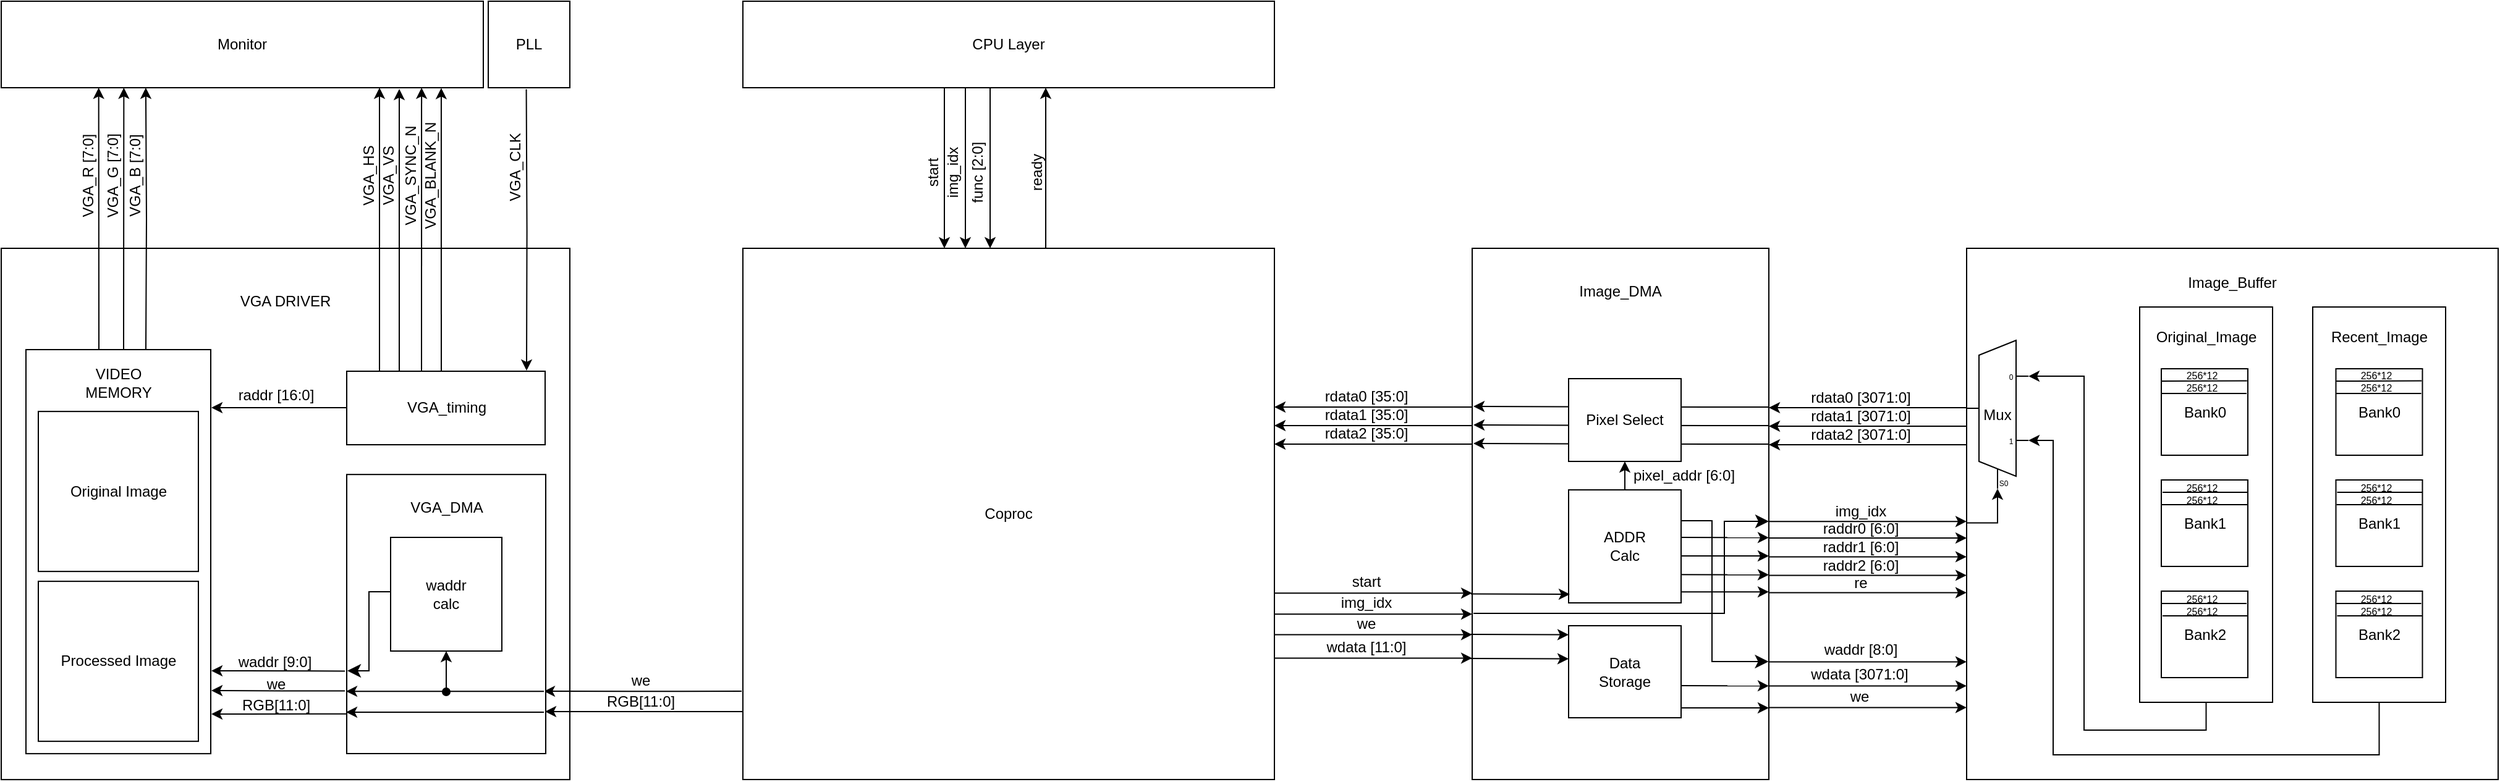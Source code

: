 <mxfile version="24.0.4" type="device" pages="9">
  <diagram id="Uxb3ESlVKnMJocOsJ_mL" name="TopLevel">
    <mxGraphModel dx="2875" dy="823" grid="1" gridSize="10" guides="1" tooltips="1" connect="1" arrows="1" fold="1" page="1" pageScale="1" pageWidth="827" pageHeight="1169" math="0" shadow="0">
      <root>
        <mxCell id="0" />
        <mxCell id="1" parent="0" />
        <mxCell id="hoiqDfHu_dX3I0sS779e-43" value="&lt;div&gt;VGA DRIVER&lt;/div&gt;&lt;div&gt;&lt;br&gt;&lt;/div&gt;&lt;div&gt;&lt;br&gt;&lt;/div&gt;&lt;div&gt;&lt;br&gt;&lt;/div&gt;&lt;div&gt;&lt;br&gt;&lt;/div&gt;&lt;div&gt;&lt;br&gt;&lt;/div&gt;&lt;div&gt;&lt;br&gt;&lt;/div&gt;&lt;div&gt;&lt;br&gt;&lt;/div&gt;&lt;div&gt;&lt;br&gt;&lt;/div&gt;&lt;div&gt;&lt;br&gt;&lt;/div&gt;&lt;div&gt;&lt;br&gt;&lt;/div&gt;&lt;div&gt;&lt;br&gt;&lt;/div&gt;&lt;div&gt;&lt;br&gt;&lt;/div&gt;&lt;div&gt;&lt;br&gt;&lt;/div&gt;&lt;div&gt;&lt;br&gt;&lt;/div&gt;&lt;div&gt;&lt;br&gt;&lt;/div&gt;&lt;div&gt;&lt;br&gt;&lt;/div&gt;&lt;div&gt;&lt;br&gt;&lt;/div&gt;&lt;div&gt;&lt;br&gt;&lt;/div&gt;&lt;div&gt;&lt;br&gt;&lt;/div&gt;&lt;div&gt;&lt;br&gt;&lt;/div&gt;&lt;div&gt;&lt;br&gt;&lt;/div&gt;&lt;div&gt;&lt;br&gt;&lt;/div&gt;&lt;div&gt;&lt;br&gt;&lt;/div&gt;&lt;div&gt;&lt;br&gt;&lt;/div&gt;" style="rounded=0;whiteSpace=wrap;html=1;" parent="1" vertex="1">
          <mxGeometry x="-1654" y="200" width="460" height="430.07" as="geometry" />
        </mxCell>
        <mxCell id="EgFs_W_QMjQQ0wdarOjq-41" value="" style="edgeStyle=orthogonalEdgeStyle;rounded=0;orthogonalLoop=1;jettySize=auto;html=1;entryX=0;entryY=0.5;entryDx=0;entryDy=0;" parent="1" edge="1">
          <mxGeometry relative="1" as="geometry">
            <mxPoint x="-224" y="434.512" as="sourcePoint" />
            <mxPoint x="-64" y="434.5" as="targetPoint" />
            <Array as="points">
              <mxPoint x="-144" y="435" />
            </Array>
          </mxGeometry>
        </mxCell>
        <mxCell id="D2QEKURR9b1iOWTO5Imc-2" value="Image_DMA&lt;div&gt;&lt;br&gt;&lt;/div&gt;&lt;div&gt;&lt;br&gt;&lt;/div&gt;&lt;div&gt;&lt;br&gt;&lt;/div&gt;&lt;div&gt;&lt;br&gt;&lt;/div&gt;&lt;div&gt;&lt;br&gt;&lt;/div&gt;&lt;div&gt;&lt;br&gt;&lt;/div&gt;&lt;div&gt;&lt;br&gt;&lt;/div&gt;&lt;div&gt;&lt;br&gt;&lt;/div&gt;&lt;div&gt;&lt;br&gt;&lt;/div&gt;&lt;div&gt;&lt;br&gt;&lt;/div&gt;&lt;div&gt;&lt;br&gt;&lt;/div&gt;&lt;div&gt;&lt;br&gt;&lt;/div&gt;&lt;div&gt;&lt;br&gt;&lt;/div&gt;&lt;div&gt;&lt;br&gt;&lt;/div&gt;&lt;div&gt;&lt;br&gt;&lt;/div&gt;&lt;div&gt;&lt;br&gt;&lt;/div&gt;&lt;div&gt;&lt;br&gt;&lt;/div&gt;&lt;div&gt;&lt;br&gt;&lt;/div&gt;&lt;div&gt;&lt;br&gt;&lt;/div&gt;&lt;div&gt;&lt;br&gt;&lt;/div&gt;&lt;div&gt;&lt;br&gt;&lt;/div&gt;&lt;div&gt;&lt;br&gt;&lt;/div&gt;&lt;div&gt;&lt;br&gt;&lt;/div&gt;&lt;div&gt;&lt;br&gt;&lt;/div&gt;&lt;div&gt;&lt;br&gt;&lt;/div&gt;" style="whiteSpace=wrap;html=1;" parent="1" vertex="1">
          <mxGeometry x="-464" y="200" width="240" height="430" as="geometry" />
        </mxCell>
        <mxCell id="EgFs_W_QMjQQ0wdarOjq-50" value="" style="edgeStyle=orthogonalEdgeStyle;rounded=0;orthogonalLoop=1;jettySize=auto;html=1;entryX=1;entryY=0.25;entryDx=0;entryDy=0;" parent="1" edge="1">
          <mxGeometry relative="1" as="geometry">
            <mxPoint x="-64" y="329.029" as="sourcePoint" />
            <mxPoint x="-224" y="329" as="targetPoint" />
            <Array as="points">
              <mxPoint x="-114" y="329" />
              <mxPoint x="-114" y="329" />
            </Array>
          </mxGeometry>
        </mxCell>
        <mxCell id="EgFs_W_QMjQQ0wdarOjq-38" value="img_idx" style="text;html=1;align=center;verticalAlign=middle;resizable=0;points=[];autosize=1;strokeColor=none;fillColor=none;" parent="1" vertex="1">
          <mxGeometry x="-580" y="471.5" width="60" height="30" as="geometry" />
        </mxCell>
        <mxCell id="EgFs_W_QMjQQ0wdarOjq-40" value="raddr0 [6:0]" style="text;html=1;align=center;verticalAlign=middle;resizable=0;points=[];autosize=1;strokeColor=none;fillColor=none;" parent="1" vertex="1">
          <mxGeometry x="-190" y="411.81" width="80" height="30" as="geometry" />
        </mxCell>
        <mxCell id="EgFs_W_QMjQQ0wdarOjq-42" value="" style="edgeStyle=orthogonalEdgeStyle;rounded=0;orthogonalLoop=1;jettySize=auto;html=1;entryX=0;entryY=0.5;entryDx=0;entryDy=0;" parent="1" edge="1">
          <mxGeometry relative="1" as="geometry">
            <mxPoint x="-224" y="449.69" as="sourcePoint" />
            <mxPoint x="-64" y="449.69" as="targetPoint" />
            <Array as="points">
              <mxPoint x="-144" y="449.69" />
            </Array>
          </mxGeometry>
        </mxCell>
        <mxCell id="EgFs_W_QMjQQ0wdarOjq-43" value="raddr1 [6:0]" style="text;html=1;align=center;verticalAlign=middle;resizable=0;points=[];autosize=1;strokeColor=none;fillColor=none;" parent="1" vertex="1">
          <mxGeometry x="-190" y="426.5" width="80" height="30" as="geometry" />
        </mxCell>
        <mxCell id="EgFs_W_QMjQQ0wdarOjq-44" value="" style="edgeStyle=orthogonalEdgeStyle;rounded=0;orthogonalLoop=1;jettySize=auto;html=1;entryX=0;entryY=0.5;entryDx=0;entryDy=0;" parent="1" edge="1">
          <mxGeometry relative="1" as="geometry">
            <mxPoint x="-224" y="464.69" as="sourcePoint" />
            <mxPoint x="-64" y="464.69" as="targetPoint" />
            <Array as="points">
              <mxPoint x="-144" y="464.69" />
            </Array>
          </mxGeometry>
        </mxCell>
        <mxCell id="EgFs_W_QMjQQ0wdarOjq-45" value="raddr2 [6:0]" style="text;html=1;align=center;verticalAlign=middle;resizable=0;points=[];autosize=1;strokeColor=none;fillColor=none;" parent="1" vertex="1">
          <mxGeometry x="-190" y="441.5" width="80" height="30" as="geometry" />
        </mxCell>
        <mxCell id="EgFs_W_QMjQQ0wdarOjq-48" value="" style="edgeStyle=orthogonalEdgeStyle;rounded=0;orthogonalLoop=1;jettySize=auto;html=1;entryX=0;entryY=0.5;entryDx=0;entryDy=0;" parent="1" edge="1">
          <mxGeometry relative="1" as="geometry">
            <mxPoint x="-224" y="421.112" as="sourcePoint" />
            <mxPoint x="-64" y="421.1" as="targetPoint" />
            <Array as="points">
              <mxPoint x="-144" y="421.6" />
            </Array>
          </mxGeometry>
        </mxCell>
        <mxCell id="EgFs_W_QMjQQ0wdarOjq-49" value="img_idx" style="text;html=1;align=center;verticalAlign=middle;resizable=0;points=[];autosize=1;strokeColor=none;fillColor=none;" parent="1" vertex="1">
          <mxGeometry x="-180" y="397.81" width="60" height="30" as="geometry" />
        </mxCell>
        <mxCell id="EgFs_W_QMjQQ0wdarOjq-51" value="rdata0 [3071:0]" style="text;html=1;align=center;verticalAlign=middle;resizable=0;points=[];autosize=1;strokeColor=none;fillColor=none;" parent="1" vertex="1">
          <mxGeometry x="-200" y="305.5" width="100" height="30" as="geometry" />
        </mxCell>
        <mxCell id="EgFs_W_QMjQQ0wdarOjq-52" value="" style="edgeStyle=orthogonalEdgeStyle;rounded=0;orthogonalLoop=1;jettySize=auto;html=1;entryX=1;entryY=0.25;entryDx=0;entryDy=0;" parent="1" edge="1">
          <mxGeometry relative="1" as="geometry">
            <mxPoint x="-64" y="344" as="sourcePoint" />
            <mxPoint x="-224" y="344" as="targetPoint" />
            <Array as="points">
              <mxPoint x="-114" y="344" />
              <mxPoint x="-114" y="344" />
            </Array>
          </mxGeometry>
        </mxCell>
        <mxCell id="EgFs_W_QMjQQ0wdarOjq-53" value="rdata1 [3071:0]" style="text;html=1;align=center;verticalAlign=middle;resizable=0;points=[];autosize=1;strokeColor=none;fillColor=none;" parent="1" vertex="1">
          <mxGeometry x="-200" y="320.5" width="100" height="30" as="geometry" />
        </mxCell>
        <mxCell id="EgFs_W_QMjQQ0wdarOjq-54" value="" style="edgeStyle=orthogonalEdgeStyle;rounded=0;orthogonalLoop=1;jettySize=auto;html=1;entryX=1;entryY=0.25;entryDx=0;entryDy=0;" parent="1" edge="1">
          <mxGeometry relative="1" as="geometry">
            <mxPoint x="-64" y="359" as="sourcePoint" />
            <mxPoint x="-224" y="359" as="targetPoint" />
            <Array as="points">
              <mxPoint x="-114" y="359" />
              <mxPoint x="-114" y="359" />
            </Array>
          </mxGeometry>
        </mxCell>
        <mxCell id="EgFs_W_QMjQQ0wdarOjq-55" value="rdata2 [3071:0]" style="text;html=1;align=center;verticalAlign=middle;resizable=0;points=[];autosize=1;strokeColor=none;fillColor=none;" parent="1" vertex="1">
          <mxGeometry x="-200" y="335.5" width="100" height="30" as="geometry" />
        </mxCell>
        <mxCell id="VDXbWFMsIh39R8fRq2RN-9" value="" style="edgeStyle=orthogonalEdgeStyle;rounded=0;orthogonalLoop=1;jettySize=auto;html=1;entryX=0;entryY=0.5;entryDx=0;entryDy=0;" parent="1" edge="1">
          <mxGeometry relative="1" as="geometry">
            <mxPoint x="-224" y="534.742" as="sourcePoint" />
            <mxPoint x="-64" y="534.73" as="targetPoint" />
            <Array as="points">
              <mxPoint x="-144" y="535.23" />
            </Array>
          </mxGeometry>
        </mxCell>
        <mxCell id="VDXbWFMsIh39R8fRq2RN-10" value="we" style="text;html=1;align=center;verticalAlign=middle;resizable=0;points=[];autosize=1;strokeColor=none;fillColor=none;" parent="1" vertex="1">
          <mxGeometry x="-171" y="548" width="40" height="30" as="geometry" />
        </mxCell>
        <mxCell id="VDXbWFMsIh39R8fRq2RN-11" value="" style="edgeStyle=orthogonalEdgeStyle;rounded=0;orthogonalLoop=1;jettySize=auto;html=1;entryX=0;entryY=0.5;entryDx=0;entryDy=0;" parent="1" edge="1">
          <mxGeometry relative="1" as="geometry">
            <mxPoint x="-224" y="554.242" as="sourcePoint" />
            <mxPoint x="-64" y="554.23" as="targetPoint" />
            <Array as="points">
              <mxPoint x="-144" y="554.73" />
            </Array>
          </mxGeometry>
        </mxCell>
        <mxCell id="VDXbWFMsIh39R8fRq2RN-12" value="waddr [8:0]" style="text;html=1;align=center;verticalAlign=middle;resizable=0;points=[];autosize=1;strokeColor=none;fillColor=none;" parent="1" vertex="1">
          <mxGeometry x="-190" y="509.57" width="80" height="30" as="geometry" />
        </mxCell>
        <mxCell id="VDXbWFMsIh39R8fRq2RN-16" value="" style="edgeStyle=orthogonalEdgeStyle;rounded=0;orthogonalLoop=1;jettySize=auto;html=1;entryX=0;entryY=0.5;entryDx=0;entryDy=0;" parent="1" edge="1">
          <mxGeometry relative="1" as="geometry">
            <mxPoint x="-224" y="571.742" as="sourcePoint" />
            <mxPoint x="-64" y="571.73" as="targetPoint" />
            <Array as="points">
              <mxPoint x="-144" y="572.23" />
            </Array>
          </mxGeometry>
        </mxCell>
        <mxCell id="VDXbWFMsIh39R8fRq2RN-17" value="wdata [3071:0]" style="text;html=1;align=center;verticalAlign=middle;resizable=0;points=[];autosize=1;strokeColor=none;fillColor=none;" parent="1" vertex="1">
          <mxGeometry x="-201" y="530" width="100" height="30" as="geometry" />
        </mxCell>
        <mxCell id="VDXbWFMsIh39R8fRq2RN-21" value="" style="group" parent="1" vertex="1" connectable="0">
          <mxGeometry x="-64" y="200" width="430" height="430" as="geometry" />
        </mxCell>
        <mxCell id="EgFs_W_QMjQQ0wdarOjq-1" value="&lt;div&gt;&lt;br&gt;&lt;/div&gt;&lt;div&gt;Image_Buffer&lt;/div&gt;&lt;div&gt;&lt;br&gt;&lt;/div&gt;&lt;div&gt;&lt;br&gt;&lt;/div&gt;&lt;div&gt;&lt;br&gt;&lt;/div&gt;&lt;div&gt;&lt;br&gt;&lt;/div&gt;&lt;div&gt;&lt;br&gt;&lt;/div&gt;&lt;div&gt;&lt;br&gt;&lt;/div&gt;&lt;div&gt;&lt;br&gt;&lt;/div&gt;&lt;div&gt;&lt;br&gt;&lt;/div&gt;&lt;div&gt;&lt;br&gt;&lt;/div&gt;&lt;div&gt;&lt;br&gt;&lt;/div&gt;&lt;div&gt;&lt;br&gt;&lt;/div&gt;&lt;div&gt;&lt;br&gt;&lt;/div&gt;&lt;div&gt;&lt;br&gt;&lt;/div&gt;&lt;div&gt;&lt;br&gt;&lt;/div&gt;&lt;div&gt;&lt;br&gt;&lt;/div&gt;&lt;div&gt;&lt;br&gt;&lt;/div&gt;&lt;div&gt;&lt;br&gt;&lt;/div&gt;&lt;div&gt;&lt;br&gt;&lt;/div&gt;&lt;div&gt;&lt;br&gt;&lt;/div&gt;&lt;div&gt;&lt;br&gt;&lt;/div&gt;&lt;div&gt;&lt;br&gt;&lt;/div&gt;&lt;div&gt;&lt;br&gt;&lt;/div&gt;&lt;div&gt;&lt;br&gt;&lt;/div&gt;&lt;div&gt;&lt;br&gt;&lt;/div&gt;&lt;div&gt;&lt;br&gt;&lt;/div&gt;&lt;div&gt;&lt;br&gt;&lt;/div&gt;&lt;div&gt;&lt;br&gt;&lt;/div&gt;" style="rounded=0;whiteSpace=wrap;html=1;" parent="VDXbWFMsIh39R8fRq2RN-21" vertex="1">
          <mxGeometry width="430" height="430" as="geometry" />
        </mxCell>
        <mxCell id="VDXbWFMsIh39R8fRq2RN-4" value="" style="edgeStyle=orthogonalEdgeStyle;rounded=0;orthogonalLoop=1;jettySize=auto;html=1;entryX=0.3;entryY=1;entryDx=10;entryDy=0;entryPerimeter=0;" parent="VDXbWFMsIh39R8fRq2RN-21" target="VDXbWFMsIh39R8fRq2RN-5" edge="1">
          <mxGeometry relative="1" as="geometry">
            <mxPoint y="222.242" as="sourcePoint" />
            <mxPoint x="40" y="194.5" as="targetPoint" />
            <Array as="points">
              <mxPoint x="25" y="222" />
            </Array>
          </mxGeometry>
        </mxCell>
        <mxCell id="VDXbWFMsIh39R8fRq2RN-5" value="Mux" style="shadow=0;dashed=0;align=center;html=1;strokeWidth=1;shape=mxgraph.electrical.abstract.mux2;operation=demux;whiteSpace=wrap;" parent="VDXbWFMsIh39R8fRq2RN-21" vertex="1">
          <mxGeometry y="74.5" width="50" height="120" as="geometry" />
        </mxCell>
        <mxCell id="VDXbWFMsIh39R8fRq2RN-18" value="" style="edgeStyle=orthogonalEdgeStyle;rounded=0;orthogonalLoop=1;jettySize=auto;html=1;entryX=1;entryY=0.217;entryDx=0;entryDy=3;entryPerimeter=0;" parent="VDXbWFMsIh39R8fRq2RN-21" source="EgFs_W_QMjQQ0wdarOjq-2" target="VDXbWFMsIh39R8fRq2RN-5" edge="1">
          <mxGeometry relative="1" as="geometry">
            <Array as="points">
              <mxPoint x="194" y="390" />
              <mxPoint x="95" y="390" />
              <mxPoint x="95" y="103" />
            </Array>
          </mxGeometry>
        </mxCell>
        <mxCell id="EgFs_W_QMjQQ0wdarOjq-2" value="&lt;div&gt;&lt;br&gt;&lt;/div&gt;&lt;div&gt;Original_Image&lt;/div&gt;&lt;div&gt;&lt;br&gt;&lt;/div&gt;&lt;div&gt;&lt;br&gt;&lt;/div&gt;&lt;div&gt;&lt;br&gt;&lt;/div&gt;&lt;div&gt;&lt;br&gt;&lt;/div&gt;&lt;div&gt;&lt;br&gt;&lt;/div&gt;&lt;div&gt;&lt;br&gt;&lt;/div&gt;&lt;div&gt;&lt;br&gt;&lt;/div&gt;&lt;div&gt;&lt;br&gt;&lt;/div&gt;&lt;div&gt;&lt;br&gt;&lt;/div&gt;&lt;div&gt;&lt;br&gt;&lt;/div&gt;&lt;div&gt;&lt;br&gt;&lt;/div&gt;&lt;div&gt;&lt;br&gt;&lt;/div&gt;&lt;div&gt;&lt;br&gt;&lt;/div&gt;&lt;div&gt;&lt;br&gt;&lt;/div&gt;&lt;div&gt;&lt;br&gt;&lt;/div&gt;&lt;div&gt;&lt;br&gt;&lt;/div&gt;&lt;div&gt;&lt;br&gt;&lt;/div&gt;&lt;div&gt;&lt;br&gt;&lt;/div&gt;&lt;div&gt;&lt;br&gt;&lt;/div&gt;&lt;div&gt;&lt;br&gt;&lt;/div&gt;" style="rounded=0;whiteSpace=wrap;html=1;" parent="VDXbWFMsIh39R8fRq2RN-21" vertex="1">
          <mxGeometry x="140" y="47.5" width="107.5" height="320" as="geometry" />
        </mxCell>
        <mxCell id="EgFs_W_QMjQQ0wdarOjq-3" value="Bank0" style="rounded=0;whiteSpace=wrap;html=1;" parent="VDXbWFMsIh39R8fRq2RN-21" vertex="1">
          <mxGeometry x="157.5" y="97.5" width="70" height="70" as="geometry" />
        </mxCell>
        <mxCell id="EgFs_W_QMjQQ0wdarOjq-4" value="Bank1" style="rounded=0;whiteSpace=wrap;html=1;" parent="VDXbWFMsIh39R8fRq2RN-21" vertex="1">
          <mxGeometry x="157.5" y="187.5" width="70" height="70" as="geometry" />
        </mxCell>
        <mxCell id="EgFs_W_QMjQQ0wdarOjq-5" value="Bank2" style="rounded=0;whiteSpace=wrap;html=1;" parent="VDXbWFMsIh39R8fRq2RN-21" vertex="1">
          <mxGeometry x="157.5" y="277.5" width="70" height="70" as="geometry" />
        </mxCell>
        <mxCell id="EgFs_W_QMjQQ0wdarOjq-6" value="" style="endArrow=none;html=1;rounded=0;entryX=0.991;entryY=0.14;entryDx=0;entryDy=0;entryPerimeter=0;" parent="VDXbWFMsIh39R8fRq2RN-21" target="EgFs_W_QMjQQ0wdarOjq-3" edge="1">
          <mxGeometry width="50" height="50" relative="1" as="geometry">
            <mxPoint x="157.5" y="107.5" as="sourcePoint" />
            <mxPoint x="217.5" y="107.5" as="targetPoint" />
          </mxGeometry>
        </mxCell>
        <mxCell id="EgFs_W_QMjQQ0wdarOjq-7" value="" style="endArrow=none;html=1;rounded=0;exitX=0;exitY=0.25;exitDx=0;exitDy=0;entryX=0.991;entryY=0.14;entryDx=0;entryDy=0;entryPerimeter=0;" parent="VDXbWFMsIh39R8fRq2RN-21" edge="1">
          <mxGeometry width="50" height="50" relative="1" as="geometry">
            <mxPoint x="158.5" y="197.5" as="sourcePoint" />
            <mxPoint x="227.5" y="197.5" as="targetPoint" />
          </mxGeometry>
        </mxCell>
        <mxCell id="EgFs_W_QMjQQ0wdarOjq-8" value="" style="endArrow=none;html=1;rounded=0;exitX=0;exitY=0.25;exitDx=0;exitDy=0;entryX=0.991;entryY=0.14;entryDx=0;entryDy=0;entryPerimeter=0;" parent="VDXbWFMsIh39R8fRq2RN-21" edge="1">
          <mxGeometry width="50" height="50" relative="1" as="geometry">
            <mxPoint x="157.5" y="287.5" as="sourcePoint" />
            <mxPoint x="226.5" y="287.5" as="targetPoint" />
          </mxGeometry>
        </mxCell>
        <mxCell id="EgFs_W_QMjQQ0wdarOjq-9" value="" style="endArrow=none;html=1;rounded=0;exitX=0;exitY=0.25;exitDx=0;exitDy=0;entryX=0.991;entryY=0.14;entryDx=0;entryDy=0;entryPerimeter=0;" parent="VDXbWFMsIh39R8fRq2RN-21" edge="1">
          <mxGeometry width="50" height="50" relative="1" as="geometry">
            <mxPoint x="157.5" y="117.5" as="sourcePoint" />
            <mxPoint x="226.5" y="117.5" as="targetPoint" />
          </mxGeometry>
        </mxCell>
        <mxCell id="EgFs_W_QMjQQ0wdarOjq-10" value="" style="endArrow=none;html=1;rounded=0;exitX=0;exitY=0.25;exitDx=0;exitDy=0;entryX=0.991;entryY=0.14;entryDx=0;entryDy=0;entryPerimeter=0;" parent="VDXbWFMsIh39R8fRq2RN-21" edge="1">
          <mxGeometry width="50" height="50" relative="1" as="geometry">
            <mxPoint x="158" y="207.5" as="sourcePoint" />
            <mxPoint x="227" y="207.5" as="targetPoint" />
          </mxGeometry>
        </mxCell>
        <mxCell id="EgFs_W_QMjQQ0wdarOjq-11" value="" style="endArrow=none;html=1;rounded=0;exitX=0;exitY=0.25;exitDx=0;exitDy=0;entryX=0.991;entryY=0.14;entryDx=0;entryDy=0;entryPerimeter=0;" parent="VDXbWFMsIh39R8fRq2RN-21" edge="1">
          <mxGeometry width="50" height="50" relative="1" as="geometry">
            <mxPoint x="158.5" y="297.5" as="sourcePoint" />
            <mxPoint x="227.5" y="297.5" as="targetPoint" />
          </mxGeometry>
        </mxCell>
        <mxCell id="EgFs_W_QMjQQ0wdarOjq-12" value="&lt;font style=&quot;font-size: 8px;&quot;&gt;256*12&lt;/font&gt;" style="text;html=1;align=center;verticalAlign=middle;resizable=0;points=[];autosize=1;strokeColor=none;fillColor=none;" parent="VDXbWFMsIh39R8fRq2RN-21" vertex="1">
          <mxGeometry x="164.5" y="86.5" width="50" height="30" as="geometry" />
        </mxCell>
        <mxCell id="EgFs_W_QMjQQ0wdarOjq-13" value="&lt;font style=&quot;font-size: 8px;&quot;&gt;256*12&lt;/font&gt;" style="text;html=1;align=center;verticalAlign=middle;resizable=0;points=[];autosize=1;strokeColor=none;fillColor=none;" parent="VDXbWFMsIh39R8fRq2RN-21" vertex="1">
          <mxGeometry x="164.5" y="96.5" width="50" height="30" as="geometry" />
        </mxCell>
        <mxCell id="EgFs_W_QMjQQ0wdarOjq-14" value="&lt;font style=&quot;font-size: 8px;&quot;&gt;256*12&lt;/font&gt;" style="text;html=1;align=center;verticalAlign=middle;resizable=0;points=[];autosize=1;strokeColor=none;fillColor=none;" parent="VDXbWFMsIh39R8fRq2RN-21" vertex="1">
          <mxGeometry x="164.5" y="177.5" width="50" height="30" as="geometry" />
        </mxCell>
        <mxCell id="EgFs_W_QMjQQ0wdarOjq-15" value="&lt;font style=&quot;font-size: 8px;&quot;&gt;256*12&lt;/font&gt;" style="text;html=1;align=center;verticalAlign=middle;resizable=0;points=[];autosize=1;strokeColor=none;fillColor=none;" parent="VDXbWFMsIh39R8fRq2RN-21" vertex="1">
          <mxGeometry x="164.5" y="187.5" width="50" height="30" as="geometry" />
        </mxCell>
        <mxCell id="EgFs_W_QMjQQ0wdarOjq-16" value="&lt;font style=&quot;font-size: 8px;&quot;&gt;256*12&lt;/font&gt;" style="text;html=1;align=center;verticalAlign=middle;resizable=0;points=[];autosize=1;strokeColor=none;fillColor=none;" parent="VDXbWFMsIh39R8fRq2RN-21" vertex="1">
          <mxGeometry x="164.5" y="267.5" width="50" height="30" as="geometry" />
        </mxCell>
        <mxCell id="EgFs_W_QMjQQ0wdarOjq-17" value="&lt;font style=&quot;font-size: 8px;&quot;&gt;256*12&lt;/font&gt;" style="text;html=1;align=center;verticalAlign=middle;resizable=0;points=[];autosize=1;strokeColor=none;fillColor=none;" parent="VDXbWFMsIh39R8fRq2RN-21" vertex="1">
          <mxGeometry x="164.5" y="277.5" width="50" height="30" as="geometry" />
        </mxCell>
        <mxCell id="VDXbWFMsIh39R8fRq2RN-19" value="" style="edgeStyle=orthogonalEdgeStyle;rounded=0;orthogonalLoop=1;jettySize=auto;html=1;entryX=1;entryY=0.65;entryDx=0;entryDy=3;entryPerimeter=0;" parent="VDXbWFMsIh39R8fRq2RN-21" source="EgFs_W_QMjQQ0wdarOjq-18" target="VDXbWFMsIh39R8fRq2RN-5" edge="1">
          <mxGeometry relative="1" as="geometry">
            <Array as="points">
              <mxPoint x="334" y="410" />
              <mxPoint x="70" y="410" />
              <mxPoint x="70" y="155" />
            </Array>
          </mxGeometry>
        </mxCell>
        <mxCell id="EgFs_W_QMjQQ0wdarOjq-18" value="&lt;div&gt;&lt;br&gt;&lt;/div&gt;&lt;div&gt;Recent_Image&lt;/div&gt;&lt;div&gt;&lt;br&gt;&lt;/div&gt;&lt;div&gt;&lt;br&gt;&lt;/div&gt;&lt;div&gt;&lt;br&gt;&lt;/div&gt;&lt;div&gt;&lt;br&gt;&lt;/div&gt;&lt;div&gt;&lt;br&gt;&lt;/div&gt;&lt;div&gt;&lt;br&gt;&lt;/div&gt;&lt;div&gt;&lt;br&gt;&lt;/div&gt;&lt;div&gt;&lt;br&gt;&lt;/div&gt;&lt;div&gt;&lt;br&gt;&lt;/div&gt;&lt;div&gt;&lt;br&gt;&lt;/div&gt;&lt;div&gt;&lt;br&gt;&lt;/div&gt;&lt;div&gt;&lt;br&gt;&lt;/div&gt;&lt;div&gt;&lt;br&gt;&lt;/div&gt;&lt;div&gt;&lt;br&gt;&lt;/div&gt;&lt;div&gt;&lt;br&gt;&lt;/div&gt;&lt;div&gt;&lt;br&gt;&lt;/div&gt;&lt;div&gt;&lt;br&gt;&lt;/div&gt;&lt;div&gt;&lt;br&gt;&lt;/div&gt;&lt;div&gt;&lt;br&gt;&lt;/div&gt;&lt;div&gt;&lt;br&gt;&lt;/div&gt;" style="rounded=0;whiteSpace=wrap;html=1;" parent="VDXbWFMsIh39R8fRq2RN-21" vertex="1">
          <mxGeometry x="280" y="47.5" width="107.5" height="320" as="geometry" />
        </mxCell>
        <mxCell id="EgFs_W_QMjQQ0wdarOjq-19" value="Bank0" style="rounded=0;whiteSpace=wrap;html=1;" parent="VDXbWFMsIh39R8fRq2RN-21" vertex="1">
          <mxGeometry x="298.75" y="97.5" width="70" height="70" as="geometry" />
        </mxCell>
        <mxCell id="EgFs_W_QMjQQ0wdarOjq-20" value="Bank1" style="rounded=0;whiteSpace=wrap;html=1;" parent="VDXbWFMsIh39R8fRq2RN-21" vertex="1">
          <mxGeometry x="298.75" y="187.5" width="70" height="70" as="geometry" />
        </mxCell>
        <mxCell id="EgFs_W_QMjQQ0wdarOjq-21" value="Bank2" style="rounded=0;whiteSpace=wrap;html=1;" parent="VDXbWFMsIh39R8fRq2RN-21" vertex="1">
          <mxGeometry x="298.75" y="277.5" width="70" height="70" as="geometry" />
        </mxCell>
        <mxCell id="EgFs_W_QMjQQ0wdarOjq-22" value="" style="endArrow=none;html=1;rounded=0;entryX=0.991;entryY=0.14;entryDx=0;entryDy=0;entryPerimeter=0;" parent="VDXbWFMsIh39R8fRq2RN-21" target="EgFs_W_QMjQQ0wdarOjq-19" edge="1">
          <mxGeometry width="50" height="50" relative="1" as="geometry">
            <mxPoint x="298.75" y="107.5" as="sourcePoint" />
            <mxPoint x="358.75" y="107.5" as="targetPoint" />
          </mxGeometry>
        </mxCell>
        <mxCell id="EgFs_W_QMjQQ0wdarOjq-23" value="" style="endArrow=none;html=1;rounded=0;exitX=0;exitY=0.25;exitDx=0;exitDy=0;entryX=0.991;entryY=0.14;entryDx=0;entryDy=0;entryPerimeter=0;" parent="VDXbWFMsIh39R8fRq2RN-21" edge="1">
          <mxGeometry width="50" height="50" relative="1" as="geometry">
            <mxPoint x="299.75" y="197.5" as="sourcePoint" />
            <mxPoint x="368.75" y="197.5" as="targetPoint" />
          </mxGeometry>
        </mxCell>
        <mxCell id="EgFs_W_QMjQQ0wdarOjq-24" value="" style="endArrow=none;html=1;rounded=0;exitX=0;exitY=0.25;exitDx=0;exitDy=0;entryX=0.991;entryY=0.14;entryDx=0;entryDy=0;entryPerimeter=0;" parent="VDXbWFMsIh39R8fRq2RN-21" edge="1">
          <mxGeometry width="50" height="50" relative="1" as="geometry">
            <mxPoint x="298.75" y="287.5" as="sourcePoint" />
            <mxPoint x="367.75" y="287.5" as="targetPoint" />
          </mxGeometry>
        </mxCell>
        <mxCell id="EgFs_W_QMjQQ0wdarOjq-25" value="" style="endArrow=none;html=1;rounded=0;exitX=0;exitY=0.25;exitDx=0;exitDy=0;entryX=0.991;entryY=0.14;entryDx=0;entryDy=0;entryPerimeter=0;" parent="VDXbWFMsIh39R8fRq2RN-21" edge="1">
          <mxGeometry width="50" height="50" relative="1" as="geometry">
            <mxPoint x="298.75" y="117.5" as="sourcePoint" />
            <mxPoint x="367.75" y="117.5" as="targetPoint" />
          </mxGeometry>
        </mxCell>
        <mxCell id="EgFs_W_QMjQQ0wdarOjq-26" value="" style="endArrow=none;html=1;rounded=0;exitX=0;exitY=0.25;exitDx=0;exitDy=0;entryX=0.991;entryY=0.14;entryDx=0;entryDy=0;entryPerimeter=0;" parent="VDXbWFMsIh39R8fRq2RN-21" edge="1">
          <mxGeometry width="50" height="50" relative="1" as="geometry">
            <mxPoint x="299.25" y="207.5" as="sourcePoint" />
            <mxPoint x="368.25" y="207.5" as="targetPoint" />
          </mxGeometry>
        </mxCell>
        <mxCell id="EgFs_W_QMjQQ0wdarOjq-27" value="" style="endArrow=none;html=1;rounded=0;exitX=0;exitY=0.25;exitDx=0;exitDy=0;entryX=0.991;entryY=0.14;entryDx=0;entryDy=0;entryPerimeter=0;" parent="VDXbWFMsIh39R8fRq2RN-21" edge="1">
          <mxGeometry width="50" height="50" relative="1" as="geometry">
            <mxPoint x="299.75" y="297.5" as="sourcePoint" />
            <mxPoint x="368.75" y="297.5" as="targetPoint" />
          </mxGeometry>
        </mxCell>
        <mxCell id="EgFs_W_QMjQQ0wdarOjq-28" value="&lt;font style=&quot;font-size: 8px;&quot;&gt;256*12&lt;/font&gt;" style="text;html=1;align=center;verticalAlign=middle;resizable=0;points=[];autosize=1;strokeColor=none;fillColor=none;" parent="VDXbWFMsIh39R8fRq2RN-21" vertex="1">
          <mxGeometry x="305.75" y="86.5" width="50" height="30" as="geometry" />
        </mxCell>
        <mxCell id="EgFs_W_QMjQQ0wdarOjq-29" value="&lt;font style=&quot;font-size: 8px;&quot;&gt;256*12&lt;/font&gt;" style="text;html=1;align=center;verticalAlign=middle;resizable=0;points=[];autosize=1;strokeColor=none;fillColor=none;" parent="VDXbWFMsIh39R8fRq2RN-21" vertex="1">
          <mxGeometry x="305.75" y="96.5" width="50" height="30" as="geometry" />
        </mxCell>
        <mxCell id="EgFs_W_QMjQQ0wdarOjq-30" value="&lt;font style=&quot;font-size: 8px;&quot;&gt;256*12&lt;/font&gt;" style="text;html=1;align=center;verticalAlign=middle;resizable=0;points=[];autosize=1;strokeColor=none;fillColor=none;" parent="VDXbWFMsIh39R8fRq2RN-21" vertex="1">
          <mxGeometry x="305.75" y="177.5" width="50" height="30" as="geometry" />
        </mxCell>
        <mxCell id="EgFs_W_QMjQQ0wdarOjq-31" value="&lt;font style=&quot;font-size: 8px;&quot;&gt;256*12&lt;/font&gt;" style="text;html=1;align=center;verticalAlign=middle;resizable=0;points=[];autosize=1;strokeColor=none;fillColor=none;" parent="VDXbWFMsIh39R8fRq2RN-21" vertex="1">
          <mxGeometry x="305.75" y="187.5" width="50" height="30" as="geometry" />
        </mxCell>
        <mxCell id="EgFs_W_QMjQQ0wdarOjq-32" value="&lt;font style=&quot;font-size: 8px;&quot;&gt;256*12&lt;/font&gt;" style="text;html=1;align=center;verticalAlign=middle;resizable=0;points=[];autosize=1;strokeColor=none;fillColor=none;" parent="VDXbWFMsIh39R8fRq2RN-21" vertex="1">
          <mxGeometry x="305.75" y="267.5" width="50" height="30" as="geometry" />
        </mxCell>
        <mxCell id="EgFs_W_QMjQQ0wdarOjq-33" value="&lt;font style=&quot;font-size: 8px;&quot;&gt;256*12&lt;/font&gt;" style="text;html=1;align=center;verticalAlign=middle;resizable=0;points=[];autosize=1;strokeColor=none;fillColor=none;" parent="VDXbWFMsIh39R8fRq2RN-21" vertex="1">
          <mxGeometry x="305.75" y="277.5" width="50" height="30" as="geometry" />
        </mxCell>
        <mxCell id="VDXbWFMsIh39R8fRq2RN-22" value="" style="edgeStyle=orthogonalEdgeStyle;rounded=0;orthogonalLoop=1;jettySize=auto;html=1;entryX=0;entryY=0.5;entryDx=0;entryDy=0;" parent="1" edge="1">
          <mxGeometry relative="1" as="geometry">
            <mxPoint x="-624" y="512.742" as="sourcePoint" />
            <mxPoint x="-464" y="512.73" as="targetPoint" />
            <Array as="points">
              <mxPoint x="-544" y="513.23" />
            </Array>
          </mxGeometry>
        </mxCell>
        <mxCell id="VDXbWFMsIh39R8fRq2RN-23" value="we" style="text;html=1;align=center;verticalAlign=middle;resizable=0;points=[];autosize=1;strokeColor=none;fillColor=none;" parent="1" vertex="1">
          <mxGeometry x="-570" y="488.5" width="40" height="30" as="geometry" />
        </mxCell>
        <mxCell id="VDXbWFMsIh39R8fRq2RN-24" value="" style="edgeStyle=orthogonalEdgeStyle;rounded=0;orthogonalLoop=1;jettySize=auto;html=1;entryX=0;entryY=0.5;entryDx=0;entryDy=0;" parent="1" edge="1">
          <mxGeometry relative="1" as="geometry">
            <mxPoint x="-624" y="531.742" as="sourcePoint" />
            <mxPoint x="-464" y="531.73" as="targetPoint" />
            <Array as="points">
              <mxPoint x="-544" y="532.23" />
            </Array>
          </mxGeometry>
        </mxCell>
        <mxCell id="VDXbWFMsIh39R8fRq2RN-25" value="wdata [11:0]" style="text;html=1;align=center;verticalAlign=middle;resizable=0;points=[];autosize=1;strokeColor=none;fillColor=none;" parent="1" vertex="1">
          <mxGeometry x="-595" y="507.5" width="90" height="30" as="geometry" />
        </mxCell>
        <mxCell id="VDXbWFMsIh39R8fRq2RN-26" value="" style="edgeStyle=orthogonalEdgeStyle;rounded=0;orthogonalLoop=1;jettySize=auto;html=1;entryX=0;entryY=0.5;entryDx=0;entryDy=0;" parent="1" edge="1">
          <mxGeometry relative="1" as="geometry">
            <mxPoint x="-624" y="496.122" as="sourcePoint" />
            <mxPoint x="-464" y="496.11" as="targetPoint" />
            <Array as="points">
              <mxPoint x="-544" y="496.61" />
            </Array>
          </mxGeometry>
        </mxCell>
        <mxCell id="VDXbWFMsIh39R8fRq2RN-27" value="" style="edgeStyle=orthogonalEdgeStyle;rounded=0;orthogonalLoop=1;jettySize=auto;html=1;entryX=1;entryY=0.25;entryDx=0;entryDy=0;" parent="1" edge="1">
          <mxGeometry relative="1" as="geometry">
            <mxPoint x="-464" y="328.529" as="sourcePoint" />
            <mxPoint x="-624" y="328.5" as="targetPoint" />
            <Array as="points">
              <mxPoint x="-514" y="328.5" />
              <mxPoint x="-514" y="328.5" />
            </Array>
          </mxGeometry>
        </mxCell>
        <mxCell id="VDXbWFMsIh39R8fRq2RN-28" value="rdata0 [35:0]" style="text;html=1;align=center;verticalAlign=middle;resizable=0;points=[];autosize=1;strokeColor=none;fillColor=none;" parent="1" vertex="1">
          <mxGeometry x="-595" y="305" width="90" height="30" as="geometry" />
        </mxCell>
        <mxCell id="VDXbWFMsIh39R8fRq2RN-29" value="" style="edgeStyle=orthogonalEdgeStyle;rounded=0;orthogonalLoop=1;jettySize=auto;html=1;entryX=1;entryY=0.25;entryDx=0;entryDy=0;" parent="1" edge="1">
          <mxGeometry relative="1" as="geometry">
            <mxPoint x="-464" y="343.5" as="sourcePoint" />
            <mxPoint x="-624" y="343.5" as="targetPoint" />
            <Array as="points">
              <mxPoint x="-514" y="343.5" />
              <mxPoint x="-514" y="343.5" />
            </Array>
          </mxGeometry>
        </mxCell>
        <mxCell id="VDXbWFMsIh39R8fRq2RN-30" value="rdata1 [35:0]" style="text;html=1;align=center;verticalAlign=middle;resizable=0;points=[];autosize=1;strokeColor=none;fillColor=none;" parent="1" vertex="1">
          <mxGeometry x="-595" y="320" width="90" height="30" as="geometry" />
        </mxCell>
        <mxCell id="VDXbWFMsIh39R8fRq2RN-31" value="" style="edgeStyle=orthogonalEdgeStyle;rounded=0;orthogonalLoop=1;jettySize=auto;html=1;entryX=1;entryY=0.25;entryDx=0;entryDy=0;" parent="1" edge="1">
          <mxGeometry relative="1" as="geometry">
            <mxPoint x="-464" y="358.5" as="sourcePoint" />
            <mxPoint x="-624" y="358.5" as="targetPoint" />
            <Array as="points">
              <mxPoint x="-514" y="358.5" />
              <mxPoint x="-514" y="358.5" />
            </Array>
          </mxGeometry>
        </mxCell>
        <mxCell id="VDXbWFMsIh39R8fRq2RN-32" value="rdata2 [35:0]" style="text;html=1;align=center;verticalAlign=middle;resizable=0;points=[];autosize=1;strokeColor=none;fillColor=none;" parent="1" vertex="1">
          <mxGeometry x="-595" y="335" width="90" height="30" as="geometry" />
        </mxCell>
        <mxCell id="VDXbWFMsIh39R8fRq2RN-33" value="Coproc" style="whiteSpace=wrap;html=1;" parent="1" vertex="1">
          <mxGeometry x="-1054" y="200" width="430" height="430" as="geometry" />
        </mxCell>
        <mxCell id="VDXbWFMsIh39R8fRq2RN-42" value="" style="edgeStyle=orthogonalEdgeStyle;rounded=0;orthogonalLoop=1;jettySize=auto;html=1;entryX=0.5;entryY=0;entryDx=0;entryDy=0;" parent="1" edge="1">
          <mxGeometry relative="1" as="geometry">
            <mxPoint x="-874" y="70" as="sourcePoint" />
            <mxPoint x="-874" y="200" as="targetPoint" />
          </mxGeometry>
        </mxCell>
        <mxCell id="VDXbWFMsIh39R8fRq2RN-35" value="CPU Layer" style="rounded=0;whiteSpace=wrap;html=1;" parent="1" vertex="1">
          <mxGeometry x="-1054" width="430" height="70" as="geometry" />
        </mxCell>
        <mxCell id="VDXbWFMsIh39R8fRq2RN-39" value="" style="edgeStyle=orthogonalEdgeStyle;rounded=0;orthogonalLoop=1;jettySize=auto;html=1;" parent="1" edge="1">
          <mxGeometry relative="1" as="geometry">
            <mxPoint x="-809" y="200" as="sourcePoint" />
            <mxPoint x="-809" y="70" as="targetPoint" />
          </mxGeometry>
        </mxCell>
        <mxCell id="VDXbWFMsIh39R8fRq2RN-40" value="ready" style="text;html=1;align=center;verticalAlign=middle;resizable=0;points=[];autosize=1;strokeColor=none;fillColor=none;flipV=1;rotation=-90;flipH=1;" parent="1" vertex="1">
          <mxGeometry x="-841" y="124" width="50" height="30" as="geometry" />
        </mxCell>
        <mxCell id="VDXbWFMsIh39R8fRq2RN-43" value="img_idx" style="text;html=1;align=center;verticalAlign=middle;resizable=0;points=[];autosize=1;strokeColor=none;fillColor=none;flipV=1;rotation=-90;flipH=1;" parent="1" vertex="1">
          <mxGeometry x="-914" y="124" width="60" height="30" as="geometry" />
        </mxCell>
        <mxCell id="VDXbWFMsIh39R8fRq2RN-44" value="" style="edgeStyle=orthogonalEdgeStyle;rounded=0;orthogonalLoop=1;jettySize=auto;html=1;entryX=0.5;entryY=0;entryDx=0;entryDy=0;" parent="1" edge="1">
          <mxGeometry relative="1" as="geometry">
            <mxPoint x="-854" y="70" as="sourcePoint" />
            <mxPoint x="-854" y="200" as="targetPoint" />
          </mxGeometry>
        </mxCell>
        <mxCell id="VDXbWFMsIh39R8fRq2RN-45" value="func [2:0]" style="text;html=1;align=center;verticalAlign=middle;resizable=0;points=[];autosize=1;strokeColor=none;fillColor=none;flipV=1;rotation=-90;flipH=1;" parent="1" vertex="1">
          <mxGeometry x="-899" y="124" width="70" height="30" as="geometry" />
        </mxCell>
        <mxCell id="NgoDOYnsAEM4iSR9XVGq-1" value="VGA_timing" style="rounded=0;whiteSpace=wrap;html=1;" parent="1" vertex="1">
          <mxGeometry x="-1374.5" y="299.5" width="160.5" height="59.5" as="geometry" />
        </mxCell>
        <mxCell id="NgoDOYnsAEM4iSR9XVGq-4" value="VIDEO&lt;br&gt;MEMORY&lt;div&gt;&lt;br&gt;&lt;/div&gt;&lt;div&gt;&lt;br&gt;&lt;/div&gt;&lt;div&gt;&lt;br&gt;&lt;/div&gt;&lt;div&gt;&lt;br&gt;&lt;/div&gt;&lt;div&gt;&lt;br&gt;&lt;/div&gt;&lt;div&gt;&lt;br&gt;&lt;/div&gt;&lt;div&gt;&lt;br&gt;&lt;/div&gt;&lt;div&gt;&lt;br&gt;&lt;/div&gt;&lt;div&gt;&lt;br&gt;&lt;/div&gt;&lt;div&gt;&lt;br&gt;&lt;/div&gt;&lt;div&gt;&lt;br&gt;&lt;/div&gt;&lt;div&gt;&lt;br&gt;&lt;/div&gt;&lt;div&gt;&lt;br&gt;&lt;/div&gt;&lt;div&gt;&lt;br&gt;&lt;/div&gt;&lt;div&gt;&lt;br&gt;&lt;/div&gt;&lt;div&gt;&lt;br&gt;&lt;/div&gt;&lt;div&gt;&lt;br&gt;&lt;/div&gt;&lt;div&gt;&lt;br&gt;&lt;/div&gt;&lt;div&gt;&lt;br&gt;&lt;/div&gt;" style="rounded=0;whiteSpace=wrap;html=1;" parent="1" vertex="1">
          <mxGeometry x="-1634" y="282" width="149.5" height="327.07" as="geometry" />
        </mxCell>
        <mxCell id="NgoDOYnsAEM4iSR9XVGq-5" value="RGB[11:0]" style="text;html=1;align=center;verticalAlign=middle;resizable=0;points=[];autosize=1;strokeColor=none;fillColor=none;" parent="1" vertex="1">
          <mxGeometry x="-1177" y="551.6" width="80" height="30" as="geometry" />
        </mxCell>
        <mxCell id="NgoDOYnsAEM4iSR9XVGq-7" value="" style="edgeStyle=orthogonalEdgeStyle;rounded=0;orthogonalLoop=1;jettySize=auto;html=1;entryX=1;entryY=0.25;entryDx=0;entryDy=0;" parent="1" edge="1">
          <mxGeometry relative="1" as="geometry">
            <mxPoint x="-1055" y="558.56" as="sourcePoint" />
            <mxPoint x="-1215" y="558.56" as="targetPoint" />
            <Array as="points">
              <mxPoint x="-1105" y="558.56" />
              <mxPoint x="-1105" y="558.56" />
            </Array>
          </mxGeometry>
        </mxCell>
        <mxCell id="NgoDOYnsAEM4iSR9XVGq-8" value="VGA_DMA&lt;div&gt;&lt;br&gt;&lt;/div&gt;&lt;div&gt;&lt;br&gt;&lt;/div&gt;&lt;div&gt;&lt;br&gt;&lt;/div&gt;&lt;div&gt;&lt;br&gt;&lt;/div&gt;&lt;div&gt;&lt;br&gt;&lt;/div&gt;&lt;div&gt;&lt;br&gt;&lt;/div&gt;&lt;div&gt;&lt;br&gt;&lt;/div&gt;&lt;div&gt;&lt;br&gt;&lt;/div&gt;&lt;div&gt;&lt;br&gt;&lt;/div&gt;&lt;div&gt;&lt;br&gt;&lt;/div&gt;&lt;div&gt;&lt;br&gt;&lt;/div&gt;&lt;div&gt;&lt;br&gt;&lt;/div&gt;" style="whiteSpace=wrap;html=1;" parent="1" vertex="1">
          <mxGeometry x="-1374.5" y="383.09" width="161" height="225.91" as="geometry" />
        </mxCell>
        <mxCell id="NgoDOYnsAEM4iSR9XVGq-10" value="" style="edgeStyle=orthogonalEdgeStyle;rounded=0;orthogonalLoop=1;jettySize=auto;html=1;" parent="1" edge="1">
          <mxGeometry relative="1" as="geometry">
            <mxPoint x="-1376" y="558.22" as="sourcePoint" />
            <mxPoint x="-1484" y="558" as="targetPoint" />
            <Array as="points">
              <mxPoint x="-1426" y="558.22" />
              <mxPoint x="-1426" y="558.22" />
            </Array>
          </mxGeometry>
        </mxCell>
        <mxCell id="NgoDOYnsAEM4iSR9XVGq-14" value="" style="edgeStyle=orthogonalEdgeStyle;rounded=0;orthogonalLoop=1;jettySize=auto;html=1;entryX=0.908;entryY=1.003;entryDx=0;entryDy=0;entryPerimeter=0;" parent="1" edge="1">
          <mxGeometry relative="1" as="geometry">
            <mxPoint x="-1298" y="299.5" as="sourcePoint" />
            <mxPoint x="-1298.04" y="70.21" as="targetPoint" />
            <Array as="points" />
          </mxGeometry>
        </mxCell>
        <mxCell id="NgoDOYnsAEM4iSR9XVGq-15" value="VGA_BLANK_N" style="text;html=1;align=center;verticalAlign=middle;resizable=0;points=[];autosize=1;strokeColor=none;fillColor=none;rotation=-90;" parent="1" vertex="1">
          <mxGeometry x="-1362" y="126.5" width="110" height="30" as="geometry" />
        </mxCell>
        <mxCell id="NgoDOYnsAEM4iSR9XVGq-17" value="" style="edgeStyle=orthogonalEdgeStyle;rounded=0;orthogonalLoop=1;jettySize=auto;html=1;entryX=0.865;entryY=1;entryDx=0;entryDy=0;entryPerimeter=0;" parent="1" edge="1">
          <mxGeometry relative="1" as="geometry">
            <mxPoint x="-1314" y="299.5" as="sourcePoint" />
            <mxPoint x="-1313.95" y="70" as="targetPoint" />
            <Array as="points" />
          </mxGeometry>
        </mxCell>
        <mxCell id="NgoDOYnsAEM4iSR9XVGq-18" value="VGA_SYNC_N" style="text;html=1;align=center;verticalAlign=middle;resizable=0;points=[];autosize=1;strokeColor=none;fillColor=none;rotation=-90;" parent="1" vertex="1">
          <mxGeometry x="-1373" y="126.5" width="100" height="30" as="geometry" />
        </mxCell>
        <mxCell id="NgoDOYnsAEM4iSR9XVGq-21" value="" style="edgeStyle=orthogonalEdgeStyle;rounded=0;orthogonalLoop=1;jettySize=auto;html=1;" parent="1" edge="1">
          <mxGeometry relative="1" as="geometry">
            <mxPoint x="-1332" y="299.5" as="sourcePoint" />
            <mxPoint x="-1332" y="71" as="targetPoint" />
            <Array as="points">
              <mxPoint x="-1332" y="289.5" />
              <mxPoint x="-1332" y="289.5" />
            </Array>
          </mxGeometry>
        </mxCell>
        <mxCell id="NgoDOYnsAEM4iSR9XVGq-22" value="VGA_VS" style="text;html=1;align=center;verticalAlign=middle;resizable=0;points=[];autosize=1;strokeColor=none;fillColor=none;rotation=-90;" parent="1" vertex="1">
          <mxGeometry x="-1376" y="126.5" width="70" height="30" as="geometry" />
        </mxCell>
        <mxCell id="NgoDOYnsAEM4iSR9XVGq-23" value="" style="edgeStyle=orthogonalEdgeStyle;rounded=0;orthogonalLoop=1;jettySize=auto;html=1;entryX=0.773;entryY=1;entryDx=0;entryDy=0;entryPerimeter=0;" parent="1" edge="1">
          <mxGeometry relative="1" as="geometry">
            <mxPoint x="-1348" y="299.5" as="sourcePoint" />
            <mxPoint x="-1347.99" y="70" as="targetPoint" />
            <Array as="points" />
          </mxGeometry>
        </mxCell>
        <mxCell id="NgoDOYnsAEM4iSR9XVGq-24" value="VGA_HS" style="text;html=1;align=center;verticalAlign=middle;resizable=0;points=[];autosize=1;strokeColor=none;fillColor=none;rotation=-90;" parent="1" vertex="1">
          <mxGeometry x="-1392" y="126.5" width="70" height="30" as="geometry" />
        </mxCell>
        <mxCell id="NgoDOYnsAEM4iSR9XVGq-25" value="" style="edgeStyle=orthogonalEdgeStyle;rounded=0;orthogonalLoop=1;jettySize=auto;html=1;exitX=0.658;exitY=1.017;exitDx=0;exitDy=0;exitPerimeter=0;" parent="1" edge="1">
          <mxGeometry relative="1" as="geometry">
            <mxPoint x="-1229.219" y="71.19" as="sourcePoint" />
            <mxPoint x="-1229" y="299" as="targetPoint" />
            <Array as="points" />
          </mxGeometry>
        </mxCell>
        <mxCell id="NgoDOYnsAEM4iSR9XVGq-26" value="VGA_CLK" style="text;html=1;align=center;verticalAlign=middle;resizable=0;points=[];autosize=1;strokeColor=none;fillColor=none;rotation=-90;" parent="1" vertex="1">
          <mxGeometry x="-1278.25" y="120" width="80" height="30" as="geometry" />
        </mxCell>
        <mxCell id="NgoDOYnsAEM4iSR9XVGq-27" value="" style="edgeStyle=orthogonalEdgeStyle;rounded=0;orthogonalLoop=1;jettySize=auto;html=1;entryX=0.159;entryY=1;entryDx=0;entryDy=0;entryPerimeter=0;" parent="1" edge="1">
          <mxGeometry relative="1" as="geometry">
            <mxPoint x="-1575" y="282.07" as="sourcePoint" />
            <mxPoint x="-1575.17" y="70" as="targetPoint" />
            <Array as="points">
              <mxPoint x="-1575" y="272" />
              <mxPoint x="-1575" y="272" />
            </Array>
          </mxGeometry>
        </mxCell>
        <mxCell id="NgoDOYnsAEM4iSR9XVGq-37" value="raddr [16:0]" style="text;html=1;align=center;verticalAlign=middle;resizable=0;points=[];autosize=1;strokeColor=none;fillColor=none;rotation=0;" parent="1" vertex="1">
          <mxGeometry x="-1472" y="304" width="80" height="30" as="geometry" />
        </mxCell>
        <mxCell id="NgoDOYnsAEM4iSR9XVGq-38" value="" style="edgeStyle=orthogonalEdgeStyle;rounded=0;orthogonalLoop=1;jettySize=auto;html=1;entryX=0;entryY=0.5;entryDx=0;entryDy=0;endArrow=none;endFill=0;startArrow=classic;startFill=1;" parent="1" edge="1">
          <mxGeometry relative="1" as="geometry">
            <mxPoint x="-1484" y="577" as="sourcePoint" />
            <mxPoint x="-1375" y="576.83" as="targetPoint" />
            <Array as="points">
              <mxPoint x="-1455" y="577.33" />
            </Array>
          </mxGeometry>
        </mxCell>
        <mxCell id="NgoDOYnsAEM4iSR9XVGq-40" value="" style="edgeStyle=orthogonalEdgeStyle;rounded=0;orthogonalLoop=1;jettySize=auto;html=1;entryX=0;entryY=0.5;entryDx=0;entryDy=0;endArrow=none;endFill=0;startArrow=classic;startFill=1;" parent="1" edge="1">
          <mxGeometry relative="1" as="geometry">
            <mxPoint x="-1484" y="542" as="sourcePoint" />
            <mxPoint x="-1376" y="542.23" as="targetPoint" />
            <Array as="points">
              <mxPoint x="-1456" y="542.73" />
            </Array>
          </mxGeometry>
        </mxCell>
        <mxCell id="NgoDOYnsAEM4iSR9XVGq-41" value="waddr [9:0]" style="text;html=1;align=center;verticalAlign=middle;resizable=0;points=[];autosize=1;strokeColor=none;fillColor=none;" parent="1" vertex="1">
          <mxGeometry x="-1473" y="519.5" width="80" height="30" as="geometry" />
        </mxCell>
        <mxCell id="eIxfi4hbAemqkekY_UvO-2" value="" style="edgeStyle=orthogonalEdgeStyle;rounded=0;orthogonalLoop=1;jettySize=auto;html=1;entryX=0;entryY=0.5;entryDx=0;entryDy=0;startArrow=classic;startFill=1;endArrow=none;endFill=0;" parent="1" edge="1">
          <mxGeometry relative="1" as="geometry">
            <mxPoint x="-1214" y="574.992" as="sourcePoint" />
            <mxPoint x="-1054" y="574.98" as="targetPoint" />
            <Array as="points">
              <mxPoint x="-1134" y="575.48" />
            </Array>
          </mxGeometry>
        </mxCell>
        <mxCell id="eIxfi4hbAemqkekY_UvO-3" value="we" style="text;html=1;align=center;verticalAlign=middle;resizable=0;points=[];autosize=1;strokeColor=none;fillColor=none;" parent="1" vertex="1">
          <mxGeometry x="-1157" y="534.91" width="40" height="30" as="geometry" />
        </mxCell>
        <mxCell id="eIxfi4hbAemqkekY_UvO-4" value="waddr&lt;div&gt;calc&lt;/div&gt;" style="rounded=0;whiteSpace=wrap;html=1;" parent="1" vertex="1">
          <mxGeometry x="-1339" y="434" width="90" height="92" as="geometry" />
        </mxCell>
        <mxCell id="eIxfi4hbAemqkekY_UvO-6" value="" style="edgeStyle=orthogonalEdgeStyle;rounded=0;orthogonalLoop=1;jettySize=auto;html=1;entryX=1;entryY=0.25;entryDx=0;entryDy=0;" parent="1" edge="1">
          <mxGeometry relative="1" as="geometry">
            <mxPoint x="-1215" y="558.57" as="sourcePoint" />
            <mxPoint x="-1375" y="558.57" as="targetPoint" />
            <Array as="points">
              <mxPoint x="-1265" y="558.57" />
              <mxPoint x="-1265" y="558.57" />
            </Array>
          </mxGeometry>
        </mxCell>
        <mxCell id="eIxfi4hbAemqkekY_UvO-7" value="" style="edgeStyle=orthogonalEdgeStyle;rounded=0;orthogonalLoop=1;jettySize=auto;html=1;entryX=1;entryY=0.25;entryDx=0;entryDy=0;" parent="1" edge="1">
          <mxGeometry relative="1" as="geometry">
            <mxPoint x="-1215" y="575.47" as="sourcePoint" />
            <mxPoint x="-1375" y="575.47" as="targetPoint" />
            <Array as="points">
              <mxPoint x="-1265" y="575.47" />
              <mxPoint x="-1265" y="575.47" />
            </Array>
          </mxGeometry>
        </mxCell>
        <mxCell id="eIxfi4hbAemqkekY_UvO-8" value="RGB[11:0]" style="text;html=1;align=center;verticalAlign=middle;resizable=0;points=[];autosize=1;strokeColor=none;fillColor=none;" parent="1" vertex="1">
          <mxGeometry x="-1472" y="555.26" width="80" height="30" as="geometry" />
        </mxCell>
        <mxCell id="eIxfi4hbAemqkekY_UvO-9" value="we" style="text;html=1;align=center;verticalAlign=middle;resizable=0;points=[];autosize=1;strokeColor=none;fillColor=none;" parent="1" vertex="1">
          <mxGeometry x="-1452" y="537.57" width="40" height="30" as="geometry" />
        </mxCell>
        <mxCell id="eIxfi4hbAemqkekY_UvO-10" value="" style="endArrow=classic;html=1;rounded=0;entryX=0.5;entryY=1;entryDx=0;entryDy=0;startArrow=oval;startFill=1;" parent="1" target="eIxfi4hbAemqkekY_UvO-4" edge="1">
          <mxGeometry width="50" height="50" relative="1" as="geometry">
            <mxPoint x="-1294" y="559" as="sourcePoint" />
            <mxPoint x="-1247" y="508" as="targetPoint" />
          </mxGeometry>
        </mxCell>
        <mxCell id="eIxfi4hbAemqkekY_UvO-14" value="" style="edgeStyle=elbowEdgeStyle;elbow=horizontal;endArrow=classic;html=1;curved=0;rounded=0;endSize=8;startSize=8;" parent="1" edge="1">
          <mxGeometry width="50" height="50" relative="1" as="geometry">
            <mxPoint x="-1339" y="478" as="sourcePoint" />
            <mxPoint x="-1374" y="542" as="targetPoint" />
            <Array as="points" />
          </mxGeometry>
        </mxCell>
        <mxCell id="hoiqDfHu_dX3I0sS779e-33" value="Original Image" style="whiteSpace=wrap;html=1;aspect=fixed;" parent="1" vertex="1">
          <mxGeometry x="-1624" y="332.07" width="129.5" height="129.5" as="geometry" />
        </mxCell>
        <mxCell id="hoiqDfHu_dX3I0sS779e-34" value="Processed Image" style="whiteSpace=wrap;html=1;aspect=fixed;" parent="1" vertex="1">
          <mxGeometry x="-1624" y="469.57" width="129.5" height="129.5" as="geometry" />
        </mxCell>
        <mxCell id="hoiqDfHu_dX3I0sS779e-35" value="" style="edgeStyle=orthogonalEdgeStyle;rounded=0;orthogonalLoop=1;jettySize=auto;html=1;entryX=0;entryY=0.5;entryDx=0;entryDy=0;endArrow=none;endFill=0;startArrow=classic;startFill=1;" parent="1" edge="1">
          <mxGeometry relative="1" as="geometry">
            <mxPoint x="-1484" y="329" as="sourcePoint" />
            <mxPoint x="-1374.5" y="329.06" as="targetPoint" />
            <Array as="points">
              <mxPoint x="-1454.5" y="329.56" />
            </Array>
          </mxGeometry>
        </mxCell>
        <mxCell id="hoiqDfHu_dX3I0sS779e-36" value="VGA_R [7:0]" style="text;html=1;align=center;verticalAlign=middle;resizable=0;points=[];autosize=1;strokeColor=none;fillColor=none;rotation=-90;" parent="1" vertex="1">
          <mxGeometry x="-1629" y="126.57" width="90" height="30" as="geometry" />
        </mxCell>
        <mxCell id="hoiqDfHu_dX3I0sS779e-39" value="" style="edgeStyle=orthogonalEdgeStyle;rounded=0;orthogonalLoop=1;jettySize=auto;html=1;entryX=0.262;entryY=1;entryDx=0;entryDy=0;entryPerimeter=0;" parent="1" edge="1">
          <mxGeometry relative="1" as="geometry">
            <mxPoint x="-1537" y="282" as="sourcePoint" />
            <mxPoint x="-1537.06" y="70" as="targetPoint" />
            <Array as="points" />
          </mxGeometry>
        </mxCell>
        <mxCell id="hoiqDfHu_dX3I0sS779e-40" value="VGA_B&amp;nbsp;[7:0]" style="text;html=1;align=center;verticalAlign=middle;resizable=0;points=[];autosize=1;strokeColor=none;fillColor=none;rotation=-90;" parent="1" vertex="1">
          <mxGeometry x="-1591" y="126.5" width="90" height="30" as="geometry" />
        </mxCell>
        <mxCell id="hoiqDfHu_dX3I0sS779e-41" value="" style="edgeStyle=orthogonalEdgeStyle;rounded=0;orthogonalLoop=1;jettySize=auto;html=1;entryX=0.214;entryY=1;entryDx=0;entryDy=0;entryPerimeter=0;" parent="1" edge="1">
          <mxGeometry relative="1" as="geometry">
            <mxPoint x="-1555" y="282.07" as="sourcePoint" />
            <mxPoint x="-1554.82" y="70" as="targetPoint" />
            <Array as="points">
              <mxPoint x="-1555" y="272" />
              <mxPoint x="-1555" y="272" />
            </Array>
          </mxGeometry>
        </mxCell>
        <mxCell id="hoiqDfHu_dX3I0sS779e-42" value="VGA_G&amp;nbsp;[7&lt;span style=&quot;background-color: initial;&quot;&gt;:0]&lt;/span&gt;" style="text;html=1;align=center;verticalAlign=middle;resizable=0;points=[];autosize=1;strokeColor=none;fillColor=none;rotation=-90;" parent="1" vertex="1">
          <mxGeometry x="-1609" y="126.57" width="90" height="30" as="geometry" />
        </mxCell>
        <mxCell id="hoiqDfHu_dX3I0sS779e-44" value="Monitor" style="rounded=0;whiteSpace=wrap;html=1;" parent="1" vertex="1">
          <mxGeometry x="-1654" width="390" height="70" as="geometry" />
        </mxCell>
        <mxCell id="hoiqDfHu_dX3I0sS779e-45" value="PLL" style="rounded=0;whiteSpace=wrap;html=1;" parent="1" vertex="1">
          <mxGeometry x="-1260" width="66" height="70" as="geometry" />
        </mxCell>
        <mxCell id="ML7dXaT5oUv_7LL_ADod-1" value="" style="edgeStyle=orthogonalEdgeStyle;rounded=0;orthogonalLoop=1;jettySize=auto;html=1;entryX=0;entryY=0.5;entryDx=0;entryDy=0;" parent="1" edge="1">
          <mxGeometry relative="1" as="geometry">
            <mxPoint x="-224" y="478.742" as="sourcePoint" />
            <mxPoint x="-64" y="478.73" as="targetPoint" />
            <Array as="points">
              <mxPoint x="-144" y="479.23" />
            </Array>
          </mxGeometry>
        </mxCell>
        <mxCell id="ML7dXaT5oUv_7LL_ADod-2" value="re" style="text;html=1;align=center;verticalAlign=middle;resizable=0;points=[];autosize=1;strokeColor=none;fillColor=none;" parent="1" vertex="1">
          <mxGeometry x="-165" y="455.5" width="30" height="30" as="geometry" />
        </mxCell>
        <mxCell id="ZJlJyu1ZRA0-8tcOeihI-5" value="" style="edgeStyle=orthogonalEdgeStyle;rounded=0;orthogonalLoop=1;jettySize=auto;html=1;" parent="1" edge="1">
          <mxGeometry relative="1" as="geometry">
            <mxPoint x="-224" y="328.489" as="sourcePoint" />
            <mxPoint x="-463" y="328" as="targetPoint" />
            <Array as="points">
              <mxPoint x="-274" y="328.46" />
              <mxPoint x="-274" y="328.46" />
            </Array>
          </mxGeometry>
        </mxCell>
        <mxCell id="ZJlJyu1ZRA0-8tcOeihI-9" value="" style="edgeStyle=orthogonalEdgeStyle;rounded=0;orthogonalLoop=1;jettySize=auto;html=1;" parent="1" edge="1">
          <mxGeometry relative="1" as="geometry">
            <mxPoint x="-224" y="343.489" as="sourcePoint" />
            <mxPoint x="-463" y="343" as="targetPoint" />
            <Array as="points">
              <mxPoint x="-274" y="343.46" />
              <mxPoint x="-274" y="343.46" />
            </Array>
          </mxGeometry>
        </mxCell>
        <mxCell id="ZJlJyu1ZRA0-8tcOeihI-10" value="" style="edgeStyle=orthogonalEdgeStyle;rounded=0;orthogonalLoop=1;jettySize=auto;html=1;" parent="1" edge="1">
          <mxGeometry relative="1" as="geometry">
            <mxPoint x="-224" y="358.489" as="sourcePoint" />
            <mxPoint x="-463" y="358" as="targetPoint" />
            <Array as="points">
              <mxPoint x="-274" y="358.46" />
              <mxPoint x="-274" y="358.46" />
            </Array>
          </mxGeometry>
        </mxCell>
        <mxCell id="ZJlJyu1ZRA0-8tcOeihI-1" value="Pixel Select" style="rounded=0;whiteSpace=wrap;html=1;" parent="1" vertex="1">
          <mxGeometry x="-386" y="305.5" width="91" height="67" as="geometry" />
        </mxCell>
        <mxCell id="ZJlJyu1ZRA0-8tcOeihI-19" value="" style="edgeStyle=orthogonalEdgeStyle;rounded=0;orthogonalLoop=1;jettySize=auto;html=1;" parent="1" source="ZJlJyu1ZRA0-8tcOeihI-11" target="ZJlJyu1ZRA0-8tcOeihI-1" edge="1">
          <mxGeometry relative="1" as="geometry" />
        </mxCell>
        <mxCell id="ZJlJyu1ZRA0-8tcOeihI-11" value="ADDR&lt;div&gt;Calc&lt;/div&gt;" style="rounded=0;whiteSpace=wrap;html=1;" parent="1" vertex="1">
          <mxGeometry x="-386" y="395.54" width="91" height="91.46" as="geometry" />
        </mxCell>
        <mxCell id="ZJlJyu1ZRA0-8tcOeihI-12" value="" style="edgeStyle=orthogonalEdgeStyle;rounded=0;orthogonalLoop=1;jettySize=auto;html=1;entryX=0.5;entryY=0;entryDx=0;entryDy=0;" parent="1" edge="1">
          <mxGeometry relative="1" as="geometry">
            <mxPoint x="-891" y="70" as="sourcePoint" />
            <mxPoint x="-891" y="200" as="targetPoint" />
          </mxGeometry>
        </mxCell>
        <mxCell id="ZJlJyu1ZRA0-8tcOeihI-13" value="start" style="text;html=1;align=center;verticalAlign=middle;resizable=0;points=[];autosize=1;strokeColor=none;fillColor=none;flipV=1;rotation=-90;flipH=1;" parent="1" vertex="1">
          <mxGeometry x="-925" y="124" width="50" height="30" as="geometry" />
        </mxCell>
        <mxCell id="ZJlJyu1ZRA0-8tcOeihI-14" value="start" style="text;html=1;align=center;verticalAlign=middle;resizable=0;points=[];autosize=1;strokeColor=none;fillColor=none;" parent="1" vertex="1">
          <mxGeometry x="-575" y="454.5" width="50" height="30" as="geometry" />
        </mxCell>
        <mxCell id="ZJlJyu1ZRA0-8tcOeihI-15" value="" style="edgeStyle=orthogonalEdgeStyle;rounded=0;orthogonalLoop=1;jettySize=auto;html=1;entryX=0;entryY=0.5;entryDx=0;entryDy=0;" parent="1" edge="1">
          <mxGeometry relative="1" as="geometry">
            <mxPoint x="-624" y="479.122" as="sourcePoint" />
            <mxPoint x="-464" y="479.11" as="targetPoint" />
            <Array as="points">
              <mxPoint x="-544" y="479.61" />
            </Array>
          </mxGeometry>
        </mxCell>
        <mxCell id="ZJlJyu1ZRA0-8tcOeihI-17" value="Data&lt;div&gt;Storage&lt;/div&gt;" style="rounded=0;whiteSpace=wrap;html=1;" parent="1" vertex="1">
          <mxGeometry x="-386" y="505.5" width="91" height="74.5" as="geometry" />
        </mxCell>
        <mxCell id="ZJlJyu1ZRA0-8tcOeihI-18" value="" style="edgeStyle=orthogonalEdgeStyle;rounded=0;orthogonalLoop=1;jettySize=auto;html=1;" parent="1" edge="1">
          <mxGeometry relative="1" as="geometry">
            <mxPoint x="-465" y="479.742" as="sourcePoint" />
            <mxPoint x="-385" y="480" as="targetPoint" />
            <Array as="points">
              <mxPoint x="-385" y="480.23" />
            </Array>
          </mxGeometry>
        </mxCell>
        <mxCell id="ZJlJyu1ZRA0-8tcOeihI-20" value="pixel_addr [6:0]" style="text;html=1;align=center;verticalAlign=middle;whiteSpace=wrap;rounded=0;" parent="1" vertex="1">
          <mxGeometry x="-335" y="369" width="85" height="30" as="geometry" />
        </mxCell>
        <mxCell id="ZJlJyu1ZRA0-8tcOeihI-21" value="" style="edgeStyle=elbowEdgeStyle;elbow=horizontal;endArrow=classic;html=1;curved=0;rounded=0;endSize=8;startSize=8;" parent="1" edge="1">
          <mxGeometry width="50" height="50" relative="1" as="geometry">
            <mxPoint x="-463" y="495.54" as="sourcePoint" />
            <mxPoint x="-224" y="421" as="targetPoint" />
            <Array as="points">
              <mxPoint x="-260" y="460" />
            </Array>
          </mxGeometry>
        </mxCell>
        <mxCell id="ZJlJyu1ZRA0-8tcOeihI-22" value="" style="edgeStyle=orthogonalEdgeStyle;rounded=0;orthogonalLoop=1;jettySize=auto;html=1;" parent="1" edge="1">
          <mxGeometry relative="1" as="geometry">
            <mxPoint x="-466" y="512.502" as="sourcePoint" />
            <mxPoint x="-386" y="512.76" as="targetPoint" />
            <Array as="points">
              <mxPoint x="-386" y="512.99" />
            </Array>
          </mxGeometry>
        </mxCell>
        <mxCell id="ZJlJyu1ZRA0-8tcOeihI-23" value="" style="edgeStyle=orthogonalEdgeStyle;rounded=0;orthogonalLoop=1;jettySize=auto;html=1;" parent="1" edge="1">
          <mxGeometry relative="1" as="geometry">
            <mxPoint x="-466.02" y="532.002" as="sourcePoint" />
            <mxPoint x="-386.02" y="532.26" as="targetPoint" />
            <Array as="points">
              <mxPoint x="-386.02" y="532.49" />
            </Array>
          </mxGeometry>
        </mxCell>
        <mxCell id="ZJlJyu1ZRA0-8tcOeihI-25" value="" style="edgeStyle=orthogonalEdgeStyle;rounded=0;orthogonalLoop=1;jettySize=auto;html=1;" parent="1" edge="1">
          <mxGeometry relative="1" as="geometry">
            <mxPoint x="-295" y="554" as="sourcePoint" />
            <mxPoint x="-224" y="554.17" as="targetPoint" />
            <Array as="points">
              <mxPoint x="-224" y="554.4" />
            </Array>
          </mxGeometry>
        </mxCell>
        <mxCell id="ZJlJyu1ZRA0-8tcOeihI-26" value="" style="edgeStyle=orthogonalEdgeStyle;rounded=0;orthogonalLoop=1;jettySize=auto;html=1;" parent="1" edge="1">
          <mxGeometry relative="1" as="geometry">
            <mxPoint x="-295" y="572" as="sourcePoint" />
            <mxPoint x="-224" y="572" as="targetPoint" />
            <Array as="points">
              <mxPoint x="-224.02" y="572.9" />
            </Array>
          </mxGeometry>
        </mxCell>
        <mxCell id="ZJlJyu1ZRA0-8tcOeihI-27" value="" style="edgeStyle=orthogonalEdgeStyle;rounded=0;orthogonalLoop=1;jettySize=auto;html=1;" parent="1" edge="1">
          <mxGeometry relative="1" as="geometry">
            <mxPoint x="-295" y="434" as="sourcePoint" />
            <mxPoint x="-224" y="434.17" as="targetPoint" />
            <Array as="points">
              <mxPoint x="-224" y="434.4" />
            </Array>
          </mxGeometry>
        </mxCell>
        <mxCell id="ZJlJyu1ZRA0-8tcOeihI-28" value="" style="edgeStyle=orthogonalEdgeStyle;rounded=0;orthogonalLoop=1;jettySize=auto;html=1;" parent="1" edge="1">
          <mxGeometry relative="1" as="geometry">
            <mxPoint x="-295" y="449" as="sourcePoint" />
            <mxPoint x="-224" y="449" as="targetPoint" />
            <Array as="points">
              <mxPoint x="-224.02" y="449.9" />
            </Array>
          </mxGeometry>
        </mxCell>
        <mxCell id="ZJlJyu1ZRA0-8tcOeihI-31" value="" style="edgeStyle=orthogonalEdgeStyle;rounded=0;orthogonalLoop=1;jettySize=auto;html=1;" parent="1" edge="1">
          <mxGeometry relative="1" as="geometry">
            <mxPoint x="-295" y="464.13" as="sourcePoint" />
            <mxPoint x="-224" y="464.3" as="targetPoint" />
            <Array as="points">
              <mxPoint x="-224" y="464.53" />
            </Array>
          </mxGeometry>
        </mxCell>
        <mxCell id="ZJlJyu1ZRA0-8tcOeihI-32" value="" style="edgeStyle=orthogonalEdgeStyle;rounded=0;orthogonalLoop=1;jettySize=auto;html=1;" parent="1" edge="1">
          <mxGeometry relative="1" as="geometry">
            <mxPoint x="-295" y="478.13" as="sourcePoint" />
            <mxPoint x="-224" y="478.13" as="targetPoint" />
            <Array as="points">
              <mxPoint x="-224.02" y="479.03" />
            </Array>
          </mxGeometry>
        </mxCell>
        <mxCell id="ZJlJyu1ZRA0-8tcOeihI-33" value="" style="edgeStyle=elbowEdgeStyle;elbow=horizontal;endArrow=classic;html=1;curved=0;rounded=0;endSize=8;startSize=8;entryX=0.999;entryY=0.778;entryDx=0;entryDy=0;entryPerimeter=0;" parent="1" target="D2QEKURR9b1iOWTO5Imc-2" edge="1">
          <mxGeometry width="50" height="50" relative="1" as="geometry">
            <mxPoint x="-295" y="420.54" as="sourcePoint" />
            <mxPoint x="-245" y="470.54" as="targetPoint" />
            <Array as="points">
              <mxPoint x="-270" y="480" />
            </Array>
          </mxGeometry>
        </mxCell>
      </root>
    </mxGraphModel>
  </diagram>
  <diagram name="StorageFormat" id="5kPkuCFS0WrmHhf93bvn">
    <mxGraphModel dx="1050" dy="669" grid="1" gridSize="10" guides="1" tooltips="1" connect="1" arrows="1" fold="1" page="1" pageScale="1" pageWidth="827" pageHeight="1169" math="0" shadow="0">
      <root>
        <mxCell id="0" />
        <mxCell id="1" parent="0" />
        <mxCell id="HrN7i43LNm2juE8S0J8K-69" value="&lt;div&gt;&lt;br&gt;&lt;/div&gt;&lt;div&gt;&lt;br&gt;&lt;/div&gt;&lt;div&gt;&lt;br&gt;&lt;/div&gt;&lt;div&gt;Image_Buffer&lt;/div&gt;&lt;div&gt;&lt;br&gt;&lt;/div&gt;&lt;div&gt;&lt;br&gt;&lt;/div&gt;&lt;div&gt;&lt;br&gt;&lt;/div&gt;&lt;div&gt;&lt;br&gt;&lt;/div&gt;&lt;div&gt;&lt;br&gt;&lt;/div&gt;&lt;div&gt;&lt;br&gt;&lt;/div&gt;&lt;div&gt;&lt;br&gt;&lt;/div&gt;&lt;div&gt;&lt;br&gt;&lt;/div&gt;&lt;div&gt;&lt;br&gt;&lt;/div&gt;&lt;div&gt;&lt;br&gt;&lt;/div&gt;&lt;div&gt;&lt;br&gt;&lt;/div&gt;&lt;div&gt;&lt;br&gt;&lt;/div&gt;&lt;div&gt;&lt;br&gt;&lt;/div&gt;&lt;div&gt;&lt;br&gt;&lt;/div&gt;&lt;div&gt;&lt;br&gt;&lt;/div&gt;&lt;div&gt;&lt;br&gt;&lt;/div&gt;&lt;div&gt;&lt;br&gt;&lt;/div&gt;&lt;div&gt;&lt;br&gt;&lt;/div&gt;&lt;div&gt;&lt;br&gt;&lt;/div&gt;&lt;div&gt;&lt;br&gt;&lt;/div&gt;&lt;div&gt;&lt;br&gt;&lt;/div&gt;&lt;div&gt;&lt;br&gt;&lt;/div&gt;&lt;div&gt;&lt;br&gt;&lt;/div&gt;&lt;div&gt;&lt;br&gt;&lt;/div&gt;&lt;div&gt;&lt;br&gt;&lt;/div&gt;&lt;div&gt;&lt;br&gt;&lt;/div&gt;" style="rounded=0;whiteSpace=wrap;html=1;" parent="1" vertex="1">
          <mxGeometry x="350" y="82.5" width="300" height="385" as="geometry" />
        </mxCell>
        <mxCell id="HrN7i43LNm2juE8S0J8K-70" value="&lt;div&gt;&lt;br&gt;&lt;/div&gt;&lt;div&gt;Original_Image&lt;/div&gt;&lt;div&gt;&lt;br&gt;&lt;/div&gt;&lt;div&gt;&lt;br&gt;&lt;/div&gt;&lt;div&gt;&lt;br&gt;&lt;/div&gt;&lt;div&gt;&lt;br&gt;&lt;/div&gt;&lt;div&gt;&lt;br&gt;&lt;/div&gt;&lt;div&gt;&lt;br&gt;&lt;/div&gt;&lt;div&gt;&lt;br&gt;&lt;/div&gt;&lt;div&gt;&lt;br&gt;&lt;/div&gt;&lt;div&gt;&lt;br&gt;&lt;/div&gt;&lt;div&gt;&lt;br&gt;&lt;/div&gt;&lt;div&gt;&lt;br&gt;&lt;/div&gt;&lt;div&gt;&lt;br&gt;&lt;/div&gt;&lt;div&gt;&lt;br&gt;&lt;/div&gt;&lt;div&gt;&lt;br&gt;&lt;/div&gt;&lt;div&gt;&lt;br&gt;&lt;/div&gt;&lt;div&gt;&lt;br&gt;&lt;/div&gt;&lt;div&gt;&lt;br&gt;&lt;/div&gt;&lt;div&gt;&lt;br&gt;&lt;/div&gt;&lt;div&gt;&lt;br&gt;&lt;/div&gt;&lt;div&gt;&lt;br&gt;&lt;/div&gt;" style="rounded=0;whiteSpace=wrap;html=1;" parent="1" vertex="1">
          <mxGeometry x="372.5" y="130" width="107.5" height="320" as="geometry" />
        </mxCell>
        <mxCell id="HrN7i43LNm2juE8S0J8K-52" value="" style="edgeStyle=orthogonalEdgeStyle;rounded=0;orthogonalLoop=1;jettySize=auto;html=1;entryX=-0.009;entryY=0.085;entryDx=0;entryDy=0;entryPerimeter=0;" parent="1" target="HrN7i43LNm2juE8S0J8K-3" edge="1">
          <mxGeometry relative="1" as="geometry">
            <mxPoint x="269" y="134" as="sourcePoint" />
            <mxPoint x="384.07" y="188.34" as="targetPoint" />
            <Array as="points">
              <mxPoint x="330" y="134" />
              <mxPoint x="330" y="185" />
              <mxPoint x="389" y="185" />
            </Array>
          </mxGeometry>
        </mxCell>
        <mxCell id="HrN7i43LNm2juE8S0J8K-1" value="Image&lt;div&gt;256*256 Pixels&lt;/div&gt;" style="whiteSpace=wrap;html=1;aspect=fixed;" parent="1" vertex="1">
          <mxGeometry x="60" y="130" width="210" height="210" as="geometry" />
        </mxCell>
        <mxCell id="HrN7i43LNm2juE8S0J8K-3" value="Bank0" style="rounded=0;whiteSpace=wrap;html=1;" parent="1" vertex="1">
          <mxGeometry x="390" y="180" width="70" height="70" as="geometry" />
        </mxCell>
        <mxCell id="HrN7i43LNm2juE8S0J8K-4" value="Bank1" style="rounded=0;whiteSpace=wrap;html=1;" parent="1" vertex="1">
          <mxGeometry x="390" y="270" width="70" height="70" as="geometry" />
        </mxCell>
        <mxCell id="HrN7i43LNm2juE8S0J8K-5" value="Bank2" style="rounded=0;whiteSpace=wrap;html=1;" parent="1" vertex="1">
          <mxGeometry x="390" y="360" width="70" height="70" as="geometry" />
        </mxCell>
        <mxCell id="HrN7i43LNm2juE8S0J8K-6" value="" style="shape=table;startSize=0;container=1;collapsible=0;childLayout=tableLayout;fontSize=16;" parent="1" vertex="1">
          <mxGeometry x="372.5" y="40" width="270" height="20" as="geometry" />
        </mxCell>
        <mxCell id="HrN7i43LNm2juE8S0J8K-7" value="" style="shape=tableRow;horizontal=0;startSize=0;swimlaneHead=0;swimlaneBody=0;strokeColor=inherit;top=0;left=0;bottom=0;right=0;collapsible=0;dropTarget=0;fillColor=none;points=[[0,0.5],[1,0.5]];portConstraint=eastwest;fontSize=16;" parent="HrN7i43LNm2juE8S0J8K-6" vertex="1">
          <mxGeometry width="270" height="20" as="geometry" />
        </mxCell>
        <mxCell id="HrN7i43LNm2juE8S0J8K-8" value="R" style="shape=partialRectangle;html=1;whiteSpace=wrap;connectable=0;strokeColor=#b85450;overflow=hidden;fillColor=#f8cecc;top=0;left=0;bottom=0;right=0;pointerEvents=1;fontSize=16;" parent="HrN7i43LNm2juE8S0J8K-7" vertex="1">
          <mxGeometry width="26" height="20" as="geometry">
            <mxRectangle width="26" height="20" as="alternateBounds" />
          </mxGeometry>
        </mxCell>
        <mxCell id="HrN7i43LNm2juE8S0J8K-9" value="R" style="shape=partialRectangle;html=1;whiteSpace=wrap;connectable=0;strokeColor=#b85450;overflow=hidden;fillColor=#f8cecc;top=0;left=0;bottom=0;right=0;pointerEvents=1;fontSize=16;" parent="HrN7i43LNm2juE8S0J8K-7" vertex="1">
          <mxGeometry x="26" width="20" height="20" as="geometry">
            <mxRectangle width="20" height="20" as="alternateBounds" />
          </mxGeometry>
        </mxCell>
        <mxCell id="HrN7i43LNm2juE8S0J8K-20" value="R" style="shape=partialRectangle;html=1;whiteSpace=wrap;connectable=0;strokeColor=#b85450;overflow=hidden;fillColor=#f8cecc;top=0;left=0;bottom=0;right=0;pointerEvents=1;fontSize=16;" parent="HrN7i43LNm2juE8S0J8K-7" vertex="1">
          <mxGeometry x="46" width="24" height="20" as="geometry">
            <mxRectangle width="24" height="20" as="alternateBounds" />
          </mxGeometry>
        </mxCell>
        <mxCell id="HrN7i43LNm2juE8S0J8K-23" value="R" style="shape=partialRectangle;html=1;whiteSpace=wrap;connectable=0;strokeColor=#b85450;overflow=hidden;fillColor=#f8cecc;top=0;left=0;bottom=0;right=0;pointerEvents=1;fontSize=16;" parent="HrN7i43LNm2juE8S0J8K-7" vertex="1">
          <mxGeometry x="70" width="23" height="20" as="geometry">
            <mxRectangle width="23" height="20" as="alternateBounds" />
          </mxGeometry>
        </mxCell>
        <mxCell id="HrN7i43LNm2juE8S0J8K-26" value="G" style="shape=partialRectangle;html=1;whiteSpace=wrap;connectable=0;strokeColor=#82b366;overflow=hidden;fillColor=#d5e8d4;top=0;left=0;bottom=0;right=0;pointerEvents=1;fontSize=16;" parent="HrN7i43LNm2juE8S0J8K-7" vertex="1">
          <mxGeometry x="93" width="20" height="20" as="geometry">
            <mxRectangle width="20" height="20" as="alternateBounds" />
          </mxGeometry>
        </mxCell>
        <mxCell id="HrN7i43LNm2juE8S0J8K-29" value="G" style="shape=partialRectangle;html=1;whiteSpace=wrap;connectable=0;strokeColor=#82b366;overflow=hidden;fillColor=#d5e8d4;top=0;left=0;bottom=0;right=0;pointerEvents=1;fontSize=16;" parent="HrN7i43LNm2juE8S0J8K-7" vertex="1">
          <mxGeometry x="113" width="23" height="20" as="geometry">
            <mxRectangle width="23" height="20" as="alternateBounds" />
          </mxGeometry>
        </mxCell>
        <mxCell id="HrN7i43LNm2juE8S0J8K-30" value="G" style="shape=partialRectangle;html=1;whiteSpace=wrap;connectable=0;strokeColor=#82b366;overflow=hidden;fillColor=#d5e8d4;top=0;left=0;bottom=0;right=0;pointerEvents=1;fontSize=16;" parent="HrN7i43LNm2juE8S0J8K-7" vertex="1">
          <mxGeometry x="136" width="23" height="20" as="geometry">
            <mxRectangle width="23" height="20" as="alternateBounds" />
          </mxGeometry>
        </mxCell>
        <mxCell id="HrN7i43LNm2juE8S0J8K-31" value="G" style="shape=partialRectangle;html=1;whiteSpace=wrap;connectable=0;strokeColor=#82b366;overflow=hidden;fillColor=#d5e8d4;top=0;left=0;bottom=0;right=0;pointerEvents=1;fontSize=16;" parent="HrN7i43LNm2juE8S0J8K-7" vertex="1">
          <mxGeometry x="159" width="22" height="20" as="geometry">
            <mxRectangle width="22" height="20" as="alternateBounds" />
          </mxGeometry>
        </mxCell>
        <mxCell id="HrN7i43LNm2juE8S0J8K-32" value="B" style="shape=partialRectangle;html=1;whiteSpace=wrap;connectable=0;strokeColor=#6c8ebf;overflow=hidden;fillColor=#dae8fc;top=0;left=0;bottom=0;right=0;pointerEvents=1;fontSize=16;" parent="HrN7i43LNm2juE8S0J8K-7" vertex="1">
          <mxGeometry x="181" width="23" height="20" as="geometry">
            <mxRectangle width="23" height="20" as="alternateBounds" />
          </mxGeometry>
        </mxCell>
        <mxCell id="HrN7i43LNm2juE8S0J8K-33" value="B" style="shape=partialRectangle;html=1;whiteSpace=wrap;connectable=0;strokeColor=#6c8ebf;overflow=hidden;fillColor=#dae8fc;top=0;left=0;bottom=0;right=0;pointerEvents=1;fontSize=16;" parent="HrN7i43LNm2juE8S0J8K-7" vertex="1">
          <mxGeometry x="204" width="21" height="20" as="geometry">
            <mxRectangle width="21" height="20" as="alternateBounds" />
          </mxGeometry>
        </mxCell>
        <mxCell id="HrN7i43LNm2juE8S0J8K-34" value="B" style="shape=partialRectangle;html=1;whiteSpace=wrap;connectable=0;strokeColor=#6c8ebf;overflow=hidden;fillColor=#dae8fc;top=0;left=0;bottom=0;right=0;pointerEvents=1;fontSize=16;" parent="HrN7i43LNm2juE8S0J8K-7" vertex="1">
          <mxGeometry x="225" width="25" height="20" as="geometry">
            <mxRectangle width="25" height="20" as="alternateBounds" />
          </mxGeometry>
        </mxCell>
        <mxCell id="HrN7i43LNm2juE8S0J8K-35" value="B" style="shape=partialRectangle;html=1;whiteSpace=wrap;connectable=0;strokeColor=#6c8ebf;overflow=hidden;fillColor=#dae8fc;top=0;left=0;bottom=0;right=0;pointerEvents=1;fontSize=16;" parent="HrN7i43LNm2juE8S0J8K-7" vertex="1">
          <mxGeometry x="250" width="20" height="20" as="geometry">
            <mxRectangle width="20" height="20" as="alternateBounds" />
          </mxGeometry>
        </mxCell>
        <mxCell id="HrN7i43LNm2juE8S0J8K-36" value="Pixel [11:0]" style="text;html=1;align=center;verticalAlign=middle;resizable=0;points=[];autosize=1;strokeColor=none;fillColor=none;" parent="1" vertex="1">
          <mxGeometry x="367.5" y="10" width="80" height="30" as="geometry" />
        </mxCell>
        <mxCell id="HrN7i43LNm2juE8S0J8K-37" value="" style="endArrow=none;html=1;rounded=0;entryX=1;entryY=0.25;entryDx=0;entryDy=0;exitX=0;exitY=0.25;exitDx=0;exitDy=0;" parent="1" edge="1">
          <mxGeometry width="50" height="50" relative="1" as="geometry">
            <mxPoint x="60.0" y="140" as="sourcePoint" />
            <mxPoint x="270" y="140" as="targetPoint" />
          </mxGeometry>
        </mxCell>
        <mxCell id="HrN7i43LNm2juE8S0J8K-38" value="" style="endArrow=none;html=1;rounded=0;entryX=1;entryY=0.25;entryDx=0;entryDy=0;exitX=0;exitY=0.25;exitDx=0;exitDy=0;" parent="1" edge="1">
          <mxGeometry width="50" height="50" relative="1" as="geometry">
            <mxPoint x="60.0" y="150" as="sourcePoint" />
            <mxPoint x="270" y="150" as="targetPoint" />
          </mxGeometry>
        </mxCell>
        <mxCell id="HrN7i43LNm2juE8S0J8K-39" value="" style="endArrow=none;html=1;rounded=0;entryX=1;entryY=0.25;entryDx=0;entryDy=0;exitX=0;exitY=0.25;exitDx=0;exitDy=0;" parent="1" edge="1">
          <mxGeometry width="50" height="50" relative="1" as="geometry">
            <mxPoint x="60.0" y="160" as="sourcePoint" />
            <mxPoint x="270" y="160" as="targetPoint" />
          </mxGeometry>
        </mxCell>
        <mxCell id="HrN7i43LNm2juE8S0J8K-40" value="" style="endArrow=none;html=1;rounded=0;entryX=1;entryY=0.25;entryDx=0;entryDy=0;exitX=0;exitY=0.25;exitDx=0;exitDy=0;" parent="1" edge="1">
          <mxGeometry width="50" height="50" relative="1" as="geometry">
            <mxPoint x="60.0" y="170" as="sourcePoint" />
            <mxPoint x="270" y="170" as="targetPoint" />
          </mxGeometry>
        </mxCell>
        <mxCell id="HrN7i43LNm2juE8S0J8K-41" value="" style="endArrow=none;html=1;rounded=0;entryX=0.5;entryY=1;entryDx=0;entryDy=0;exitX=0.5;exitY=0;exitDx=0;exitDy=0;" parent="1" edge="1">
          <mxGeometry width="50" height="50" relative="1" as="geometry">
            <mxPoint x="70" y="130" as="sourcePoint" />
            <mxPoint x="70" y="340" as="targetPoint" />
          </mxGeometry>
        </mxCell>
        <mxCell id="HrN7i43LNm2juE8S0J8K-42" value="" style="endArrow=none;html=1;rounded=0;entryX=0.5;entryY=1;entryDx=0;entryDy=0;exitX=0.5;exitY=0;exitDx=0;exitDy=0;" parent="1" edge="1">
          <mxGeometry width="50" height="50" relative="1" as="geometry">
            <mxPoint x="80" y="130" as="sourcePoint" />
            <mxPoint x="80" y="340" as="targetPoint" />
          </mxGeometry>
        </mxCell>
        <mxCell id="HrN7i43LNm2juE8S0J8K-43" value="" style="endArrow=none;html=1;rounded=0;entryX=0.5;entryY=1;entryDx=0;entryDy=0;exitX=0.5;exitY=0;exitDx=0;exitDy=0;" parent="1" edge="1">
          <mxGeometry width="50" height="50" relative="1" as="geometry">
            <mxPoint x="90" y="130" as="sourcePoint" />
            <mxPoint x="90" y="340" as="targetPoint" />
          </mxGeometry>
        </mxCell>
        <mxCell id="HrN7i43LNm2juE8S0J8K-2" value="" style="rounded=0;whiteSpace=wrap;html=1;fillColor=#ffe6cc;strokeColor=#d79b00;opacity=60;" parent="1" vertex="1">
          <mxGeometry x="50" y="120" width="30" height="30" as="geometry" />
        </mxCell>
        <mxCell id="HrN7i43LNm2juE8S0J8K-44" value="&lt;span style=&quot;color: rgb(0, 0, 0); font-family: Helvetica; font-size: 12px; font-style: normal; font-variant-ligatures: normal; font-variant-caps: normal; font-weight: 400; letter-spacing: normal; orphans: 2; text-align: center; text-indent: 0px; text-transform: none; widows: 2; word-spacing: 0px; -webkit-text-stroke-width: 0px; white-space: normal; background-color: rgb(251, 251, 251); text-decoration-thickness: initial; text-decoration-style: initial; text-decoration-color: initial; display: inline !important; float: none;&quot;&gt;Filter&lt;/span&gt;&lt;div style=&quot;color: rgb(0, 0, 0); font-family: Helvetica; font-size: 12px; font-style: normal; font-variant-ligatures: normal; font-variant-caps: normal; font-weight: 400; letter-spacing: normal; orphans: 2; text-align: center; text-indent: 0px; text-transform: none; widows: 2; word-spacing: 0px; -webkit-text-stroke-width: 0px; white-space: normal; background-color: rgb(251, 251, 251); text-decoration-thickness: initial; text-decoration-style: initial; text-decoration-color: initial;&quot;&gt;3*3&lt;/div&gt;" style="text;whiteSpace=wrap;html=1;" parent="1" vertex="1">
          <mxGeometry x="50" y="80" width="30" height="40" as="geometry" />
        </mxCell>
        <mxCell id="HrN7i43LNm2juE8S0J8K-45" value="" style="endArrow=none;html=1;rounded=0;entryX=0.5;entryY=1;entryDx=0;entryDy=0;exitX=0.5;exitY=0;exitDx=0;exitDy=0;" parent="1" edge="1">
          <mxGeometry width="50" height="50" relative="1" as="geometry">
            <mxPoint x="100" y="130" as="sourcePoint" />
            <mxPoint x="100" y="340" as="targetPoint" />
          </mxGeometry>
        </mxCell>
        <mxCell id="HrN7i43LNm2juE8S0J8K-46" value="" style="endArrow=none;html=1;rounded=0;entryX=0.991;entryY=0.14;entryDx=0;entryDy=0;entryPerimeter=0;" parent="1" target="HrN7i43LNm2juE8S0J8K-3" edge="1">
          <mxGeometry width="50" height="50" relative="1" as="geometry">
            <mxPoint x="390" y="190" as="sourcePoint" />
            <mxPoint x="450" y="190" as="targetPoint" />
          </mxGeometry>
        </mxCell>
        <mxCell id="HrN7i43LNm2juE8S0J8K-47" value="" style="endArrow=none;html=1;rounded=0;exitX=0;exitY=0.25;exitDx=0;exitDy=0;entryX=0.991;entryY=0.14;entryDx=0;entryDy=0;entryPerimeter=0;" parent="1" edge="1">
          <mxGeometry width="50" height="50" relative="1" as="geometry">
            <mxPoint x="391" y="280" as="sourcePoint" />
            <mxPoint x="460" y="280" as="targetPoint" />
          </mxGeometry>
        </mxCell>
        <mxCell id="HrN7i43LNm2juE8S0J8K-48" value="" style="endArrow=none;html=1;rounded=0;exitX=0;exitY=0.25;exitDx=0;exitDy=0;entryX=0.991;entryY=0.14;entryDx=0;entryDy=0;entryPerimeter=0;" parent="1" edge="1">
          <mxGeometry width="50" height="50" relative="1" as="geometry">
            <mxPoint x="390" y="370" as="sourcePoint" />
            <mxPoint x="459" y="370" as="targetPoint" />
          </mxGeometry>
        </mxCell>
        <mxCell id="HrN7i43LNm2juE8S0J8K-49" value="" style="endArrow=none;html=1;rounded=0;exitX=0;exitY=0.25;exitDx=0;exitDy=0;entryX=0.991;entryY=0.14;entryDx=0;entryDy=0;entryPerimeter=0;" parent="1" edge="1">
          <mxGeometry width="50" height="50" relative="1" as="geometry">
            <mxPoint x="390.0" y="200" as="sourcePoint" />
            <mxPoint x="459" y="200" as="targetPoint" />
          </mxGeometry>
        </mxCell>
        <mxCell id="HrN7i43LNm2juE8S0J8K-50" value="" style="endArrow=none;html=1;rounded=0;exitX=0;exitY=0.25;exitDx=0;exitDy=0;entryX=0.991;entryY=0.14;entryDx=0;entryDy=0;entryPerimeter=0;" parent="1" edge="1">
          <mxGeometry width="50" height="50" relative="1" as="geometry">
            <mxPoint x="390.5" y="290" as="sourcePoint" />
            <mxPoint x="459.5" y="290" as="targetPoint" />
          </mxGeometry>
        </mxCell>
        <mxCell id="HrN7i43LNm2juE8S0J8K-51" value="" style="endArrow=none;html=1;rounded=0;exitX=0;exitY=0.25;exitDx=0;exitDy=0;entryX=0.991;entryY=0.14;entryDx=0;entryDy=0;entryPerimeter=0;" parent="1" edge="1">
          <mxGeometry width="50" height="50" relative="1" as="geometry">
            <mxPoint x="391" y="380" as="sourcePoint" />
            <mxPoint x="460" y="380" as="targetPoint" />
          </mxGeometry>
        </mxCell>
        <mxCell id="HrN7i43LNm2juE8S0J8K-55" value="" style="edgeStyle=orthogonalEdgeStyle;rounded=0;orthogonalLoop=1;jettySize=auto;html=1;entryX=-0.015;entryY=0.056;entryDx=0;entryDy=0;entryPerimeter=0;" parent="1" target="HrN7i43LNm2juE8S0J8K-4" edge="1">
          <mxGeometry relative="1" as="geometry">
            <mxPoint x="270" y="144" as="sourcePoint" />
            <mxPoint x="390" y="196" as="targetPoint" />
            <Array as="points">
              <mxPoint x="320" y="144" />
              <mxPoint x="320" y="274" />
            </Array>
          </mxGeometry>
        </mxCell>
        <mxCell id="HrN7i43LNm2juE8S0J8K-56" value="" style="edgeStyle=orthogonalEdgeStyle;rounded=0;orthogonalLoop=1;jettySize=auto;html=1;entryX=-0.017;entryY=0.061;entryDx=0;entryDy=0;entryPerimeter=0;" parent="1" target="HrN7i43LNm2juE8S0J8K-5" edge="1">
          <mxGeometry relative="1" as="geometry">
            <mxPoint x="270" y="155" as="sourcePoint" />
            <mxPoint x="389" y="285" as="targetPoint" />
            <Array as="points">
              <mxPoint x="310" y="155" />
              <mxPoint x="310" y="365" />
              <mxPoint x="389" y="365" />
            </Array>
          </mxGeometry>
        </mxCell>
        <mxCell id="HrN7i43LNm2juE8S0J8K-58" value="&lt;font style=&quot;font-size: 8px;&quot;&gt;256*12&lt;/font&gt;" style="text;html=1;align=center;verticalAlign=middle;resizable=0;points=[];autosize=1;strokeColor=none;fillColor=none;" parent="1" vertex="1">
          <mxGeometry x="397" y="169" width="50" height="30" as="geometry" />
        </mxCell>
        <mxCell id="HrN7i43LNm2juE8S0J8K-59" value="&lt;font style=&quot;font-size: 8px;&quot;&gt;256*12&lt;/font&gt;" style="text;html=1;align=center;verticalAlign=middle;resizable=0;points=[];autosize=1;strokeColor=none;fillColor=none;" parent="1" vertex="1">
          <mxGeometry x="397" y="179" width="50" height="30" as="geometry" />
        </mxCell>
        <mxCell id="HrN7i43LNm2juE8S0J8K-60" value="&lt;font style=&quot;font-size: 8px;&quot;&gt;256*12&lt;/font&gt;" style="text;html=1;align=center;verticalAlign=middle;resizable=0;points=[];autosize=1;strokeColor=none;fillColor=none;" parent="1" vertex="1">
          <mxGeometry x="397" y="260" width="50" height="30" as="geometry" />
        </mxCell>
        <mxCell id="HrN7i43LNm2juE8S0J8K-61" value="&lt;font style=&quot;font-size: 8px;&quot;&gt;256*12&lt;/font&gt;" style="text;html=1;align=center;verticalAlign=middle;resizable=0;points=[];autosize=1;strokeColor=none;fillColor=none;" parent="1" vertex="1">
          <mxGeometry x="397" y="270" width="50" height="30" as="geometry" />
        </mxCell>
        <mxCell id="HrN7i43LNm2juE8S0J8K-62" value="&lt;font style=&quot;font-size: 8px;&quot;&gt;256*12&lt;/font&gt;" style="text;html=1;align=center;verticalAlign=middle;resizable=0;points=[];autosize=1;strokeColor=none;fillColor=none;" parent="1" vertex="1">
          <mxGeometry x="397" y="350" width="50" height="30" as="geometry" />
        </mxCell>
        <mxCell id="HrN7i43LNm2juE8S0J8K-63" value="&lt;font style=&quot;font-size: 8px;&quot;&gt;256*12&lt;/font&gt;" style="text;html=1;align=center;verticalAlign=middle;resizable=0;points=[];autosize=1;strokeColor=none;fillColor=none;" parent="1" vertex="1">
          <mxGeometry x="397" y="360" width="50" height="30" as="geometry" />
        </mxCell>
        <mxCell id="HrN7i43LNm2juE8S0J8K-68" value="Storage Format" style="text;html=1;align=center;verticalAlign=middle;resizable=0;points=[];autosize=1;strokeColor=none;fillColor=none;fontSize=16;" parent="1" vertex="1">
          <mxGeometry x="120" y="80" width="130" height="30" as="geometry" />
        </mxCell>
        <mxCell id="HrN7i43LNm2juE8S0J8K-71" value="&lt;div&gt;&lt;br&gt;&lt;/div&gt;&lt;div&gt;Recent_Image&lt;/div&gt;&lt;div&gt;&lt;br&gt;&lt;/div&gt;&lt;div&gt;&lt;br&gt;&lt;/div&gt;&lt;div&gt;&lt;br&gt;&lt;/div&gt;&lt;div&gt;&lt;br&gt;&lt;/div&gt;&lt;div&gt;&lt;br&gt;&lt;/div&gt;&lt;div&gt;&lt;br&gt;&lt;/div&gt;&lt;div&gt;&lt;br&gt;&lt;/div&gt;&lt;div&gt;&lt;br&gt;&lt;/div&gt;&lt;div&gt;&lt;br&gt;&lt;/div&gt;&lt;div&gt;&lt;br&gt;&lt;/div&gt;&lt;div&gt;&lt;br&gt;&lt;/div&gt;&lt;div&gt;&lt;br&gt;&lt;/div&gt;&lt;div&gt;&lt;br&gt;&lt;/div&gt;&lt;div&gt;&lt;br&gt;&lt;/div&gt;&lt;div&gt;&lt;br&gt;&lt;/div&gt;&lt;div&gt;&lt;br&gt;&lt;/div&gt;&lt;div&gt;&lt;br&gt;&lt;/div&gt;&lt;div&gt;&lt;br&gt;&lt;/div&gt;&lt;div&gt;&lt;br&gt;&lt;/div&gt;&lt;div&gt;&lt;br&gt;&lt;/div&gt;" style="rounded=0;whiteSpace=wrap;html=1;" parent="1" vertex="1">
          <mxGeometry x="520" y="130" width="107.5" height="320" as="geometry" />
        </mxCell>
        <mxCell id="HrN7i43LNm2juE8S0J8K-72" value="Bank0" style="rounded=0;whiteSpace=wrap;html=1;" parent="1" vertex="1">
          <mxGeometry x="538.75" y="180" width="70" height="70" as="geometry" />
        </mxCell>
        <mxCell id="HrN7i43LNm2juE8S0J8K-73" value="Bank1" style="rounded=0;whiteSpace=wrap;html=1;" parent="1" vertex="1">
          <mxGeometry x="538.75" y="270" width="70" height="70" as="geometry" />
        </mxCell>
        <mxCell id="HrN7i43LNm2juE8S0J8K-74" value="Bank2" style="rounded=0;whiteSpace=wrap;html=1;" parent="1" vertex="1">
          <mxGeometry x="538.75" y="360" width="70" height="70" as="geometry" />
        </mxCell>
        <mxCell id="HrN7i43LNm2juE8S0J8K-75" value="" style="endArrow=none;html=1;rounded=0;entryX=0.991;entryY=0.14;entryDx=0;entryDy=0;entryPerimeter=0;" parent="1" target="HrN7i43LNm2juE8S0J8K-72" edge="1">
          <mxGeometry width="50" height="50" relative="1" as="geometry">
            <mxPoint x="538.75" y="190" as="sourcePoint" />
            <mxPoint x="598.75" y="190" as="targetPoint" />
          </mxGeometry>
        </mxCell>
        <mxCell id="HrN7i43LNm2juE8S0J8K-76" value="" style="endArrow=none;html=1;rounded=0;exitX=0;exitY=0.25;exitDx=0;exitDy=0;entryX=0.991;entryY=0.14;entryDx=0;entryDy=0;entryPerimeter=0;" parent="1" edge="1">
          <mxGeometry width="50" height="50" relative="1" as="geometry">
            <mxPoint x="539.75" y="280" as="sourcePoint" />
            <mxPoint x="608.75" y="280" as="targetPoint" />
          </mxGeometry>
        </mxCell>
        <mxCell id="HrN7i43LNm2juE8S0J8K-77" value="" style="endArrow=none;html=1;rounded=0;exitX=0;exitY=0.25;exitDx=0;exitDy=0;entryX=0.991;entryY=0.14;entryDx=0;entryDy=0;entryPerimeter=0;" parent="1" edge="1">
          <mxGeometry width="50" height="50" relative="1" as="geometry">
            <mxPoint x="538.75" y="370" as="sourcePoint" />
            <mxPoint x="607.75" y="370" as="targetPoint" />
          </mxGeometry>
        </mxCell>
        <mxCell id="HrN7i43LNm2juE8S0J8K-78" value="" style="endArrow=none;html=1;rounded=0;exitX=0;exitY=0.25;exitDx=0;exitDy=0;entryX=0.991;entryY=0.14;entryDx=0;entryDy=0;entryPerimeter=0;" parent="1" edge="1">
          <mxGeometry width="50" height="50" relative="1" as="geometry">
            <mxPoint x="538.75" y="200" as="sourcePoint" />
            <mxPoint x="607.75" y="200" as="targetPoint" />
          </mxGeometry>
        </mxCell>
        <mxCell id="HrN7i43LNm2juE8S0J8K-79" value="" style="endArrow=none;html=1;rounded=0;exitX=0;exitY=0.25;exitDx=0;exitDy=0;entryX=0.991;entryY=0.14;entryDx=0;entryDy=0;entryPerimeter=0;" parent="1" edge="1">
          <mxGeometry width="50" height="50" relative="1" as="geometry">
            <mxPoint x="539.25" y="290" as="sourcePoint" />
            <mxPoint x="608.25" y="290" as="targetPoint" />
          </mxGeometry>
        </mxCell>
        <mxCell id="HrN7i43LNm2juE8S0J8K-80" value="" style="endArrow=none;html=1;rounded=0;exitX=0;exitY=0.25;exitDx=0;exitDy=0;entryX=0.991;entryY=0.14;entryDx=0;entryDy=0;entryPerimeter=0;" parent="1" edge="1">
          <mxGeometry width="50" height="50" relative="1" as="geometry">
            <mxPoint x="539.75" y="380" as="sourcePoint" />
            <mxPoint x="608.75" y="380" as="targetPoint" />
          </mxGeometry>
        </mxCell>
        <mxCell id="HrN7i43LNm2juE8S0J8K-81" value="&lt;font style=&quot;font-size: 8px;&quot;&gt;256*12&lt;/font&gt;" style="text;html=1;align=center;verticalAlign=middle;resizable=0;points=[];autosize=1;strokeColor=none;fillColor=none;" parent="1" vertex="1">
          <mxGeometry x="545.75" y="169" width="50" height="30" as="geometry" />
        </mxCell>
        <mxCell id="HrN7i43LNm2juE8S0J8K-82" value="&lt;font style=&quot;font-size: 8px;&quot;&gt;256*12&lt;/font&gt;" style="text;html=1;align=center;verticalAlign=middle;resizable=0;points=[];autosize=1;strokeColor=none;fillColor=none;" parent="1" vertex="1">
          <mxGeometry x="545.75" y="179" width="50" height="30" as="geometry" />
        </mxCell>
        <mxCell id="HrN7i43LNm2juE8S0J8K-83" value="&lt;font style=&quot;font-size: 8px;&quot;&gt;256*12&lt;/font&gt;" style="text;html=1;align=center;verticalAlign=middle;resizable=0;points=[];autosize=1;strokeColor=none;fillColor=none;" parent="1" vertex="1">
          <mxGeometry x="545.75" y="260" width="50" height="30" as="geometry" />
        </mxCell>
        <mxCell id="HrN7i43LNm2juE8S0J8K-84" value="&lt;font style=&quot;font-size: 8px;&quot;&gt;256*12&lt;/font&gt;" style="text;html=1;align=center;verticalAlign=middle;resizable=0;points=[];autosize=1;strokeColor=none;fillColor=none;" parent="1" vertex="1">
          <mxGeometry x="545.75" y="270" width="50" height="30" as="geometry" />
        </mxCell>
        <mxCell id="HrN7i43LNm2juE8S0J8K-85" value="&lt;font style=&quot;font-size: 8px;&quot;&gt;256*12&lt;/font&gt;" style="text;html=1;align=center;verticalAlign=middle;resizable=0;points=[];autosize=1;strokeColor=none;fillColor=none;" parent="1" vertex="1">
          <mxGeometry x="545.75" y="350" width="50" height="30" as="geometry" />
        </mxCell>
        <mxCell id="HrN7i43LNm2juE8S0J8K-86" value="&lt;font style=&quot;font-size: 8px;&quot;&gt;256*12&lt;/font&gt;" style="text;html=1;align=center;verticalAlign=middle;resizable=0;points=[];autosize=1;strokeColor=none;fillColor=none;" parent="1" vertex="1">
          <mxGeometry x="545.75" y="360" width="50" height="30" as="geometry" />
        </mxCell>
      </root>
    </mxGraphModel>
  </diagram>
  <diagram name="Storage_Format" id="6rph377bYLfP9A9STHIL">
    <mxGraphModel dx="1152" dy="706" grid="1" gridSize="10" guides="1" tooltips="1" connect="1" arrows="1" fold="1" page="1" pageScale="1" pageWidth="827" pageHeight="1169" math="0" shadow="0">
      <root>
        <mxCell id="x9B87lVllXV4_EkiI6Gr-0" />
        <mxCell id="x9B87lVllXV4_EkiI6Gr-1" parent="x9B87lVllXV4_EkiI6Gr-0" />
        <mxCell id="x9B87lVllXV4_EkiI6Gr-2" value="&lt;div&gt;&lt;br&gt;&lt;/div&gt;" style="rounded=0;whiteSpace=wrap;html=1;strokeWidth=3;" parent="x9B87lVllXV4_EkiI6Gr-1" vertex="1">
          <mxGeometry x="350" y="82.5" width="300" height="385" as="geometry" />
        </mxCell>
        <mxCell id="x9B87lVllXV4_EkiI6Gr-3" value="&lt;div&gt;&lt;b&gt;&lt;br&gt;&lt;/b&gt;&lt;/div&gt;&lt;div&gt;&lt;b&gt;Original_Image&lt;/b&gt;&lt;/div&gt;&lt;div&gt;&lt;b&gt;&lt;br&gt;&lt;/b&gt;&lt;/div&gt;&lt;div&gt;&lt;b&gt;&lt;br&gt;&lt;/b&gt;&lt;/div&gt;&lt;div&gt;&lt;b&gt;&lt;br&gt;&lt;/b&gt;&lt;/div&gt;&lt;div&gt;&lt;b&gt;&lt;br&gt;&lt;/b&gt;&lt;/div&gt;&lt;div&gt;&lt;b&gt;&lt;br&gt;&lt;/b&gt;&lt;/div&gt;&lt;div&gt;&lt;b&gt;&lt;br&gt;&lt;/b&gt;&lt;/div&gt;&lt;div&gt;&lt;b&gt;&lt;br&gt;&lt;/b&gt;&lt;/div&gt;&lt;div&gt;&lt;b&gt;&lt;br&gt;&lt;/b&gt;&lt;/div&gt;&lt;div&gt;&lt;b&gt;&lt;br&gt;&lt;/b&gt;&lt;/div&gt;&lt;div&gt;&lt;b&gt;&lt;br&gt;&lt;/b&gt;&lt;/div&gt;&lt;div&gt;&lt;b&gt;&lt;br&gt;&lt;/b&gt;&lt;/div&gt;&lt;div&gt;&lt;b&gt;&lt;br&gt;&lt;/b&gt;&lt;/div&gt;&lt;div&gt;&lt;b&gt;&lt;br&gt;&lt;/b&gt;&lt;/div&gt;&lt;div&gt;&lt;b&gt;&lt;br&gt;&lt;/b&gt;&lt;/div&gt;&lt;div&gt;&lt;b&gt;&lt;br&gt;&lt;/b&gt;&lt;/div&gt;&lt;div&gt;&lt;b&gt;&lt;br&gt;&lt;/b&gt;&lt;/div&gt;&lt;div&gt;&lt;b&gt;&lt;br&gt;&lt;/b&gt;&lt;/div&gt;&lt;div&gt;&lt;b&gt;&lt;br&gt;&lt;/b&gt;&lt;/div&gt;&lt;div&gt;&lt;b&gt;&lt;br&gt;&lt;/b&gt;&lt;/div&gt;&lt;div&gt;&lt;br&gt;&lt;/div&gt;" style="rounded=0;whiteSpace=wrap;html=1;strokeWidth=2;" parent="x9B87lVllXV4_EkiI6Gr-1" vertex="1">
          <mxGeometry x="372.5" y="130" width="107.5" height="320" as="geometry" />
        </mxCell>
        <mxCell id="x9B87lVllXV4_EkiI6Gr-4" value="" style="edgeStyle=orthogonalEdgeStyle;rounded=0;orthogonalLoop=1;jettySize=auto;html=1;entryX=-0.009;entryY=0.085;entryDx=0;entryDy=0;entryPerimeter=0;endArrow=none;endFill=0;startArrow=classic;startFill=1;" parent="x9B87lVllXV4_EkiI6Gr-1" target="x9B87lVllXV4_EkiI6Gr-6" edge="1">
          <mxGeometry relative="1" as="geometry">
            <mxPoint x="269" y="134" as="sourcePoint" />
            <mxPoint x="384.07" y="188.34" as="targetPoint" />
            <Array as="points">
              <mxPoint x="330" y="134" />
              <mxPoint x="330" y="185" />
              <mxPoint x="389" y="185" />
            </Array>
          </mxGeometry>
        </mxCell>
        <mxCell id="x9B87lVllXV4_EkiI6Gr-5" value="&lt;b&gt;Image&lt;/b&gt;&lt;div&gt;&lt;b&gt;[256 x 256]&lt;/b&gt;&lt;/div&gt;" style="whiteSpace=wrap;html=1;aspect=fixed;strokeWidth=3;" parent="x9B87lVllXV4_EkiI6Gr-1" vertex="1">
          <mxGeometry x="60" y="130" width="210" height="210" as="geometry" />
        </mxCell>
        <mxCell id="x9B87lVllXV4_EkiI6Gr-6" value="Bank0" style="rounded=0;whiteSpace=wrap;html=1;" parent="x9B87lVllXV4_EkiI6Gr-1" vertex="1">
          <mxGeometry x="390" y="180" width="70" height="70" as="geometry" />
        </mxCell>
        <mxCell id="x9B87lVllXV4_EkiI6Gr-7" value="Bank1" style="rounded=0;whiteSpace=wrap;html=1;" parent="x9B87lVllXV4_EkiI6Gr-1" vertex="1">
          <mxGeometry x="390" y="270" width="70" height="70" as="geometry" />
        </mxCell>
        <mxCell id="x9B87lVllXV4_EkiI6Gr-8" value="Bank2" style="rounded=0;whiteSpace=wrap;html=1;" parent="x9B87lVllXV4_EkiI6Gr-1" vertex="1">
          <mxGeometry x="390" y="360" width="70" height="70" as="geometry" />
        </mxCell>
        <mxCell id="x9B87lVllXV4_EkiI6Gr-9" value="" style="shape=table;startSize=0;container=1;collapsible=0;childLayout=tableLayout;fontSize=16;strokeWidth=3;" parent="x9B87lVllXV4_EkiI6Gr-1" vertex="1">
          <mxGeometry x="55" y="410" width="220" height="23.5" as="geometry" />
        </mxCell>
        <mxCell id="x9B87lVllXV4_EkiI6Gr-10" value="" style="shape=tableRow;horizontal=0;startSize=0;swimlaneHead=0;swimlaneBody=0;strokeColor=inherit;top=0;left=0;bottom=0;right=0;collapsible=0;dropTarget=0;fillColor=none;points=[[0,0.5],[1,0.5]];portConstraint=eastwest;fontSize=16;" parent="x9B87lVllXV4_EkiI6Gr-9" vertex="1">
          <mxGeometry width="220" height="23" as="geometry" />
        </mxCell>
        <mxCell id="x9B87lVllXV4_EkiI6Gr-11" value="R" style="shape=partialRectangle;html=1;whiteSpace=wrap;connectable=0;strokeColor=#b85450;overflow=hidden;fillColor=#f8cecc;top=0;left=0;bottom=0;right=0;pointerEvents=1;fontSize=16;" parent="x9B87lVllXV4_EkiI6Gr-10" vertex="1">
          <mxGeometry width="21" height="23" as="geometry">
            <mxRectangle width="21" height="23" as="alternateBounds" />
          </mxGeometry>
        </mxCell>
        <mxCell id="x9B87lVllXV4_EkiI6Gr-12" value="R" style="shape=partialRectangle;html=1;whiteSpace=wrap;connectable=0;strokeColor=#b85450;overflow=hidden;fillColor=#f8cecc;top=0;left=0;bottom=0;right=0;pointerEvents=1;fontSize=16;" parent="x9B87lVllXV4_EkiI6Gr-10" vertex="1">
          <mxGeometry x="21" width="16" height="23" as="geometry">
            <mxRectangle width="16" height="23" as="alternateBounds" />
          </mxGeometry>
        </mxCell>
        <mxCell id="x9B87lVllXV4_EkiI6Gr-13" value="R" style="shape=partialRectangle;html=1;whiteSpace=wrap;connectable=0;strokeColor=#b85450;overflow=hidden;fillColor=#f8cecc;top=0;left=0;bottom=0;right=0;pointerEvents=1;fontSize=16;" parent="x9B87lVllXV4_EkiI6Gr-10" vertex="1">
          <mxGeometry x="37" width="19" height="23" as="geometry">
            <mxRectangle width="19" height="23" as="alternateBounds" />
          </mxGeometry>
        </mxCell>
        <mxCell id="x9B87lVllXV4_EkiI6Gr-14" value="R" style="shape=partialRectangle;html=1;whiteSpace=wrap;connectable=0;strokeColor=#b85450;overflow=hidden;fillColor=#f8cecc;top=0;left=0;bottom=0;right=0;pointerEvents=1;fontSize=16;" parent="x9B87lVllXV4_EkiI6Gr-10" vertex="1">
          <mxGeometry x="56" width="21" height="23" as="geometry">
            <mxRectangle width="21" height="23" as="alternateBounds" />
          </mxGeometry>
        </mxCell>
        <mxCell id="x9B87lVllXV4_EkiI6Gr-15" value="G" style="shape=partialRectangle;html=1;whiteSpace=wrap;connectable=0;strokeColor=#82b366;overflow=hidden;fillColor=#d5e8d4;top=0;left=0;bottom=0;right=0;pointerEvents=1;fontSize=16;" parent="x9B87lVllXV4_EkiI6Gr-10" vertex="1">
          <mxGeometry x="77" width="14" height="23" as="geometry">
            <mxRectangle width="14" height="23" as="alternateBounds" />
          </mxGeometry>
        </mxCell>
        <mxCell id="x9B87lVllXV4_EkiI6Gr-16" value="G" style="shape=partialRectangle;html=1;whiteSpace=wrap;connectable=0;strokeColor=#82b366;overflow=hidden;fillColor=#d5e8d4;top=0;left=0;bottom=0;right=0;pointerEvents=1;fontSize=16;" parent="x9B87lVllXV4_EkiI6Gr-10" vertex="1">
          <mxGeometry x="91" width="20" height="23" as="geometry">
            <mxRectangle width="20" height="23" as="alternateBounds" />
          </mxGeometry>
        </mxCell>
        <mxCell id="x9B87lVllXV4_EkiI6Gr-17" value="G" style="shape=partialRectangle;html=1;whiteSpace=wrap;connectable=0;strokeColor=#82b366;overflow=hidden;fillColor=#d5e8d4;top=0;left=0;bottom=0;right=0;pointerEvents=1;fontSize=16;" parent="x9B87lVllXV4_EkiI6Gr-10" vertex="1">
          <mxGeometry x="111" width="16" height="23" as="geometry">
            <mxRectangle width="16" height="23" as="alternateBounds" />
          </mxGeometry>
        </mxCell>
        <mxCell id="x9B87lVllXV4_EkiI6Gr-18" value="G" style="shape=partialRectangle;html=1;whiteSpace=wrap;connectable=0;strokeColor=#82b366;overflow=hidden;fillColor=#d5e8d4;top=0;left=0;bottom=0;right=0;pointerEvents=1;fontSize=16;" parent="x9B87lVllXV4_EkiI6Gr-10" vertex="1">
          <mxGeometry x="127" width="20" height="23" as="geometry">
            <mxRectangle width="20" height="23" as="alternateBounds" />
          </mxGeometry>
        </mxCell>
        <mxCell id="x9B87lVllXV4_EkiI6Gr-19" value="B" style="shape=partialRectangle;html=1;whiteSpace=wrap;connectable=0;strokeColor=#6c8ebf;overflow=hidden;fillColor=#dae8fc;top=0;left=0;bottom=0;right=0;pointerEvents=1;fontSize=16;" parent="x9B87lVllXV4_EkiI6Gr-10" vertex="1">
          <mxGeometry x="147" width="17" height="23" as="geometry">
            <mxRectangle width="17" height="23" as="alternateBounds" />
          </mxGeometry>
        </mxCell>
        <mxCell id="x9B87lVllXV4_EkiI6Gr-20" value="B" style="shape=partialRectangle;html=1;whiteSpace=wrap;connectable=0;strokeColor=#6c8ebf;overflow=hidden;fillColor=#dae8fc;top=0;left=0;bottom=0;right=0;pointerEvents=1;fontSize=16;" parent="x9B87lVllXV4_EkiI6Gr-10" vertex="1">
          <mxGeometry x="164" width="20" height="23" as="geometry">
            <mxRectangle width="20" height="23" as="alternateBounds" />
          </mxGeometry>
        </mxCell>
        <mxCell id="x9B87lVllXV4_EkiI6Gr-21" value="B" style="shape=partialRectangle;html=1;whiteSpace=wrap;connectable=0;strokeColor=#6c8ebf;overflow=hidden;fillColor=#dae8fc;top=0;left=0;bottom=0;right=0;pointerEvents=1;fontSize=16;" parent="x9B87lVllXV4_EkiI6Gr-10" vertex="1">
          <mxGeometry x="184" width="20" height="23" as="geometry">
            <mxRectangle width="20" height="23" as="alternateBounds" />
          </mxGeometry>
        </mxCell>
        <mxCell id="x9B87lVllXV4_EkiI6Gr-22" value="B" style="shape=partialRectangle;html=1;whiteSpace=wrap;connectable=0;strokeColor=#6c8ebf;overflow=hidden;fillColor=#dae8fc;top=0;left=0;bottom=0;right=0;pointerEvents=1;fontSize=16;" parent="x9B87lVllXV4_EkiI6Gr-10" vertex="1">
          <mxGeometry x="204" width="16" height="23" as="geometry">
            <mxRectangle width="16" height="23" as="alternateBounds" />
          </mxGeometry>
        </mxCell>
        <mxCell id="x9B87lVllXV4_EkiI6Gr-23" value="Pixel [11:0]" style="text;html=1;align=center;verticalAlign=middle;resizable=0;points=[];autosize=1;strokeColor=none;fillColor=none;fontStyle=1" parent="x9B87lVllXV4_EkiI6Gr-1" vertex="1">
          <mxGeometry x="120" y="380" width="90" height="30" as="geometry" />
        </mxCell>
        <mxCell id="x9B87lVllXV4_EkiI6Gr-24" value="" style="endArrow=none;html=1;rounded=0;entryX=1;entryY=0.25;entryDx=0;entryDy=0;exitX=0;exitY=0.25;exitDx=0;exitDy=0;" parent="x9B87lVllXV4_EkiI6Gr-1" edge="1">
          <mxGeometry width="50" height="50" relative="1" as="geometry">
            <mxPoint x="60.0" y="140" as="sourcePoint" />
            <mxPoint x="270" y="140" as="targetPoint" />
          </mxGeometry>
        </mxCell>
        <mxCell id="x9B87lVllXV4_EkiI6Gr-25" value="" style="endArrow=none;html=1;rounded=0;entryX=1;entryY=0.25;entryDx=0;entryDy=0;exitX=0;exitY=0.25;exitDx=0;exitDy=0;" parent="x9B87lVllXV4_EkiI6Gr-1" edge="1">
          <mxGeometry width="50" height="50" relative="1" as="geometry">
            <mxPoint x="60.0" y="150" as="sourcePoint" />
            <mxPoint x="270" y="150" as="targetPoint" />
          </mxGeometry>
        </mxCell>
        <mxCell id="x9B87lVllXV4_EkiI6Gr-26" value="" style="endArrow=none;html=1;rounded=0;entryX=1;entryY=0.25;entryDx=0;entryDy=0;exitX=0;exitY=0.25;exitDx=0;exitDy=0;" parent="x9B87lVllXV4_EkiI6Gr-1" edge="1">
          <mxGeometry width="50" height="50" relative="1" as="geometry">
            <mxPoint x="60.0" y="160" as="sourcePoint" />
            <mxPoint x="270" y="160" as="targetPoint" />
          </mxGeometry>
        </mxCell>
        <mxCell id="x9B87lVllXV4_EkiI6Gr-27" value="" style="endArrow=none;html=1;rounded=0;entryX=1;entryY=0.25;entryDx=0;entryDy=0;exitX=0;exitY=0.25;exitDx=0;exitDy=0;" parent="x9B87lVllXV4_EkiI6Gr-1" edge="1">
          <mxGeometry width="50" height="50" relative="1" as="geometry">
            <mxPoint x="60.0" y="170" as="sourcePoint" />
            <mxPoint x="270" y="170" as="targetPoint" />
          </mxGeometry>
        </mxCell>
        <mxCell id="x9B87lVllXV4_EkiI6Gr-28" value="" style="endArrow=none;html=1;rounded=0;entryX=0.5;entryY=1;entryDx=0;entryDy=0;exitX=0.5;exitY=0;exitDx=0;exitDy=0;" parent="x9B87lVllXV4_EkiI6Gr-1" edge="1">
          <mxGeometry width="50" height="50" relative="1" as="geometry">
            <mxPoint x="70" y="130" as="sourcePoint" />
            <mxPoint x="70" y="340" as="targetPoint" />
          </mxGeometry>
        </mxCell>
        <mxCell id="x9B87lVllXV4_EkiI6Gr-29" value="" style="endArrow=none;html=1;rounded=0;entryX=0.5;entryY=1;entryDx=0;entryDy=0;exitX=0.5;exitY=0;exitDx=0;exitDy=0;" parent="x9B87lVllXV4_EkiI6Gr-1" edge="1">
          <mxGeometry width="50" height="50" relative="1" as="geometry">
            <mxPoint x="80" y="130" as="sourcePoint" />
            <mxPoint x="80" y="340" as="targetPoint" />
          </mxGeometry>
        </mxCell>
        <mxCell id="x9B87lVllXV4_EkiI6Gr-30" value="" style="endArrow=none;html=1;rounded=0;entryX=0.5;entryY=1;entryDx=0;entryDy=0;exitX=0.5;exitY=0;exitDx=0;exitDy=0;" parent="x9B87lVllXV4_EkiI6Gr-1" edge="1">
          <mxGeometry width="50" height="50" relative="1" as="geometry">
            <mxPoint x="90" y="130" as="sourcePoint" />
            <mxPoint x="90" y="340" as="targetPoint" />
          </mxGeometry>
        </mxCell>
        <mxCell id="x9B87lVllXV4_EkiI6Gr-31" value="" style="rounded=0;whiteSpace=wrap;html=1;fillColor=#ffe6cc;strokeColor=#d79b00;opacity=60;" parent="x9B87lVllXV4_EkiI6Gr-1" vertex="1">
          <mxGeometry x="50" y="120" width="30" height="30" as="geometry" />
        </mxCell>
        <mxCell id="x9B87lVllXV4_EkiI6Gr-32" value="&lt;span style=&quot;color: rgb(0, 0, 0); font-family: Helvetica; font-size: 12px; font-style: normal; font-variant-ligatures: normal; font-variant-caps: normal; letter-spacing: normal; orphans: 2; text-indent: 0px; text-transform: none; widows: 2; word-spacing: 0px; -webkit-text-stroke-width: 0px; white-space: normal; background-color: rgb(251, 251, 251); text-decoration-thickness: initial; text-decoration-style: initial; text-decoration-color: initial; float: none; display: inline !important;&quot;&gt;Filter&lt;/span&gt;&lt;div style=&quot;color: rgb(0, 0, 0); font-family: Helvetica; font-size: 12px; font-style: normal; font-variant-ligatures: normal; font-variant-caps: normal; letter-spacing: normal; orphans: 2; text-indent: 0px; text-transform: none; widows: 2; word-spacing: 0px; -webkit-text-stroke-width: 0px; white-space: normal; background-color: rgb(251, 251, 251); text-decoration-thickness: initial; text-decoration-style: initial; text-decoration-color: initial;&quot;&gt;3x3&lt;/div&gt;" style="text;whiteSpace=wrap;html=1;fontStyle=1;align=center;" parent="x9B87lVllXV4_EkiI6Gr-1" vertex="1">
          <mxGeometry x="50" y="80" width="30" height="40" as="geometry" />
        </mxCell>
        <mxCell id="x9B87lVllXV4_EkiI6Gr-33" value="" style="endArrow=none;html=1;rounded=0;entryX=0.5;entryY=1;entryDx=0;entryDy=0;exitX=0.5;exitY=0;exitDx=0;exitDy=0;" parent="x9B87lVllXV4_EkiI6Gr-1" edge="1">
          <mxGeometry width="50" height="50" relative="1" as="geometry">
            <mxPoint x="100" y="130" as="sourcePoint" />
            <mxPoint x="100" y="340" as="targetPoint" />
          </mxGeometry>
        </mxCell>
        <mxCell id="x9B87lVllXV4_EkiI6Gr-34" value="" style="endArrow=none;html=1;rounded=0;entryX=0.991;entryY=0.14;entryDx=0;entryDy=0;entryPerimeter=0;" parent="x9B87lVllXV4_EkiI6Gr-1" target="x9B87lVllXV4_EkiI6Gr-6" edge="1">
          <mxGeometry width="50" height="50" relative="1" as="geometry">
            <mxPoint x="390" y="190" as="sourcePoint" />
            <mxPoint x="450" y="190" as="targetPoint" />
          </mxGeometry>
        </mxCell>
        <mxCell id="x9B87lVllXV4_EkiI6Gr-35" value="" style="endArrow=none;html=1;rounded=0;exitX=0;exitY=0.25;exitDx=0;exitDy=0;entryX=0.991;entryY=0.14;entryDx=0;entryDy=0;entryPerimeter=0;" parent="x9B87lVllXV4_EkiI6Gr-1" edge="1">
          <mxGeometry width="50" height="50" relative="1" as="geometry">
            <mxPoint x="391" y="280" as="sourcePoint" />
            <mxPoint x="460" y="280" as="targetPoint" />
          </mxGeometry>
        </mxCell>
        <mxCell id="x9B87lVllXV4_EkiI6Gr-36" value="" style="endArrow=none;html=1;rounded=0;exitX=0;exitY=0.25;exitDx=0;exitDy=0;entryX=0.991;entryY=0.14;entryDx=0;entryDy=0;entryPerimeter=0;" parent="x9B87lVllXV4_EkiI6Gr-1" edge="1">
          <mxGeometry width="50" height="50" relative="1" as="geometry">
            <mxPoint x="390" y="370" as="sourcePoint" />
            <mxPoint x="459" y="370" as="targetPoint" />
          </mxGeometry>
        </mxCell>
        <mxCell id="x9B87lVllXV4_EkiI6Gr-37" value="" style="endArrow=none;html=1;rounded=0;exitX=0;exitY=0.25;exitDx=0;exitDy=0;entryX=0.991;entryY=0.14;entryDx=0;entryDy=0;entryPerimeter=0;" parent="x9B87lVllXV4_EkiI6Gr-1" edge="1">
          <mxGeometry width="50" height="50" relative="1" as="geometry">
            <mxPoint x="390.0" y="200" as="sourcePoint" />
            <mxPoint x="459" y="200" as="targetPoint" />
          </mxGeometry>
        </mxCell>
        <mxCell id="x9B87lVllXV4_EkiI6Gr-38" value="" style="endArrow=none;html=1;rounded=0;exitX=0;exitY=0.25;exitDx=0;exitDy=0;entryX=0.991;entryY=0.14;entryDx=0;entryDy=0;entryPerimeter=0;" parent="x9B87lVllXV4_EkiI6Gr-1" edge="1">
          <mxGeometry width="50" height="50" relative="1" as="geometry">
            <mxPoint x="390.5" y="290" as="sourcePoint" />
            <mxPoint x="459.5" y="290" as="targetPoint" />
          </mxGeometry>
        </mxCell>
        <mxCell id="x9B87lVllXV4_EkiI6Gr-39" value="" style="endArrow=none;html=1;rounded=0;exitX=0;exitY=0.25;exitDx=0;exitDy=0;entryX=0.991;entryY=0.14;entryDx=0;entryDy=0;entryPerimeter=0;" parent="x9B87lVllXV4_EkiI6Gr-1" edge="1">
          <mxGeometry width="50" height="50" relative="1" as="geometry">
            <mxPoint x="391" y="380" as="sourcePoint" />
            <mxPoint x="460" y="380" as="targetPoint" />
          </mxGeometry>
        </mxCell>
        <mxCell id="x9B87lVllXV4_EkiI6Gr-40" value="" style="edgeStyle=orthogonalEdgeStyle;rounded=0;orthogonalLoop=1;jettySize=auto;html=1;entryX=-0.015;entryY=0.056;entryDx=0;entryDy=0;entryPerimeter=0;startArrow=classic;startFill=1;endArrow=none;endFill=0;" parent="x9B87lVllXV4_EkiI6Gr-1" target="x9B87lVllXV4_EkiI6Gr-7" edge="1">
          <mxGeometry relative="1" as="geometry">
            <mxPoint x="270" y="144" as="sourcePoint" />
            <mxPoint x="390" y="196" as="targetPoint" />
            <Array as="points">
              <mxPoint x="320" y="144" />
              <mxPoint x="320" y="274" />
            </Array>
          </mxGeometry>
        </mxCell>
        <mxCell id="x9B87lVllXV4_EkiI6Gr-41" value="" style="edgeStyle=orthogonalEdgeStyle;rounded=0;orthogonalLoop=1;jettySize=auto;html=1;entryX=-0.017;entryY=0.061;entryDx=0;entryDy=0;entryPerimeter=0;startArrow=classic;startFill=1;endArrow=none;endFill=0;" parent="x9B87lVllXV4_EkiI6Gr-1" target="x9B87lVllXV4_EkiI6Gr-8" edge="1">
          <mxGeometry relative="1" as="geometry">
            <mxPoint x="270" y="155" as="sourcePoint" />
            <mxPoint x="389" y="285" as="targetPoint" />
            <Array as="points">
              <mxPoint x="310" y="155" />
              <mxPoint x="310" y="365" />
              <mxPoint x="389" y="365" />
            </Array>
          </mxGeometry>
        </mxCell>
        <mxCell id="x9B87lVllXV4_EkiI6Gr-49" value="&lt;div&gt;&lt;b&gt;&lt;br&gt;&lt;/b&gt;&lt;/div&gt;&lt;div&gt;&lt;b&gt;Recent_Image&lt;/b&gt;&lt;/div&gt;&lt;div&gt;&lt;b&gt;&lt;br&gt;&lt;/b&gt;&lt;/div&gt;&lt;div&gt;&lt;b&gt;&lt;br&gt;&lt;/b&gt;&lt;/div&gt;&lt;div&gt;&lt;b&gt;&lt;br&gt;&lt;/b&gt;&lt;/div&gt;&lt;div&gt;&lt;b&gt;&lt;br&gt;&lt;/b&gt;&lt;/div&gt;&lt;div&gt;&lt;b&gt;&lt;br&gt;&lt;/b&gt;&lt;/div&gt;&lt;div&gt;&lt;b&gt;&lt;br&gt;&lt;/b&gt;&lt;/div&gt;&lt;div&gt;&lt;b&gt;&lt;br&gt;&lt;/b&gt;&lt;/div&gt;&lt;div&gt;&lt;b&gt;&lt;br&gt;&lt;/b&gt;&lt;/div&gt;&lt;div&gt;&lt;b&gt;&lt;br&gt;&lt;/b&gt;&lt;/div&gt;&lt;div&gt;&lt;b&gt;&lt;br&gt;&lt;/b&gt;&lt;/div&gt;&lt;div&gt;&lt;b&gt;&lt;br&gt;&lt;/b&gt;&lt;/div&gt;&lt;div&gt;&lt;b&gt;&lt;br&gt;&lt;/b&gt;&lt;/div&gt;&lt;div&gt;&lt;b&gt;&lt;br&gt;&lt;/b&gt;&lt;/div&gt;&lt;div&gt;&lt;b&gt;&lt;br&gt;&lt;/b&gt;&lt;/div&gt;&lt;div&gt;&lt;b&gt;&lt;br&gt;&lt;/b&gt;&lt;/div&gt;&lt;div&gt;&lt;b&gt;&lt;br&gt;&lt;/b&gt;&lt;/div&gt;&lt;div&gt;&lt;b&gt;&lt;br&gt;&lt;/b&gt;&lt;/div&gt;&lt;div&gt;&lt;b&gt;&lt;br&gt;&lt;/b&gt;&lt;/div&gt;&lt;div&gt;&lt;b&gt;&lt;br&gt;&lt;/b&gt;&lt;/div&gt;&lt;div&gt;&lt;br&gt;&lt;/div&gt;" style="rounded=0;whiteSpace=wrap;html=1;strokeWidth=2;" parent="x9B87lVllXV4_EkiI6Gr-1" vertex="1">
          <mxGeometry x="520" y="130" width="107.5" height="320" as="geometry" />
        </mxCell>
        <mxCell id="x9B87lVllXV4_EkiI6Gr-50" value="Bank0" style="rounded=0;whiteSpace=wrap;html=1;" parent="x9B87lVllXV4_EkiI6Gr-1" vertex="1">
          <mxGeometry x="538.75" y="180" width="70" height="70" as="geometry" />
        </mxCell>
        <mxCell id="x9B87lVllXV4_EkiI6Gr-51" value="Bank1" style="rounded=0;whiteSpace=wrap;html=1;" parent="x9B87lVllXV4_EkiI6Gr-1" vertex="1">
          <mxGeometry x="538.75" y="270" width="70" height="70" as="geometry" />
        </mxCell>
        <mxCell id="x9B87lVllXV4_EkiI6Gr-52" value="Bank2" style="rounded=0;whiteSpace=wrap;html=1;" parent="x9B87lVllXV4_EkiI6Gr-1" vertex="1">
          <mxGeometry x="538.75" y="360" width="70" height="70" as="geometry" />
        </mxCell>
        <mxCell id="x9B87lVllXV4_EkiI6Gr-53" value="" style="endArrow=none;html=1;rounded=0;entryX=0.991;entryY=0.14;entryDx=0;entryDy=0;entryPerimeter=0;" parent="x9B87lVllXV4_EkiI6Gr-1" target="x9B87lVllXV4_EkiI6Gr-50" edge="1">
          <mxGeometry width="50" height="50" relative="1" as="geometry">
            <mxPoint x="538.75" y="190" as="sourcePoint" />
            <mxPoint x="598.75" y="190" as="targetPoint" />
          </mxGeometry>
        </mxCell>
        <mxCell id="x9B87lVllXV4_EkiI6Gr-54" value="" style="endArrow=none;html=1;rounded=0;exitX=0;exitY=0.25;exitDx=0;exitDy=0;entryX=0.991;entryY=0.14;entryDx=0;entryDy=0;entryPerimeter=0;" parent="x9B87lVllXV4_EkiI6Gr-1" edge="1">
          <mxGeometry width="50" height="50" relative="1" as="geometry">
            <mxPoint x="539.75" y="280" as="sourcePoint" />
            <mxPoint x="608.75" y="280" as="targetPoint" />
          </mxGeometry>
        </mxCell>
        <mxCell id="x9B87lVllXV4_EkiI6Gr-55" value="" style="endArrow=none;html=1;rounded=0;exitX=0;exitY=0.25;exitDx=0;exitDy=0;entryX=0.991;entryY=0.14;entryDx=0;entryDy=0;entryPerimeter=0;" parent="x9B87lVllXV4_EkiI6Gr-1" edge="1">
          <mxGeometry width="50" height="50" relative="1" as="geometry">
            <mxPoint x="538.75" y="370" as="sourcePoint" />
            <mxPoint x="607.75" y="370" as="targetPoint" />
          </mxGeometry>
        </mxCell>
        <mxCell id="x9B87lVllXV4_EkiI6Gr-56" value="" style="endArrow=none;html=1;rounded=0;exitX=0;exitY=0.25;exitDx=0;exitDy=0;entryX=0.991;entryY=0.14;entryDx=0;entryDy=0;entryPerimeter=0;" parent="x9B87lVllXV4_EkiI6Gr-1" edge="1">
          <mxGeometry width="50" height="50" relative="1" as="geometry">
            <mxPoint x="538.75" y="200" as="sourcePoint" />
            <mxPoint x="607.75" y="200" as="targetPoint" />
          </mxGeometry>
        </mxCell>
        <mxCell id="x9B87lVllXV4_EkiI6Gr-57" value="" style="endArrow=none;html=1;rounded=0;exitX=0;exitY=0.25;exitDx=0;exitDy=0;entryX=0.991;entryY=0.14;entryDx=0;entryDy=0;entryPerimeter=0;" parent="x9B87lVllXV4_EkiI6Gr-1" edge="1">
          <mxGeometry width="50" height="50" relative="1" as="geometry">
            <mxPoint x="539.25" y="290" as="sourcePoint" />
            <mxPoint x="608.25" y="290" as="targetPoint" />
          </mxGeometry>
        </mxCell>
        <mxCell id="x9B87lVllXV4_EkiI6Gr-58" value="" style="endArrow=none;html=1;rounded=0;exitX=0;exitY=0.25;exitDx=0;exitDy=0;entryX=0.991;entryY=0.14;entryDx=0;entryDy=0;entryPerimeter=0;" parent="x9B87lVllXV4_EkiI6Gr-1" edge="1">
          <mxGeometry width="50" height="50" relative="1" as="geometry">
            <mxPoint x="539.75" y="380" as="sourcePoint" />
            <mxPoint x="608.75" y="380" as="targetPoint" />
          </mxGeometry>
        </mxCell>
        <mxCell id="ljiGlnnyGucr_NsQq959-1" value="Image Buffer" style="text;whiteSpace=wrap;html=1;fontStyle=1;align=center;fontSize=20;" parent="x9B87lVllXV4_EkiI6Gr-1" vertex="1">
          <mxGeometry x="350" y="90" width="300" height="20" as="geometry" />
        </mxCell>
        <mxCell id="ljiGlnnyGucr_NsQq959-2" value="" style="rounded=0;whiteSpace=wrap;html=1;fillColor=#f5f5f5;fontColor=#333333;strokeColor=#666666;" parent="x9B87lVllXV4_EkiI6Gr-1" vertex="1">
          <mxGeometry x="160.5" y="331" width="9" height="9" as="geometry" />
        </mxCell>
        <mxCell id="ljiGlnnyGucr_NsQq959-4" value="" style="endArrow=none;html=1;rounded=0;exitX=0;exitY=0;exitDx=0;exitDy=0;entryX=0;entryY=0;entryDx=0;entryDy=0;strokeWidth=1;" parent="x9B87lVllXV4_EkiI6Gr-1" source="x9B87lVllXV4_EkiI6Gr-9" target="ljiGlnnyGucr_NsQq959-2" edge="1">
          <mxGeometry width="50" height="50" relative="1" as="geometry">
            <mxPoint x="60" y="400" as="sourcePoint" />
            <mxPoint x="110" y="350" as="targetPoint" />
          </mxGeometry>
        </mxCell>
        <mxCell id="ljiGlnnyGucr_NsQq959-5" value="" style="endArrow=none;html=1;rounded=0;exitX=1;exitY=0;exitDx=0;exitDy=0;entryX=1;entryY=0;entryDx=0;entryDy=0;" parent="x9B87lVllXV4_EkiI6Gr-1" source="x9B87lVllXV4_EkiI6Gr-9" target="ljiGlnnyGucr_NsQq959-2" edge="1">
          <mxGeometry width="50" height="50" relative="1" as="geometry">
            <mxPoint x="160" y="400" as="sourcePoint" />
            <mxPoint x="210" y="350" as="targetPoint" />
          </mxGeometry>
        </mxCell>
        <mxCell id="ljiGlnnyGucr_NsQq959-7" value="" style="group" parent="x9B87lVllXV4_EkiI6Gr-1" vertex="1" connectable="0">
          <mxGeometry x="397" y="169" width="50" height="40" as="geometry" />
        </mxCell>
        <mxCell id="x9B87lVllXV4_EkiI6Gr-42" value="&lt;font style=&quot;font-size: 8px;&quot;&gt;[128x12]&lt;/font&gt;" style="text;html=1;align=center;verticalAlign=middle;resizable=0;points=[];autosize=1;strokeColor=none;fillColor=none;" parent="ljiGlnnyGucr_NsQq959-7" vertex="1">
          <mxGeometry width="50" height="30" as="geometry" />
        </mxCell>
        <mxCell id="ljiGlnnyGucr_NsQq959-6" value="&lt;font style=&quot;font-size: 8px;&quot;&gt;[128x12]&lt;/font&gt;" style="text;html=1;align=center;verticalAlign=middle;resizable=0;points=[];autosize=1;strokeColor=none;fillColor=none;" parent="ljiGlnnyGucr_NsQq959-7" vertex="1">
          <mxGeometry y="10" width="50" height="30" as="geometry" />
        </mxCell>
        <mxCell id="Tpk1qUGS9LH9iL4g9yzD-0" value="" style="group" vertex="1" connectable="0" parent="x9B87lVllXV4_EkiI6Gr-1">
          <mxGeometry x="400" y="259" width="50" height="40" as="geometry" />
        </mxCell>
        <mxCell id="Tpk1qUGS9LH9iL4g9yzD-1" value="&lt;font style=&quot;font-size: 8px;&quot;&gt;[128x12]&lt;/font&gt;" style="text;html=1;align=center;verticalAlign=middle;resizable=0;points=[];autosize=1;strokeColor=none;fillColor=none;" vertex="1" parent="Tpk1qUGS9LH9iL4g9yzD-0">
          <mxGeometry width="50" height="30" as="geometry" />
        </mxCell>
        <mxCell id="Tpk1qUGS9LH9iL4g9yzD-2" value="&lt;font style=&quot;font-size: 8px;&quot;&gt;[128x12]&lt;/font&gt;" style="text;html=1;align=center;verticalAlign=middle;resizable=0;points=[];autosize=1;strokeColor=none;fillColor=none;" vertex="1" parent="Tpk1qUGS9LH9iL4g9yzD-0">
          <mxGeometry y="10" width="50" height="30" as="geometry" />
        </mxCell>
        <mxCell id="Tpk1qUGS9LH9iL4g9yzD-3" value="" style="group" vertex="1" connectable="0" parent="x9B87lVllXV4_EkiI6Gr-1">
          <mxGeometry x="400" y="349" width="50" height="40" as="geometry" />
        </mxCell>
        <mxCell id="Tpk1qUGS9LH9iL4g9yzD-4" value="&lt;font style=&quot;font-size: 8px;&quot;&gt;[128x12]&lt;/font&gt;" style="text;html=1;align=center;verticalAlign=middle;resizable=0;points=[];autosize=1;strokeColor=none;fillColor=none;" vertex="1" parent="Tpk1qUGS9LH9iL4g9yzD-3">
          <mxGeometry width="50" height="30" as="geometry" />
        </mxCell>
        <mxCell id="Tpk1qUGS9LH9iL4g9yzD-5" value="&lt;font style=&quot;font-size: 8px;&quot;&gt;[128x12]&lt;/font&gt;" style="text;html=1;align=center;verticalAlign=middle;resizable=0;points=[];autosize=1;strokeColor=none;fillColor=none;" vertex="1" parent="Tpk1qUGS9LH9iL4g9yzD-3">
          <mxGeometry y="10" width="50" height="30" as="geometry" />
        </mxCell>
        <mxCell id="Tpk1qUGS9LH9iL4g9yzD-6" value="" style="group" vertex="1" connectable="0" parent="x9B87lVllXV4_EkiI6Gr-1">
          <mxGeometry x="546" y="169" width="50" height="40" as="geometry" />
        </mxCell>
        <mxCell id="Tpk1qUGS9LH9iL4g9yzD-7" value="&lt;font style=&quot;font-size: 8px;&quot;&gt;[128x12]&lt;/font&gt;" style="text;html=1;align=center;verticalAlign=middle;resizable=0;points=[];autosize=1;strokeColor=none;fillColor=none;" vertex="1" parent="Tpk1qUGS9LH9iL4g9yzD-6">
          <mxGeometry width="50" height="30" as="geometry" />
        </mxCell>
        <mxCell id="Tpk1qUGS9LH9iL4g9yzD-8" value="&lt;font style=&quot;font-size: 8px;&quot;&gt;[128x12]&lt;/font&gt;" style="text;html=1;align=center;verticalAlign=middle;resizable=0;points=[];autosize=1;strokeColor=none;fillColor=none;" vertex="1" parent="Tpk1qUGS9LH9iL4g9yzD-6">
          <mxGeometry y="10" width="50" height="30" as="geometry" />
        </mxCell>
        <mxCell id="Tpk1qUGS9LH9iL4g9yzD-9" value="" style="group" vertex="1" connectable="0" parent="x9B87lVllXV4_EkiI6Gr-1">
          <mxGeometry x="549" y="259" width="50" height="40" as="geometry" />
        </mxCell>
        <mxCell id="Tpk1qUGS9LH9iL4g9yzD-10" value="&lt;font style=&quot;font-size: 8px;&quot;&gt;[128x12]&lt;/font&gt;" style="text;html=1;align=center;verticalAlign=middle;resizable=0;points=[];autosize=1;strokeColor=none;fillColor=none;" vertex="1" parent="Tpk1qUGS9LH9iL4g9yzD-9">
          <mxGeometry width="50" height="30" as="geometry" />
        </mxCell>
        <mxCell id="Tpk1qUGS9LH9iL4g9yzD-11" value="&lt;font style=&quot;font-size: 8px;&quot;&gt;[128x12]&lt;/font&gt;" style="text;html=1;align=center;verticalAlign=middle;resizable=0;points=[];autosize=1;strokeColor=none;fillColor=none;" vertex="1" parent="Tpk1qUGS9LH9iL4g9yzD-9">
          <mxGeometry y="10" width="50" height="30" as="geometry" />
        </mxCell>
        <mxCell id="Tpk1qUGS9LH9iL4g9yzD-12" value="" style="group" vertex="1" connectable="0" parent="x9B87lVllXV4_EkiI6Gr-1">
          <mxGeometry x="549" y="349" width="50" height="40" as="geometry" />
        </mxCell>
        <mxCell id="Tpk1qUGS9LH9iL4g9yzD-13" value="&lt;font style=&quot;font-size: 8px;&quot;&gt;[128x12]&lt;/font&gt;" style="text;html=1;align=center;verticalAlign=middle;resizable=0;points=[];autosize=1;strokeColor=none;fillColor=none;" vertex="1" parent="Tpk1qUGS9LH9iL4g9yzD-12">
          <mxGeometry width="50" height="30" as="geometry" />
        </mxCell>
        <mxCell id="Tpk1qUGS9LH9iL4g9yzD-14" value="&lt;font style=&quot;font-size: 8px;&quot;&gt;[128x12]&lt;/font&gt;" style="text;html=1;align=center;verticalAlign=middle;resizable=0;points=[];autosize=1;strokeColor=none;fillColor=none;" vertex="1" parent="Tpk1qUGS9LH9iL4g9yzD-12">
          <mxGeometry y="10" width="50" height="30" as="geometry" />
        </mxCell>
      </root>
    </mxGraphModel>
  </diagram>
  <diagram id="aKVj9FhVkCc76r_w1g6l" name="Image Buffer">
    <mxGraphModel dx="2298" dy="918" grid="1" gridSize="10" guides="1" tooltips="1" connect="1" arrows="1" fold="1" page="0" pageScale="1" pageWidth="850" pageHeight="1100" math="0" shadow="0">
      <root>
        <mxCell id="0" />
        <mxCell id="1" parent="0" />
        <mxCell id="JJrsXIgVKY_4449FPk8h-1" value="" style="rounded=0;whiteSpace=wrap;html=1;strokeWidth=5;" parent="1" vertex="1">
          <mxGeometry x="-380" y="170" width="620" height="670" as="geometry" />
        </mxCell>
        <mxCell id="BrZqVhKdGX7CkEU5XoJa-3" style="edgeStyle=orthogonalEdgeStyle;rounded=0;orthogonalLoop=1;jettySize=auto;html=1;exitX=1;exitY=0.5;exitDx=0;exitDy=0;entryX=0;entryY=0.5;entryDx=0;entryDy=0;strokeWidth=3;" parent="1" source="BrZqVhKdGX7CkEU5XoJa-1" target="R7RjcOfMGd8UyTpuWRpq-1" edge="1">
          <mxGeometry relative="1" as="geometry" />
        </mxCell>
        <mxCell id="lDitjG58LHFBUVAEeIMN-10" style="edgeStyle=orthogonalEdgeStyle;rounded=0;orthogonalLoop=1;jettySize=auto;html=1;exitX=0.5;exitY=1;exitDx=0;exitDy=0;entryX=0.25;entryY=1;entryDx=0;entryDy=0;strokeWidth=3;" parent="1" source="JU08yS5NsO-iwug8k3bA-3" target="lDitjG58LHFBUVAEeIMN-1" edge="1">
          <mxGeometry relative="1" as="geometry">
            <Array as="points">
              <mxPoint x="120" y="790" />
              <mxPoint x="-250" y="790" />
              <mxPoint x="-250" y="410" />
            </Array>
          </mxGeometry>
        </mxCell>
        <mxCell id="lDitjG58LHFBUVAEeIMN-9" style="edgeStyle=orthogonalEdgeStyle;rounded=0;orthogonalLoop=1;jettySize=auto;html=1;exitX=0.5;exitY=1;exitDx=0;exitDy=0;entryX=0.25;entryY=1;entryDx=0;entryDy=0;strokeWidth=3;" parent="1" source="JU08yS5NsO-iwug8k3bA-3" target="R7RjcOfMGd8UyTpuWRpq-1" edge="1">
          <mxGeometry relative="1" as="geometry">
            <Array as="points">
              <mxPoint x="110" y="720" />
              <mxPoint x="110" y="780" />
              <mxPoint x="-240" y="780" />
              <mxPoint x="-240" y="400" />
            </Array>
          </mxGeometry>
        </mxCell>
        <mxCell id="lDitjG58LHFBUVAEeIMN-7" style="edgeStyle=orthogonalEdgeStyle;rounded=0;orthogonalLoop=1;jettySize=auto;html=1;exitX=0.5;exitY=1;exitDx=0;exitDy=0;entryX=0.75;entryY=1;entryDx=0;entryDy=0;strokeWidth=3;" parent="1" source="3p-NHPMkRPkZE3sYNYqd-43" target="lDitjG58LHFBUVAEeIMN-1" edge="1">
          <mxGeometry relative="1" as="geometry">
            <Array as="points">
              <mxPoint x="-80" y="750" />
              <mxPoint x="-190" y="750" />
              <mxPoint x="-190" y="350" />
            </Array>
          </mxGeometry>
        </mxCell>
        <mxCell id="lDitjG58LHFBUVAEeIMN-5" style="edgeStyle=orthogonalEdgeStyle;rounded=0;orthogonalLoop=1;jettySize=auto;html=1;entryX=0.75;entryY=1;entryDx=0;entryDy=0;strokeWidth=3;" parent="1" target="R7RjcOfMGd8UyTpuWRpq-1" edge="1">
          <mxGeometry relative="1" as="geometry">
            <mxPoint x="-100" y="720" as="sourcePoint" />
            <Array as="points">
              <mxPoint x="-90" y="720" />
              <mxPoint x="-90" y="740" />
              <mxPoint x="-180" y="740" />
              <mxPoint x="-180" y="340" />
            </Array>
          </mxGeometry>
        </mxCell>
        <mxCell id="JU08yS5NsO-iwug8k3bA-1" value="" style="group" parent="1" vertex="1" connectable="0">
          <mxGeometry x="-160" y="240" width="160" height="480" as="geometry" />
        </mxCell>
        <mxCell id="3p-NHPMkRPkZE3sYNYqd-43" value="&lt;div&gt;&lt;br&gt;&lt;/div&gt;" style="rounded=0;whiteSpace=wrap;html=1;container=0;strokeWidth=3;" parent="JU08yS5NsO-iwug8k3bA-1" vertex="1">
          <mxGeometry width="160" height="480" as="geometry" />
        </mxCell>
        <mxCell id="3p-NHPMkRPkZE3sYNYqd-64" value="&lt;font size=&quot;1&quot; style=&quot;&quot;&gt;&lt;b style=&quot;font-size: 25px;&quot;&gt;Original Image&lt;/b&gt;&lt;/font&gt;" style="text;html=1;align=center;verticalAlign=middle;whiteSpace=wrap;rounded=0;" parent="JU08yS5NsO-iwug8k3bA-1" vertex="1">
          <mxGeometry width="160" height="100" as="geometry" />
        </mxCell>
        <mxCell id="3p-NHPMkRPkZE3sYNYqd-70" value="" style="group" parent="JU08yS5NsO-iwug8k3bA-1" vertex="1" connectable="0">
          <mxGeometry x="45" y="104" width="70" height="104.5" as="geometry" />
        </mxCell>
        <mxCell id="3p-NHPMkRPkZE3sYNYqd-68" value="" style="rounded=0;whiteSpace=wrap;html=1;container=0;strokeWidth=3;" parent="3p-NHPMkRPkZE3sYNYqd-70" vertex="1">
          <mxGeometry width="70" height="97.5" as="geometry" />
        </mxCell>
        <mxCell id="3p-NHPMkRPkZE3sYNYqd-66" value="" style="rounded=0;whiteSpace=wrap;html=1;container=0;strokeWidth=3;" parent="3p-NHPMkRPkZE3sYNYqd-70" vertex="1">
          <mxGeometry y="17" width="70" height="87.5" as="geometry" />
        </mxCell>
        <mxCell id="3p-NHPMkRPkZE3sYNYqd-65" value="&lt;font style=&quot;font-size: 20px;&quot;&gt;Bank0&lt;/font&gt;" style="rounded=0;whiteSpace=wrap;html=1;container=0;strokeWidth=3;" parent="3p-NHPMkRPkZE3sYNYqd-70" vertex="1">
          <mxGeometry y="34.5" width="70" height="70" as="geometry" />
        </mxCell>
        <mxCell id="3p-NHPMkRPkZE3sYNYqd-67" value="256 * 12" style="text;html=1;align=center;verticalAlign=middle;whiteSpace=wrap;rounded=0;" parent="3p-NHPMkRPkZE3sYNYqd-70" vertex="1">
          <mxGeometry y="17" width="70" height="17.5" as="geometry" />
        </mxCell>
        <mxCell id="3p-NHPMkRPkZE3sYNYqd-69" value="256 * 12" style="text;html=1;align=center;verticalAlign=middle;whiteSpace=wrap;rounded=0;" parent="3p-NHPMkRPkZE3sYNYqd-70" vertex="1">
          <mxGeometry width="70" height="17.5" as="geometry" />
        </mxCell>
        <mxCell id="uaOYGQ937ETGZxle7hoF-7" value="" style="group" parent="JU08yS5NsO-iwug8k3bA-1" vertex="1" connectable="0">
          <mxGeometry x="45" y="224.25" width="70" height="104.5" as="geometry" />
        </mxCell>
        <mxCell id="uaOYGQ937ETGZxle7hoF-8" value="" style="rounded=0;whiteSpace=wrap;html=1;container=0;strokeWidth=3;" parent="uaOYGQ937ETGZxle7hoF-7" vertex="1">
          <mxGeometry width="70" height="97.5" as="geometry" />
        </mxCell>
        <mxCell id="uaOYGQ937ETGZxle7hoF-9" value="" style="rounded=0;whiteSpace=wrap;html=1;container=0;strokeWidth=3;" parent="uaOYGQ937ETGZxle7hoF-7" vertex="1">
          <mxGeometry y="17" width="70" height="87.5" as="geometry" />
        </mxCell>
        <mxCell id="uaOYGQ937ETGZxle7hoF-10" value="&lt;font style=&quot;font-size: 20px;&quot;&gt;Bank1&lt;/font&gt;" style="rounded=0;whiteSpace=wrap;html=1;container=0;strokeWidth=3;" parent="uaOYGQ937ETGZxle7hoF-7" vertex="1">
          <mxGeometry y="34.5" width="70" height="70" as="geometry" />
        </mxCell>
        <mxCell id="uaOYGQ937ETGZxle7hoF-11" value="256 * 12" style="text;html=1;align=center;verticalAlign=middle;whiteSpace=wrap;rounded=0;" parent="uaOYGQ937ETGZxle7hoF-7" vertex="1">
          <mxGeometry y="17" width="70" height="17.5" as="geometry" />
        </mxCell>
        <mxCell id="uaOYGQ937ETGZxle7hoF-12" value="256 * 12" style="text;html=1;align=center;verticalAlign=middle;whiteSpace=wrap;rounded=0;" parent="uaOYGQ937ETGZxle7hoF-7" vertex="1">
          <mxGeometry width="70" height="17.5" as="geometry" />
        </mxCell>
        <mxCell id="uaOYGQ937ETGZxle7hoF-13" value="" style="group" parent="JU08yS5NsO-iwug8k3bA-1" vertex="1" connectable="0">
          <mxGeometry x="45" y="344" width="70" height="104.5" as="geometry" />
        </mxCell>
        <mxCell id="uaOYGQ937ETGZxle7hoF-14" value="" style="rounded=0;whiteSpace=wrap;html=1;container=0;strokeWidth=3;" parent="uaOYGQ937ETGZxle7hoF-13" vertex="1">
          <mxGeometry width="70" height="97.5" as="geometry" />
        </mxCell>
        <mxCell id="uaOYGQ937ETGZxle7hoF-15" value="" style="rounded=0;whiteSpace=wrap;html=1;container=0;strokeWidth=3;" parent="uaOYGQ937ETGZxle7hoF-13" vertex="1">
          <mxGeometry y="17" width="70" height="87.5" as="geometry" />
        </mxCell>
        <mxCell id="uaOYGQ937ETGZxle7hoF-16" value="&lt;font style=&quot;font-size: 20px;&quot;&gt;Bank2&lt;/font&gt;" style="rounded=0;whiteSpace=wrap;html=1;container=0;strokeWidth=3;" parent="uaOYGQ937ETGZxle7hoF-13" vertex="1">
          <mxGeometry y="34.5" width="70" height="70" as="geometry" />
        </mxCell>
        <mxCell id="uaOYGQ937ETGZxle7hoF-17" value="256 * 12" style="text;html=1;align=center;verticalAlign=middle;whiteSpace=wrap;rounded=0;" parent="uaOYGQ937ETGZxle7hoF-13" vertex="1">
          <mxGeometry y="17" width="70" height="17.5" as="geometry" />
        </mxCell>
        <mxCell id="uaOYGQ937ETGZxle7hoF-18" value="256 * 12" style="text;html=1;align=center;verticalAlign=middle;whiteSpace=wrap;rounded=0;" parent="uaOYGQ937ETGZxle7hoF-13" vertex="1">
          <mxGeometry width="70" height="17.5" as="geometry" />
        </mxCell>
        <mxCell id="JU08yS5NsO-iwug8k3bA-2" value="" style="group" parent="1" vertex="1" connectable="0">
          <mxGeometry x="40" y="240" width="160" height="480" as="geometry" />
        </mxCell>
        <mxCell id="JU08yS5NsO-iwug8k3bA-3" value="&lt;div&gt;&lt;br&gt;&lt;/div&gt;" style="rounded=0;whiteSpace=wrap;html=1;container=0;strokeWidth=3;" parent="JU08yS5NsO-iwug8k3bA-2" vertex="1">
          <mxGeometry width="160" height="480" as="geometry" />
        </mxCell>
        <mxCell id="JU08yS5NsO-iwug8k3bA-4" value="&lt;font size=&quot;1&quot; style=&quot;&quot;&gt;&lt;b style=&quot;font-size: 25px;&quot;&gt;Recent Image&lt;/b&gt;&lt;/font&gt;" style="text;html=1;align=center;verticalAlign=middle;whiteSpace=wrap;rounded=0;" parent="JU08yS5NsO-iwug8k3bA-2" vertex="1">
          <mxGeometry width="160" height="100" as="geometry" />
        </mxCell>
        <mxCell id="JU08yS5NsO-iwug8k3bA-5" value="" style="group" parent="JU08yS5NsO-iwug8k3bA-2" vertex="1" connectable="0">
          <mxGeometry x="45" y="104" width="70" height="104.5" as="geometry" />
        </mxCell>
        <mxCell id="JU08yS5NsO-iwug8k3bA-6" value="" style="rounded=0;whiteSpace=wrap;html=1;container=0;strokeWidth=3;" parent="JU08yS5NsO-iwug8k3bA-5" vertex="1">
          <mxGeometry width="70" height="97.5" as="geometry" />
        </mxCell>
        <mxCell id="JU08yS5NsO-iwug8k3bA-7" value="" style="rounded=0;whiteSpace=wrap;html=1;container=0;strokeWidth=3;" parent="JU08yS5NsO-iwug8k3bA-5" vertex="1">
          <mxGeometry y="17" width="70" height="87.5" as="geometry" />
        </mxCell>
        <mxCell id="JU08yS5NsO-iwug8k3bA-8" value="&lt;font style=&quot;font-size: 20px;&quot;&gt;Bank0&lt;/font&gt;" style="rounded=0;whiteSpace=wrap;html=1;container=0;strokeWidth=3;" parent="JU08yS5NsO-iwug8k3bA-5" vertex="1">
          <mxGeometry y="34.5" width="70" height="70" as="geometry" />
        </mxCell>
        <mxCell id="JU08yS5NsO-iwug8k3bA-9" value="256 * 12" style="text;html=1;align=center;verticalAlign=middle;whiteSpace=wrap;rounded=0;" parent="JU08yS5NsO-iwug8k3bA-5" vertex="1">
          <mxGeometry y="17" width="70" height="17.5" as="geometry" />
        </mxCell>
        <mxCell id="JU08yS5NsO-iwug8k3bA-10" value="256 * 12" style="text;html=1;align=center;verticalAlign=middle;whiteSpace=wrap;rounded=0;" parent="JU08yS5NsO-iwug8k3bA-5" vertex="1">
          <mxGeometry width="70" height="17.5" as="geometry" />
        </mxCell>
        <mxCell id="JU08yS5NsO-iwug8k3bA-11" value="" style="group" parent="JU08yS5NsO-iwug8k3bA-2" vertex="1" connectable="0">
          <mxGeometry x="45" y="224.25" width="70" height="104.5" as="geometry" />
        </mxCell>
        <mxCell id="JU08yS5NsO-iwug8k3bA-12" value="" style="rounded=0;whiteSpace=wrap;html=1;container=0;strokeWidth=3;" parent="JU08yS5NsO-iwug8k3bA-11" vertex="1">
          <mxGeometry width="70" height="97.5" as="geometry" />
        </mxCell>
        <mxCell id="JU08yS5NsO-iwug8k3bA-13" value="" style="rounded=0;whiteSpace=wrap;html=1;container=0;strokeWidth=3;" parent="JU08yS5NsO-iwug8k3bA-11" vertex="1">
          <mxGeometry y="17" width="70" height="87.5" as="geometry" />
        </mxCell>
        <mxCell id="JU08yS5NsO-iwug8k3bA-14" value="&lt;font style=&quot;font-size: 20px;&quot;&gt;Bank1&lt;/font&gt;" style="rounded=0;whiteSpace=wrap;html=1;container=0;strokeWidth=3;" parent="JU08yS5NsO-iwug8k3bA-11" vertex="1">
          <mxGeometry y="34.5" width="70" height="70" as="geometry" />
        </mxCell>
        <mxCell id="JU08yS5NsO-iwug8k3bA-15" value="256 * 12" style="text;html=1;align=center;verticalAlign=middle;whiteSpace=wrap;rounded=0;" parent="JU08yS5NsO-iwug8k3bA-11" vertex="1">
          <mxGeometry y="17" width="70" height="17.5" as="geometry" />
        </mxCell>
        <mxCell id="JU08yS5NsO-iwug8k3bA-16" value="256 * 12" style="text;html=1;align=center;verticalAlign=middle;whiteSpace=wrap;rounded=0;" parent="JU08yS5NsO-iwug8k3bA-11" vertex="1">
          <mxGeometry width="70" height="17.5" as="geometry" />
        </mxCell>
        <mxCell id="JU08yS5NsO-iwug8k3bA-17" value="" style="group" parent="JU08yS5NsO-iwug8k3bA-2" vertex="1" connectable="0">
          <mxGeometry x="45" y="344" width="70" height="104.5" as="geometry" />
        </mxCell>
        <mxCell id="JU08yS5NsO-iwug8k3bA-18" value="" style="rounded=0;whiteSpace=wrap;html=1;container=0;strokeWidth=3;" parent="JU08yS5NsO-iwug8k3bA-17" vertex="1">
          <mxGeometry width="70" height="97.5" as="geometry" />
        </mxCell>
        <mxCell id="JU08yS5NsO-iwug8k3bA-19" value="" style="rounded=0;whiteSpace=wrap;html=1;container=0;strokeWidth=3;" parent="JU08yS5NsO-iwug8k3bA-17" vertex="1">
          <mxGeometry y="17" width="70" height="87.5" as="geometry" />
        </mxCell>
        <mxCell id="JU08yS5NsO-iwug8k3bA-20" value="&lt;font style=&quot;font-size: 20px;&quot;&gt;Bank2&lt;/font&gt;" style="rounded=0;whiteSpace=wrap;html=1;container=0;strokeWidth=3;" parent="JU08yS5NsO-iwug8k3bA-17" vertex="1">
          <mxGeometry y="34.5" width="70" height="70" as="geometry" />
        </mxCell>
        <mxCell id="JU08yS5NsO-iwug8k3bA-21" value="256 * 12" style="text;html=1;align=center;verticalAlign=middle;whiteSpace=wrap;rounded=0;" parent="JU08yS5NsO-iwug8k3bA-17" vertex="1">
          <mxGeometry y="17" width="70" height="17.5" as="geometry" />
        </mxCell>
        <mxCell id="JU08yS5NsO-iwug8k3bA-22" value="256 * 12" style="text;html=1;align=center;verticalAlign=middle;whiteSpace=wrap;rounded=0;" parent="JU08yS5NsO-iwug8k3bA-17" vertex="1">
          <mxGeometry width="70" height="17.5" as="geometry" />
        </mxCell>
        <mxCell id="JJrsXIgVKY_4449FPk8h-2" value="&lt;b&gt;&lt;font style=&quot;font-size: 30px;&quot;&gt;Image Buffer&lt;/font&gt;&lt;/b&gt;" style="text;html=1;align=center;verticalAlign=middle;whiteSpace=wrap;rounded=0;" parent="1" vertex="1">
          <mxGeometry x="-320" y="180" width="500" height="50" as="geometry" />
        </mxCell>
        <mxCell id="3YpW1l_pf54aqoyhF3qP-3" style="edgeStyle=orthogonalEdgeStyle;rounded=0;orthogonalLoop=1;jettySize=auto;html=1;exitX=0.5;exitY=0;exitDx=0;exitDy=0;strokeWidth=3;entryX=1;entryY=0.25;entryDx=0;entryDy=0;" parent="1" source="R7RjcOfMGd8UyTpuWRpq-1" target="3YpW1l_pf54aqoyhF3qP-8" edge="1">
          <mxGeometry relative="1" as="geometry">
            <mxPoint x="-640" y="370" as="targetPoint" />
          </mxGeometry>
        </mxCell>
        <mxCell id="R7RjcOfMGd8UyTpuWRpq-1" value="" style="shape=trapezoid;perimeter=trapezoidPerimeter;whiteSpace=wrap;html=1;fixedSize=1;rotation=-90;strokeWidth=3;" parent="1" vertex="1">
          <mxGeometry x="-380" y="350" width="120" height="40" as="geometry" />
        </mxCell>
        <mxCell id="NECqEcNvUYodv6DTsEWE-3" value="&lt;font style=&quot;font-size: 20px;&quot;&gt;1&amp;nbsp;&amp;nbsp;&lt;span style=&quot;white-space: pre;&quot;&gt;&#x9;   &lt;/span&gt;0&lt;/font&gt;" style="text;html=1;align=left;verticalAlign=middle;whiteSpace=wrap;rounded=0;rotation=-90;" parent="1" vertex="1">
          <mxGeometry x="-360" y="353" width="80" height="30" as="geometry" />
        </mxCell>
        <mxCell id="lDitjG58LHFBUVAEeIMN-1" value="" style="shape=trapezoid;perimeter=trapezoidPerimeter;whiteSpace=wrap;html=1;fixedSize=1;rotation=-90;strokeWidth=3;" parent="1" vertex="1">
          <mxGeometry x="-370" y="360" width="120" height="40" as="geometry" />
        </mxCell>
        <mxCell id="BrZqVhKdGX7CkEU5XoJa-4" style="edgeStyle=orthogonalEdgeStyle;rounded=0;orthogonalLoop=1;jettySize=auto;html=1;exitX=1;exitY=0.5;exitDx=0;exitDy=0;entryX=0;entryY=0.5;entryDx=0;entryDy=0;strokeWidth=3;" parent="1" source="BrZqVhKdGX7CkEU5XoJa-1" target="lDitjG58LHFBUVAEeIMN-1" edge="1">
          <mxGeometry relative="1" as="geometry" />
        </mxCell>
        <mxCell id="lDitjG58LHFBUVAEeIMN-2" value="&lt;font style=&quot;font-size: 20px;&quot;&gt;1&amp;nbsp;&amp;nbsp;&lt;span style=&quot;white-space: pre;&quot;&gt;&#x9;   &lt;/span&gt;0&lt;/font&gt;" style="text;html=1;align=left;verticalAlign=middle;whiteSpace=wrap;rounded=0;rotation=-90;" parent="1" vertex="1">
          <mxGeometry x="-350" y="363" width="80" height="30" as="geometry" />
        </mxCell>
        <mxCell id="lDitjG58LHFBUVAEeIMN-3" value="" style="shape=trapezoid;perimeter=trapezoidPerimeter;whiteSpace=wrap;html=1;fixedSize=1;rotation=-90;strokeWidth=3;" parent="1" vertex="1">
          <mxGeometry x="-360" y="370" width="120" height="40" as="geometry" />
        </mxCell>
        <mxCell id="lDitjG58LHFBUVAEeIMN-4" value="&lt;font style=&quot;font-size: 20px;&quot;&gt;1&amp;nbsp;&amp;nbsp;&lt;span style=&quot;white-space: pre;&quot;&gt;&#x9;   &lt;/span&gt;0&lt;/font&gt;" style="text;html=1;align=left;verticalAlign=middle;whiteSpace=wrap;rounded=0;rotation=-90;" parent="1" vertex="1">
          <mxGeometry x="-340" y="373" width="80" height="30" as="geometry" />
        </mxCell>
        <mxCell id="lDitjG58LHFBUVAEeIMN-8" style="edgeStyle=orthogonalEdgeStyle;rounded=0;orthogonalLoop=1;jettySize=auto;html=1;exitX=0.5;exitY=1;exitDx=0;exitDy=0;entryX=0.75;entryY=1;entryDx=0;entryDy=0;strokeWidth=3;" parent="1" source="3p-NHPMkRPkZE3sYNYqd-43" target="lDitjG58LHFBUVAEeIMN-3" edge="1">
          <mxGeometry relative="1" as="geometry">
            <Array as="points">
              <mxPoint x="-70" y="720" />
              <mxPoint x="-70" y="760" />
              <mxPoint x="-200" y="760" />
              <mxPoint x="-200" y="360" />
            </Array>
          </mxGeometry>
        </mxCell>
        <mxCell id="lDitjG58LHFBUVAEeIMN-11" style="edgeStyle=orthogonalEdgeStyle;rounded=0;orthogonalLoop=1;jettySize=auto;html=1;exitX=0.5;exitY=1;exitDx=0;exitDy=0;entryX=0.25;entryY=1;entryDx=0;entryDy=0;strokeWidth=3;" parent="1" source="JU08yS5NsO-iwug8k3bA-3" target="lDitjG58LHFBUVAEeIMN-3" edge="1">
          <mxGeometry relative="1" as="geometry">
            <Array as="points">
              <mxPoint x="130" y="720" />
              <mxPoint x="130" y="800" />
              <mxPoint x="-260" y="800" />
              <mxPoint x="-260" y="420" />
            </Array>
          </mxGeometry>
        </mxCell>
        <mxCell id="3YpW1l_pf54aqoyhF3qP-1" value="&lt;font style=&quot;font-size: 20px;&quot;&gt;rdata0[3071:0]&lt;/font&gt;" style="text;html=1;align=center;verticalAlign=middle;whiteSpace=wrap;rounded=0;fontStyle=1" parent="1" vertex="1">
          <mxGeometry x="-620" y="342" width="140" height="30" as="geometry" />
        </mxCell>
        <mxCell id="3YpW1l_pf54aqoyhF3qP-4" style="edgeStyle=orthogonalEdgeStyle;rounded=0;orthogonalLoop=1;jettySize=auto;html=1;exitX=0.5;exitY=0;exitDx=0;exitDy=0;entryX=1;entryY=0.587;entryDx=0;entryDy=0;entryPerimeter=0;strokeWidth=3;" parent="1" source="lDitjG58LHFBUVAEeIMN-1" target="3YpW1l_pf54aqoyhF3qP-8" edge="1">
          <mxGeometry relative="1" as="geometry" />
        </mxCell>
        <mxCell id="3YpW1l_pf54aqoyhF3qP-5" value="&lt;font style=&quot;font-size: 20px;&quot;&gt;rdata2[3071:0]&lt;/font&gt;" style="text;html=1;align=center;verticalAlign=middle;whiteSpace=wrap;rounded=0;fontStyle=1" parent="1" vertex="1">
          <mxGeometry x="-620" y="382" width="140" height="30" as="geometry" />
        </mxCell>
        <mxCell id="3YpW1l_pf54aqoyhF3qP-6" style="edgeStyle=orthogonalEdgeStyle;rounded=0;orthogonalLoop=1;jettySize=auto;html=1;exitX=0.483;exitY=-0.01;exitDx=0;exitDy=0;entryX=1.007;entryY=0.333;entryDx=0;entryDy=0;entryPerimeter=0;exitPerimeter=0;strokeWidth=3;" parent="1" source="lDitjG58LHFBUVAEeIMN-3" target="3YpW1l_pf54aqoyhF3qP-5" edge="1">
          <mxGeometry relative="1" as="geometry">
            <mxPoint x="-630" y="405" as="targetPoint" />
          </mxGeometry>
        </mxCell>
        <mxCell id="3YpW1l_pf54aqoyhF3qP-8" value="&lt;font style=&quot;font-size: 20px;&quot;&gt;rdata1[3071:0]&lt;/font&gt;" style="text;html=1;align=center;verticalAlign=middle;whiteSpace=wrap;rounded=0;fontStyle=1" parent="1" vertex="1">
          <mxGeometry x="-620" y="362" width="140" height="30" as="geometry" />
        </mxCell>
        <mxCell id="BrZqVhKdGX7CkEU5XoJa-2" style="edgeStyle=orthogonalEdgeStyle;rounded=0;orthogonalLoop=1;jettySize=auto;html=1;exitX=1;exitY=0.5;exitDx=0;exitDy=0;entryX=0;entryY=0.5;entryDx=0;entryDy=0;strokeWidth=3;" parent="1" source="BrZqVhKdGX7CkEU5XoJa-1" target="lDitjG58LHFBUVAEeIMN-3" edge="1">
          <mxGeometry relative="1" as="geometry">
            <Array as="points">
              <mxPoint x="-300" y="465" />
            </Array>
          </mxGeometry>
        </mxCell>
        <mxCell id="BrZqVhKdGX7CkEU5XoJa-1" value="&lt;span style=&quot;font-size: 20px;&quot;&gt;img_idx&lt;/span&gt;" style="text;html=1;align=center;verticalAlign=middle;whiteSpace=wrap;rounded=0;fontStyle=1" parent="1" vertex="1">
          <mxGeometry x="-560" y="450" width="80" height="30" as="geometry" />
        </mxCell>
        <mxCell id="BrZqVhKdGX7CkEU5XoJa-5" value="" style="shape=waypoint;sketch=0;fillStyle=solid;size=6;pointerEvents=1;points=[];fillColor=none;resizable=0;rotatable=0;perimeter=centerPerimeter;snapToPoint=1;strokeWidth=3;" parent="1" vertex="1">
          <mxGeometry x="-330" y="455" width="20" height="20" as="geometry" />
        </mxCell>
        <mxCell id="BrZqVhKdGX7CkEU5XoJa-6" value="" style="shape=waypoint;sketch=0;fillStyle=solid;size=6;pointerEvents=1;points=[];fillColor=none;resizable=0;rotatable=0;perimeter=centerPerimeter;snapToPoint=1;strokeWidth=3;" parent="1" vertex="1">
          <mxGeometry x="-320" y="455" width="20" height="20" as="geometry" />
        </mxCell>
        <mxCell id="BrZqVhKdGX7CkEU5XoJa-7" value="" style="shape=waypoint;sketch=0;fillStyle=solid;size=6;pointerEvents=1;points=[];fillColor=none;resizable=0;rotatable=0;perimeter=centerPerimeter;snapToPoint=1;strokeWidth=3;" parent="1" vertex="1">
          <mxGeometry x="-310" y="455" width="20" height="20" as="geometry" />
        </mxCell>
        <mxCell id="OrbV038NcNux0845fE_j-1" value="&lt;font style=&quot;font-size: 20px;&quot;&gt;raddr0[6:0]&lt;/font&gt;" style="text;html=1;align=center;verticalAlign=middle;whiteSpace=wrap;rounded=0;fontStyle=1" parent="1" vertex="1">
          <mxGeometry x="-590" y="480" width="110" height="20" as="geometry" />
        </mxCell>
        <mxCell id="OrbV038NcNux0845fE_j-2" value="&lt;font style=&quot;font-size: 20px;&quot;&gt;raddr2[6:0]&lt;/font&gt;" style="text;html=1;align=center;verticalAlign=middle;whiteSpace=wrap;rounded=0;fontStyle=1" parent="1" vertex="1">
          <mxGeometry x="-590" y="520" width="110" height="20" as="geometry" />
        </mxCell>
        <mxCell id="OrbV038NcNux0845fE_j-3" value="&lt;font style=&quot;font-size: 20px;&quot;&gt;raddr1[6:0]&lt;/font&gt;" style="text;html=1;align=center;verticalAlign=middle;whiteSpace=wrap;rounded=0;fontStyle=1" parent="1" vertex="1">
          <mxGeometry x="-590" y="500" width="110" height="20" as="geometry" />
        </mxCell>
        <mxCell id="xoy0iu9JKO0f585zxL0t-2" style="edgeStyle=orthogonalEdgeStyle;rounded=0;orthogonalLoop=1;jettySize=auto;html=1;exitX=1;exitY=0.5;exitDx=0;exitDy=0;entryX=-0.002;entryY=0.477;entryDx=0;entryDy=0;entryPerimeter=0;strokeWidth=3;" parent="1" source="OrbV038NcNux0845fE_j-1" target="JJrsXIgVKY_4449FPk8h-1" edge="1">
          <mxGeometry relative="1" as="geometry" />
        </mxCell>
        <mxCell id="xoy0iu9JKO0f585zxL0t-3" style="edgeStyle=orthogonalEdgeStyle;rounded=0;orthogonalLoop=1;jettySize=auto;html=1;exitX=1;exitY=0.5;exitDx=0;exitDy=0;entryX=-0.001;entryY=0.508;entryDx=0;entryDy=0;entryPerimeter=0;strokeWidth=3;" parent="1" source="OrbV038NcNux0845fE_j-3" target="JJrsXIgVKY_4449FPk8h-1" edge="1">
          <mxGeometry relative="1" as="geometry" />
        </mxCell>
        <mxCell id="xoy0iu9JKO0f585zxL0t-4" style="edgeStyle=orthogonalEdgeStyle;rounded=0;orthogonalLoop=1;jettySize=auto;html=1;exitX=1;exitY=0.5;exitDx=0;exitDy=0;entryX=0;entryY=0.537;entryDx=0;entryDy=0;entryPerimeter=0;strokeWidth=3;" parent="1" source="OrbV038NcNux0845fE_j-2" target="JJrsXIgVKY_4449FPk8h-1" edge="1">
          <mxGeometry relative="1" as="geometry" />
        </mxCell>
        <mxCell id="N5gtIRLrFx39TfmZWpx8-2" value="&lt;font style=&quot;font-size: 20px;&quot;&gt;re&lt;/font&gt;" style="text;html=1;align=center;verticalAlign=middle;whiteSpace=wrap;rounded=0;fontStyle=1" parent="1" vertex="1">
          <mxGeometry x="-510" y="540" width="30" height="20" as="geometry" />
        </mxCell>
        <mxCell id="N5gtIRLrFx39TfmZWpx8-3" style="edgeStyle=orthogonalEdgeStyle;rounded=0;orthogonalLoop=1;jettySize=auto;html=1;exitX=1;exitY=0.5;exitDx=0;exitDy=0;entryX=0;entryY=0.537;entryDx=0;entryDy=0;entryPerimeter=0;strokeWidth=3;" parent="1" source="N5gtIRLrFx39TfmZWpx8-2" edge="1">
          <mxGeometry relative="1" as="geometry">
            <mxPoint x="-380" y="550" as="targetPoint" />
          </mxGeometry>
        </mxCell>
        <mxCell id="bhXZkcOcN4gDt3Vn74Hr-7" value="&lt;span style=&quot;font-size: 20px;&quot;&gt;wdata[3071:0]&lt;/span&gt;" style="text;html=1;align=center;verticalAlign=middle;whiteSpace=wrap;rounded=0;fontStyle=1" parent="1" vertex="1">
          <mxGeometry x="-620" y="590" width="140" height="20" as="geometry" />
        </mxCell>
        <mxCell id="bhXZkcOcN4gDt3Vn74Hr-8" value="&lt;font style=&quot;font-size: 20px;&quot;&gt;waddr[8:0]&lt;/font&gt;" style="text;html=1;align=center;verticalAlign=middle;whiteSpace=wrap;rounded=0;fontStyle=1" parent="1" vertex="1">
          <mxGeometry x="-590" y="570" width="110" height="20" as="geometry" />
        </mxCell>
        <mxCell id="bhXZkcOcN4gDt3Vn74Hr-9" style="edgeStyle=orthogonalEdgeStyle;rounded=0;orthogonalLoop=1;jettySize=auto;html=1;exitX=1;exitY=0.5;exitDx=0;exitDy=0;entryX=-0.001;entryY=0.508;entryDx=0;entryDy=0;entryPerimeter=0;strokeWidth=3;" parent="1" source="bhXZkcOcN4gDt3Vn74Hr-8" edge="1">
          <mxGeometry relative="1" as="geometry">
            <mxPoint x="-381" y="580" as="targetPoint" />
          </mxGeometry>
        </mxCell>
        <mxCell id="bhXZkcOcN4gDt3Vn74Hr-10" style="edgeStyle=orthogonalEdgeStyle;rounded=0;orthogonalLoop=1;jettySize=auto;html=1;exitX=1;exitY=0.5;exitDx=0;exitDy=0;entryX=0;entryY=0.537;entryDx=0;entryDy=0;entryPerimeter=0;strokeWidth=3;" parent="1" source="bhXZkcOcN4gDt3Vn74Hr-7" edge="1">
          <mxGeometry relative="1" as="geometry">
            <mxPoint x="-380" y="600" as="targetPoint" />
          </mxGeometry>
        </mxCell>
        <mxCell id="bhXZkcOcN4gDt3Vn74Hr-11" value="&lt;font style=&quot;font-size: 20px;&quot;&gt;we&lt;/font&gt;" style="text;html=1;align=center;verticalAlign=middle;whiteSpace=wrap;rounded=0;fontStyle=1" parent="1" vertex="1">
          <mxGeometry x="-510" y="610" width="30" height="20" as="geometry" />
        </mxCell>
        <mxCell id="bhXZkcOcN4gDt3Vn74Hr-12" style="edgeStyle=orthogonalEdgeStyle;rounded=0;orthogonalLoop=1;jettySize=auto;html=1;exitX=1;exitY=0.5;exitDx=0;exitDy=0;entryX=0;entryY=0.537;entryDx=0;entryDy=0;entryPerimeter=0;strokeWidth=3;" parent="1" source="bhXZkcOcN4gDt3Vn74Hr-11" edge="1">
          <mxGeometry relative="1" as="geometry">
            <mxPoint x="-380" y="620" as="targetPoint" />
          </mxGeometry>
        </mxCell>
      </root>
    </mxGraphModel>
  </diagram>
  <diagram id="RPWgcGLtlVqrTOmR4Etp" name="img_dma">
    <mxGraphModel dx="1450" dy="1069" grid="1" gridSize="10" guides="1" tooltips="1" connect="1" arrows="1" fold="1" page="0" pageScale="1" pageWidth="850" pageHeight="1100" math="0" shadow="0">
      <root>
        <mxCell id="0" />
        <mxCell id="1" parent="0" />
        <mxCell id="nlm1MexXCfctq21FSYAq-1" value="" style="rounded=0;whiteSpace=wrap;html=1;strokeWidth=5;" parent="1" vertex="1">
          <mxGeometry x="-160" y="-220" width="210" height="470" as="geometry" />
        </mxCell>
        <mxCell id="2gEU7Ei0-bjueD_vMVlT-19" style="edgeStyle=orthogonalEdgeStyle;rounded=0;orthogonalLoop=1;jettySize=auto;html=1;exitX=0;exitY=0.25;exitDx=0;exitDy=0;entryX=1;entryY=0.5;entryDx=0;entryDy=0;strokeWidth=3;" parent="1" source="v-0a12dAo6llibs4pIqh-1" target="2gEU7Ei0-bjueD_vMVlT-16" edge="1">
          <mxGeometry relative="1" as="geometry" />
        </mxCell>
        <mxCell id="2gEU7Ei0-bjueD_vMVlT-20" style="edgeStyle=orthogonalEdgeStyle;rounded=0;orthogonalLoop=1;jettySize=auto;html=1;exitX=0;exitY=0.5;exitDx=0;exitDy=0;entryX=1;entryY=0.5;entryDx=0;entryDy=0;strokeWidth=3;" parent="1" source="v-0a12dAo6llibs4pIqh-1" target="2gEU7Ei0-bjueD_vMVlT-17" edge="1">
          <mxGeometry relative="1" as="geometry" />
        </mxCell>
        <mxCell id="2gEU7Ei0-bjueD_vMVlT-21" style="edgeStyle=orthogonalEdgeStyle;rounded=0;orthogonalLoop=1;jettySize=auto;html=1;exitX=0;exitY=0.75;exitDx=0;exitDy=0;entryX=1;entryY=0.5;entryDx=0;entryDy=0;strokeWidth=3;" parent="1" source="v-0a12dAo6llibs4pIqh-1" target="2gEU7Ei0-bjueD_vMVlT-18" edge="1">
          <mxGeometry relative="1" as="geometry" />
        </mxCell>
        <mxCell id="v-0a12dAo6llibs4pIqh-1" value="&lt;font style=&quot;font-size: 20px;&quot;&gt;Pixel Select&lt;/font&gt;" style="rounded=0;whiteSpace=wrap;html=1;strokeWidth=3;" parent="1" vertex="1">
          <mxGeometry x="-120" y="-135" width="130" height="80" as="geometry" />
        </mxCell>
        <mxCell id="k2R-gkE8o9JRotwByECk-2" style="edgeStyle=orthogonalEdgeStyle;rounded=0;orthogonalLoop=1;jettySize=auto;html=1;exitX=1;exitY=0.5;exitDx=0;exitDy=0;entryX=0;entryY=0.5;entryDx=0;entryDy=0;strokeWidth=3;" parent="1" source="VfnmG_KljZBIlfUg0mms-1" target="7hsYaYdhT225WbNLrLLl-3" edge="1">
          <mxGeometry relative="1" as="geometry">
            <Array as="points">
              <mxPoint x="10" y="17" />
            </Array>
          </mxGeometry>
        </mxCell>
        <mxCell id="k2R-gkE8o9JRotwByECk-3" style="edgeStyle=orthogonalEdgeStyle;rounded=0;orthogonalLoop=1;jettySize=auto;html=1;exitX=1;exitY=0.5;exitDx=0;exitDy=0;entryX=0;entryY=0.5;entryDx=0;entryDy=0;strokeWidth=3;" parent="1" source="VfnmG_KljZBIlfUg0mms-1" target="7hsYaYdhT225WbNLrLLl-4" edge="1">
          <mxGeometry relative="1" as="geometry">
            <Array as="points">
              <mxPoint x="10" y="37" />
            </Array>
          </mxGeometry>
        </mxCell>
        <mxCell id="k2R-gkE8o9JRotwByECk-4" style="edgeStyle=orthogonalEdgeStyle;rounded=0;orthogonalLoop=1;jettySize=auto;html=1;exitX=1;exitY=0.5;exitDx=0;exitDy=0;entryX=0;entryY=0.5;entryDx=0;entryDy=0;strokeWidth=3;" parent="1" source="VfnmG_KljZBIlfUg0mms-1" target="7hsYaYdhT225WbNLrLLl-5" edge="1">
          <mxGeometry relative="1" as="geometry">
            <Array as="points">
              <mxPoint x="10" y="57" />
            </Array>
          </mxGeometry>
        </mxCell>
        <mxCell id="k2R-gkE8o9JRotwByECk-5" style="edgeStyle=orthogonalEdgeStyle;rounded=0;orthogonalLoop=1;jettySize=auto;html=1;exitX=1;exitY=0.5;exitDx=0;exitDy=0;entryX=0.053;entryY=0.513;entryDx=0;entryDy=0;strokeWidth=3;entryPerimeter=0;" parent="1" source="VfnmG_KljZBIlfUg0mms-1" target="Qv7kMTKLsbTJ1b_QTaYg-1" edge="1">
          <mxGeometry relative="1" as="geometry">
            <mxPoint x="94" y="77" as="targetPoint" />
            <Array as="points">
              <mxPoint x="10" y="77" />
            </Array>
          </mxGeometry>
        </mxCell>
        <mxCell id="Qv7kMTKLsbTJ1b_QTaYg-2" style="edgeStyle=orthogonalEdgeStyle;rounded=0;orthogonalLoop=1;jettySize=auto;html=1;exitX=0.5;exitY=0;exitDx=0;exitDy=0;entryX=0.5;entryY=1;entryDx=0;entryDy=0;strokeWidth=3;" parent="1" source="VfnmG_KljZBIlfUg0mms-1" target="v-0a12dAo6llibs4pIqh-1" edge="1">
          <mxGeometry relative="1" as="geometry" />
        </mxCell>
        <mxCell id="WYGg9JxyKtxtx0sj_70r-1" style="edgeStyle=orthogonalEdgeStyle;rounded=0;orthogonalLoop=1;jettySize=auto;html=1;exitX=1;exitY=0.75;exitDx=0;exitDy=0;strokeWidth=3;" parent="1" source="VfnmG_KljZBIlfUg0mms-1" edge="1">
          <mxGeometry relative="1" as="geometry">
            <mxPoint x="120" y="98" as="targetPoint" />
            <Array as="points">
              <mxPoint x="10" y="98" />
              <mxPoint x="110" y="98" />
            </Array>
          </mxGeometry>
        </mxCell>
        <mxCell id="VfnmG_KljZBIlfUg0mms-1" value="&lt;span style=&quot;font-size: 20px;&quot;&gt;ADDR Calc&lt;/span&gt;" style="rounded=0;whiteSpace=wrap;html=1;strokeWidth=3;" parent="1" vertex="1">
          <mxGeometry x="-120" y="7" width="130" height="101" as="geometry" />
        </mxCell>
        <mxCell id="2gEU7Ei0-bjueD_vMVlT-6" style="edgeStyle=orthogonalEdgeStyle;rounded=0;orthogonalLoop=1;jettySize=auto;html=1;exitX=1;exitY=0.25;exitDx=0;exitDy=0;entryX=0;entryY=0.5;entryDx=0;entryDy=0;strokeWidth=3;" parent="1" source="VfnmG_KljZBIlfUg0mms-2" edge="1">
          <mxGeometry relative="1" as="geometry">
            <mxPoint x="123" y="151" as="targetPoint" />
          </mxGeometry>
        </mxCell>
        <mxCell id="2gEU7Ei0-bjueD_vMVlT-9" style="edgeStyle=orthogonalEdgeStyle;rounded=0;orthogonalLoop=1;jettySize=auto;html=1;exitX=1;exitY=0.75;exitDx=0;exitDy=0;entryX=0;entryY=0.5;entryDx=0;entryDy=0;strokeWidth=3;" parent="1" source="VfnmG_KljZBIlfUg0mms-2" target="2gEU7Ei0-bjueD_vMVlT-8" edge="1">
          <mxGeometry relative="1" as="geometry" />
        </mxCell>
        <mxCell id="VfnmG_KljZBIlfUg0mms-2" value="&lt;span style=&quot;font-size: 20px;&quot;&gt;Data Accumulation&lt;/span&gt;" style="rounded=0;whiteSpace=wrap;html=1;strokeWidth=3;" parent="1" vertex="1">
          <mxGeometry x="-120" y="131" width="130" height="80" as="geometry" />
        </mxCell>
        <mxCell id="_I3OhtTojs0jsTXpfqbx-6" style="edgeStyle=orthogonalEdgeStyle;rounded=0;orthogonalLoop=1;jettySize=auto;html=1;exitX=1;exitY=0.5;exitDx=0;exitDy=0;entryX=0;entryY=0.5;entryDx=0;entryDy=0;strokeWidth=3;" parent="1" source="_I3OhtTojs0jsTXpfqbx-4" target="_I3OhtTojs0jsTXpfqbx-5" edge="1">
          <mxGeometry relative="1" as="geometry" />
        </mxCell>
        <mxCell id="_I3OhtTojs0jsTXpfqbx-4" value="&lt;b&gt;&lt;font style=&quot;font-size: 20px;&quot;&gt;img_idx&lt;/font&gt;&lt;/b&gt;" style="text;html=1;align=center;verticalAlign=middle;whiteSpace=wrap;rounded=0;" parent="1" vertex="1">
          <mxGeometry x="-309" y="219" width="88" height="20" as="geometry" />
        </mxCell>
        <mxCell id="_I3OhtTojs0jsTXpfqbx-5" value="&lt;b&gt;&lt;font style=&quot;font-size: 20px;&quot;&gt;img_idx&lt;/font&gt;&lt;/b&gt;" style="text;html=1;align=center;verticalAlign=middle;whiteSpace=wrap;rounded=0;" parent="1" vertex="1">
          <mxGeometry x="123" y="219" width="88" height="20" as="geometry" />
        </mxCell>
        <mxCell id="7hsYaYdhT225WbNLrLLl-2" style="edgeStyle=orthogonalEdgeStyle;rounded=0;orthogonalLoop=1;jettySize=auto;html=1;exitX=1;exitY=0.5;exitDx=0;exitDy=0;entryX=0;entryY=0.5;entryDx=0;entryDy=0;strokeWidth=3;" parent="1" source="7hsYaYdhT225WbNLrLLl-1" target="VfnmG_KljZBIlfUg0mms-1" edge="1">
          <mxGeometry relative="1" as="geometry" />
        </mxCell>
        <mxCell id="7hsYaYdhT225WbNLrLLl-1" value="&lt;b&gt;&lt;font style=&quot;font-size: 20px;&quot;&gt;start&lt;/font&gt;&lt;/b&gt;" style="text;html=1;align=center;verticalAlign=middle;whiteSpace=wrap;rounded=0;" parent="1" vertex="1">
          <mxGeometry x="-279" y="48" width="58" height="20" as="geometry" />
        </mxCell>
        <mxCell id="7hsYaYdhT225WbNLrLLl-3" value="&lt;b&gt;&lt;font style=&quot;font-size: 20px;&quot;&gt;raddr0[6:0]&lt;/font&gt;&lt;/b&gt;" style="text;html=1;align=center;verticalAlign=middle;whiteSpace=wrap;rounded=0;" parent="1" vertex="1">
          <mxGeometry x="123" y="7" width="116" height="20" as="geometry" />
        </mxCell>
        <mxCell id="7hsYaYdhT225WbNLrLLl-4" value="&lt;b style=&quot;border-color: var(--border-color);&quot;&gt;&lt;font style=&quot;border-color: var(--border-color); font-size: 20px;&quot;&gt;raddr1[6:0]&lt;/font&gt;&lt;/b&gt;" style="text;html=1;align=center;verticalAlign=middle;whiteSpace=wrap;rounded=0;" parent="1" vertex="1">
          <mxGeometry x="123" y="27" width="116" height="20" as="geometry" />
        </mxCell>
        <mxCell id="7hsYaYdhT225WbNLrLLl-5" value="&lt;b style=&quot;border-color: var(--border-color);&quot;&gt;&lt;font style=&quot;border-color: var(--border-color); font-size: 20px;&quot;&gt;raddr2[6:0]&lt;/font&gt;&lt;/b&gt;" style="text;html=1;align=center;verticalAlign=middle;whiteSpace=wrap;rounded=0;" parent="1" vertex="1">
          <mxGeometry x="123" y="47" width="116" height="20" as="geometry" />
        </mxCell>
        <mxCell id="Qv7kMTKLsbTJ1b_QTaYg-1" value="&lt;b&gt;&lt;font style=&quot;font-size: 20px;&quot;&gt;re&lt;/font&gt;&lt;/b&gt;" style="text;html=1;align=center;verticalAlign=middle;whiteSpace=wrap;rounded=0;" parent="1" vertex="1">
          <mxGeometry x="120" y="67" width="36" height="20" as="geometry" />
        </mxCell>
        <mxCell id="Qv7kMTKLsbTJ1b_QTaYg-3" value="&lt;font style=&quot;font-size: 20px;&quot;&gt;col_cnt&lt;br&gt;[7:0]&lt;/font&gt;" style="text;html=1;align=center;verticalAlign=middle;whiteSpace=wrap;rounded=0;" parent="1" vertex="1">
          <mxGeometry x="-60" y="-50" width="99" height="46" as="geometry" />
        </mxCell>
        <mxCell id="WYGg9JxyKtxtx0sj_70r-2" value="&lt;b&gt;&lt;font style=&quot;font-size: 20px;&quot;&gt;waddr[8:0]&lt;/font&gt;&lt;/b&gt;" style="text;html=1;align=center;verticalAlign=middle;whiteSpace=wrap;rounded=0;" parent="1" vertex="1">
          <mxGeometry x="120" y="87" width="120" height="20" as="geometry" />
        </mxCell>
        <mxCell id="2gEU7Ei0-bjueD_vMVlT-2" style="edgeStyle=orthogonalEdgeStyle;rounded=0;orthogonalLoop=1;jettySize=auto;html=1;exitX=1;exitY=0.5;exitDx=0;exitDy=0;entryX=0;entryY=0.25;entryDx=0;entryDy=0;strokeWidth=3;" parent="1" source="2gEU7Ei0-bjueD_vMVlT-1" target="VfnmG_KljZBIlfUg0mms-2" edge="1">
          <mxGeometry relative="1" as="geometry" />
        </mxCell>
        <mxCell id="2gEU7Ei0-bjueD_vMVlT-1" value="&lt;b&gt;&lt;font style=&quot;font-size: 20px;&quot;&gt;we&lt;/font&gt;&lt;/b&gt;" style="text;html=1;align=center;verticalAlign=middle;whiteSpace=wrap;rounded=0;" parent="1" vertex="1">
          <mxGeometry x="-260" y="141" width="39" height="20" as="geometry" />
        </mxCell>
        <mxCell id="2gEU7Ei0-bjueD_vMVlT-4" style="edgeStyle=orthogonalEdgeStyle;rounded=0;orthogonalLoop=1;jettySize=auto;html=1;exitX=1;exitY=0.5;exitDx=0;exitDy=0;entryX=0;entryY=0.75;entryDx=0;entryDy=0;strokeWidth=3;" parent="1" source="2gEU7Ei0-bjueD_vMVlT-3" target="VfnmG_KljZBIlfUg0mms-2" edge="1">
          <mxGeometry relative="1" as="geometry" />
        </mxCell>
        <mxCell id="2gEU7Ei0-bjueD_vMVlT-3" value="&lt;b&gt;&lt;font style=&quot;font-size: 20px;&quot;&gt;wdata[11:0]&lt;/font&gt;&lt;/b&gt;" style="text;html=1;align=center;verticalAlign=middle;whiteSpace=wrap;rounded=0;" parent="1" vertex="1">
          <mxGeometry x="-340" y="181" width="119" height="20" as="geometry" />
        </mxCell>
        <mxCell id="2gEU7Ei0-bjueD_vMVlT-7" value="&lt;b&gt;&lt;font style=&quot;font-size: 20px;&quot;&gt;we&lt;/font&gt;&lt;/b&gt;" style="text;html=1;align=center;verticalAlign=middle;whiteSpace=wrap;rounded=0;" parent="1" vertex="1">
          <mxGeometry x="125" y="141" width="37" height="20" as="geometry" />
        </mxCell>
        <mxCell id="2gEU7Ei0-bjueD_vMVlT-8" value="&lt;b&gt;&lt;font style=&quot;font-size: 20px;&quot;&gt;wdata[3071:0]&lt;/font&gt;&lt;/b&gt;" style="text;html=1;align=center;verticalAlign=middle;whiteSpace=wrap;rounded=0;" parent="1" vertex="1">
          <mxGeometry x="123" y="181" width="147" height="20" as="geometry" />
        </mxCell>
        <mxCell id="2gEU7Ei0-bjueD_vMVlT-11" style="edgeStyle=orthogonalEdgeStyle;rounded=0;orthogonalLoop=1;jettySize=auto;html=1;exitX=0;exitY=0.5;exitDx=0;exitDy=0;entryX=1;entryY=0.25;entryDx=0;entryDy=0;strokeWidth=3;" parent="1" source="2gEU7Ei0-bjueD_vMVlT-10" target="v-0a12dAo6llibs4pIqh-1" edge="1">
          <mxGeometry relative="1" as="geometry" />
        </mxCell>
        <mxCell id="2gEU7Ei0-bjueD_vMVlT-10" value="&lt;b&gt;&lt;font style=&quot;font-size: 20px;&quot;&gt;rdata0[3071:0]&lt;/font&gt;&lt;/b&gt;" style="text;html=1;align=center;verticalAlign=middle;whiteSpace=wrap;rounded=0;" parent="1" vertex="1">
          <mxGeometry x="120" y="-125" width="147" height="20" as="geometry" />
        </mxCell>
        <mxCell id="2gEU7Ei0-bjueD_vMVlT-12" style="edgeStyle=orthogonalEdgeStyle;rounded=0;orthogonalLoop=1;jettySize=auto;html=1;exitX=0;exitY=0.5;exitDx=0;exitDy=0;entryX=1;entryY=0.25;entryDx=0;entryDy=0;strokeWidth=3;" parent="1" source="2gEU7Ei0-bjueD_vMVlT-13" edge="1">
          <mxGeometry relative="1" as="geometry">
            <mxPoint x="10" y="-95" as="targetPoint" />
          </mxGeometry>
        </mxCell>
        <mxCell id="2gEU7Ei0-bjueD_vMVlT-13" value="&lt;b&gt;&lt;font style=&quot;font-size: 20px;&quot;&gt;rdata1[3071:0]&lt;/font&gt;&lt;/b&gt;" style="text;html=1;align=center;verticalAlign=middle;whiteSpace=wrap;rounded=0;" parent="1" vertex="1">
          <mxGeometry x="120" y="-105" width="147" height="20" as="geometry" />
        </mxCell>
        <mxCell id="2gEU7Ei0-bjueD_vMVlT-14" style="edgeStyle=orthogonalEdgeStyle;rounded=0;orthogonalLoop=1;jettySize=auto;html=1;exitX=0;exitY=0.5;exitDx=0;exitDy=0;entryX=1;entryY=0.25;entryDx=0;entryDy=0;strokeWidth=3;" parent="1" source="2gEU7Ei0-bjueD_vMVlT-15" edge="1">
          <mxGeometry relative="1" as="geometry">
            <mxPoint x="9.5" y="-75" as="targetPoint" />
          </mxGeometry>
        </mxCell>
        <mxCell id="2gEU7Ei0-bjueD_vMVlT-15" value="&lt;b&gt;&lt;font style=&quot;font-size: 20px;&quot;&gt;rdata2[3071:0]&lt;/font&gt;&lt;/b&gt;" style="text;html=1;align=center;verticalAlign=middle;whiteSpace=wrap;rounded=0;" parent="1" vertex="1">
          <mxGeometry x="119.5" y="-85" width="147" height="20" as="geometry" />
        </mxCell>
        <mxCell id="2gEU7Ei0-bjueD_vMVlT-16" value="&lt;b&gt;&lt;font style=&quot;font-size: 20px;&quot;&gt;rdata0[35:0]&lt;/font&gt;&lt;/b&gt;" style="text;html=1;align=center;verticalAlign=middle;whiteSpace=wrap;rounded=0;" parent="1" vertex="1">
          <mxGeometry x="-340" y="-125" width="119" height="20" as="geometry" />
        </mxCell>
        <mxCell id="2gEU7Ei0-bjueD_vMVlT-17" value="&lt;b&gt;&lt;font style=&quot;font-size: 20px;&quot;&gt;rdata1[35:0]&lt;/font&gt;&lt;/b&gt;" style="text;html=1;align=center;verticalAlign=middle;whiteSpace=wrap;rounded=0;" parent="1" vertex="1">
          <mxGeometry x="-340" y="-105" width="119" height="20" as="geometry" />
        </mxCell>
        <mxCell id="2gEU7Ei0-bjueD_vMVlT-18" value="&lt;b&gt;&lt;font style=&quot;font-size: 20px;&quot;&gt;rdata2[35:0]&lt;/font&gt;&lt;/b&gt;" style="text;html=1;align=center;verticalAlign=middle;whiteSpace=wrap;rounded=0;" parent="1" vertex="1">
          <mxGeometry x="-340" y="-85" width="118.5" height="20" as="geometry" />
        </mxCell>
        <mxCell id="nlm1MexXCfctq21FSYAq-2" value="&lt;b&gt;&lt;font style=&quot;font-size: 30px;&quot;&gt;IMG_DMA&lt;/font&gt;&lt;/b&gt;" style="text;html=1;align=center;verticalAlign=middle;whiteSpace=wrap;rounded=0;" parent="1" vertex="1">
          <mxGeometry x="-128.5" y="-200" width="147" height="40" as="geometry" />
        </mxCell>
        <mxCell id="SqaIZiz5aiQsAg5Zq6rt-2" style="edgeStyle=orthogonalEdgeStyle;rounded=0;orthogonalLoop=1;jettySize=auto;html=1;entryX=0;entryY=0.5;entryDx=0;entryDy=0;strokeWidth=3;" parent="1" source="SqaIZiz5aiQsAg5Zq6rt-1" target="VfnmG_KljZBIlfUg0mms-2" edge="1">
          <mxGeometry relative="1" as="geometry">
            <mxPoint x="-180" y="140" as="targetPoint" />
            <Array as="points">
              <mxPoint x="-144" y="171" />
            </Array>
          </mxGeometry>
        </mxCell>
        <mxCell id="SqaIZiz5aiQsAg5Zq6rt-1" value="" style="shape=waypoint;sketch=0;fillStyle=solid;size=6;pointerEvents=1;points=[];fillColor=none;resizable=0;rotatable=0;perimeter=centerPerimeter;snapToPoint=1;strokeWidth=3;" parent="1" vertex="1">
          <mxGeometry x="-154" y="48" width="20" height="20" as="geometry" />
        </mxCell>
      </root>
    </mxGraphModel>
  </diagram>
  <diagram id="4fKn61KZUOOEe_VMwg6e" name="vga_dma">
    <mxGraphModel dx="2250" dy="1469" grid="1" gridSize="10" guides="1" tooltips="1" connect="1" arrows="1" fold="1" page="0" pageScale="1" pageWidth="850" pageHeight="1100" math="0" shadow="0">
      <root>
        <mxCell id="0" />
        <mxCell id="1" parent="0" />
        <mxCell id="1MAh1Tnj7JPg-Cjj4Vo0-29" value="" style="rounded=0;whiteSpace=wrap;html=1;strokeWidth=5;" parent="1" vertex="1">
          <mxGeometry x="-970" y="-210" width="530" height="470" as="geometry" />
        </mxCell>
        <mxCell id="1MAh1Tnj7JPg-Cjj4Vo0-6" style="edgeStyle=orthogonalEdgeStyle;rounded=0;orthogonalLoop=1;jettySize=auto;html=1;exitX=0.5;exitY=0;exitDx=0;exitDy=0;entryX=0;entryY=0.5;entryDx=0;entryDy=0;strokeWidth=3;" parent="1" source="niAM-mIz_zYZRkBRvhfB-4" target="1MAh1Tnj7JPg-Cjj4Vo0-1" edge="1">
          <mxGeometry relative="1" as="geometry">
            <Array as="points">
              <mxPoint x="-875" y="-167" />
            </Array>
          </mxGeometry>
        </mxCell>
        <mxCell id="1MAh1Tnj7JPg-Cjj4Vo0-7" style="edgeStyle=orthogonalEdgeStyle;rounded=0;orthogonalLoop=1;jettySize=auto;html=1;exitX=0.5;exitY=0;exitDx=0;exitDy=0;entryX=0;entryY=0.5;entryDx=0;entryDy=0;strokeWidth=3;" parent="1" source="niAM-mIz_zYZRkBRvhfB-4" target="1MAh1Tnj7JPg-Cjj4Vo0-3" edge="1">
          <mxGeometry relative="1" as="geometry">
            <Array as="points">
              <mxPoint x="-825" y="-167" />
            </Array>
          </mxGeometry>
        </mxCell>
        <mxCell id="niAM-mIz_zYZRkBRvhfB-4" value="" style="rounded=0;whiteSpace=wrap;html=1;strokeWidth=3;" parent="1" vertex="1">
          <mxGeometry x="-940" y="-166.57" width="180" height="356.57" as="geometry" />
        </mxCell>
        <mxCell id="JBMt6LFkBsPFWKDIS-eV-40" value="" style="whiteSpace=wrap;html=1;strokeWidth=3;" parent="1" vertex="1">
          <mxGeometry x="-639.5" y="-40" width="161" height="230" as="geometry" />
        </mxCell>
        <mxCell id="E4s_EsfvNJvILyqNZNrJ-1" value="&lt;font style=&quot;font-size: 20px;&quot;&gt;&lt;b&gt;VGA_DMA&lt;/b&gt;&lt;/font&gt;" style="text;html=1;align=center;verticalAlign=middle;whiteSpace=wrap;rounded=0;" parent="1" vertex="1">
          <mxGeometry x="-618.5" y="-30" width="119" height="20" as="geometry" />
        </mxCell>
        <mxCell id="DT2uOEcZfKPbm2ZPLW0k-1" value="&lt;span style=&quot;font-size: 20px;&quot;&gt;WADDR&lt;br&gt;Calc&lt;/span&gt;" style="rounded=0;whiteSpace=wrap;html=1;strokeWidth=3;" parent="1" vertex="1">
          <mxGeometry x="-624" y="10" width="130" height="101" as="geometry" />
        </mxCell>
        <mxCell id="eYDbYyIoV6fGziwKb3A8-2" style="edgeStyle=orthogonalEdgeStyle;rounded=0;orthogonalLoop=1;jettySize=auto;html=1;exitX=0;exitY=0.5;exitDx=0;exitDy=0;strokeWidth=3;entryX=1.003;entryY=0.86;entryDx=0;entryDy=0;entryPerimeter=0;" parent="1" source="eYDbYyIoV6fGziwKb3A8-1" target="niAM-mIz_zYZRkBRvhfB-4" edge="1">
          <mxGeometry relative="1" as="geometry">
            <mxPoint x="-720" y="140.111" as="targetPoint" />
          </mxGeometry>
        </mxCell>
        <mxCell id="eYDbYyIoV6fGziwKb3A8-1" value="&lt;b&gt;&lt;font style=&quot;font-size: 20px;&quot;&gt;we&lt;/font&gt;&lt;/b&gt;" style="text;html=1;align=center;verticalAlign=middle;whiteSpace=wrap;rounded=0;" parent="1" vertex="1">
          <mxGeometry x="-400" y="130" width="40" height="20" as="geometry" />
        </mxCell>
        <mxCell id="eYDbYyIoV6fGziwKb3A8-3" style="edgeStyle=orthogonalEdgeStyle;rounded=0;orthogonalLoop=1;jettySize=auto;html=1;exitX=0;exitY=0.5;exitDx=0;exitDy=0;entryX=0.495;entryY=0.988;entryDx=0;entryDy=0;entryPerimeter=0;strokeWidth=3;" parent="1" source="eYDbYyIoV6fGziwKb3A8-1" target="DT2uOEcZfKPbm2ZPLW0k-1" edge="1">
          <mxGeometry relative="1" as="geometry" />
        </mxCell>
        <mxCell id="eYDbYyIoV6fGziwKb3A8-4" value="" style="shape=waypoint;sketch=0;fillStyle=solid;size=6;pointerEvents=1;points=[];fillColor=none;resizable=0;rotatable=0;perimeter=centerPerimeter;snapToPoint=1;strokeWidth=3;" parent="1" vertex="1">
          <mxGeometry x="-570" y="130" width="20" height="20" as="geometry" />
        </mxCell>
        <mxCell id="pyP-2FkToedA7mEGDcoT-1" style="edgeStyle=orthogonalEdgeStyle;rounded=0;orthogonalLoop=1;jettySize=auto;html=1;exitX=0;exitY=0.5;exitDx=0;exitDy=0;strokeWidth=3;entryX=1.006;entryY=0.946;entryDx=0;entryDy=0;entryPerimeter=0;" parent="1" source="pyP-2FkToedA7mEGDcoT-2" target="niAM-mIz_zYZRkBRvhfB-4" edge="1">
          <mxGeometry relative="1" as="geometry">
            <mxPoint x="-720" y="171.111" as="targetPoint" />
          </mxGeometry>
        </mxCell>
        <mxCell id="pyP-2FkToedA7mEGDcoT-2" value="&lt;b&gt;&lt;font style=&quot;font-size: 20px;&quot;&gt;RGB[11:0]&lt;/font&gt;&lt;/b&gt;" style="text;html=1;align=center;verticalAlign=middle;whiteSpace=wrap;rounded=0;" parent="1" vertex="1">
          <mxGeometry x="-400" y="161" width="110" height="20" as="geometry" />
        </mxCell>
        <mxCell id="niAM-mIz_zYZRkBRvhfB-2" value="&lt;span style=&quot;font-size: 20px;&quot;&gt;Processed Image&lt;/span&gt;" style="rounded=0;whiteSpace=wrap;html=1;strokeWidth=3;" parent="1" vertex="1">
          <mxGeometry x="-920" y="33.43" width="140" height="140" as="geometry" />
        </mxCell>
        <mxCell id="niAM-mIz_zYZRkBRvhfB-3" value="&lt;span style=&quot;font-size: 20px;&quot;&gt;Original&lt;br&gt;Image&lt;br&gt;&lt;/span&gt;" style="rounded=0;whiteSpace=wrap;html=1;strokeWidth=3;" parent="1" vertex="1">
          <mxGeometry x="-920" y="-116.57" width="140" height="140" as="geometry" />
        </mxCell>
        <mxCell id="nm-kjNGWjePHwED97IiN-1" value="&lt;font style=&quot;font-size: 20px;&quot;&gt;Video Memory&lt;/font&gt;" style="text;html=1;align=center;verticalAlign=middle;whiteSpace=wrap;rounded=0;fontStyle=1" parent="1" vertex="1">
          <mxGeometry x="-925" y="-156.57" width="150" height="30" as="geometry" />
        </mxCell>
        <mxCell id="nm-kjNGWjePHwED97IiN-2" value="&lt;font style=&quot;font-size: 20px;&quot;&gt;we&lt;/font&gt;" style="text;html=1;align=center;verticalAlign=middle;whiteSpace=wrap;rounded=0;" parent="1" vertex="1">
          <mxGeometry x="-750" y="120" width="110" height="20" as="geometry" />
        </mxCell>
        <mxCell id="nm-kjNGWjePHwED97IiN-3" value="&lt;font style=&quot;font-size: 20px;&quot;&gt;RGB[11:0]&lt;/font&gt;" style="text;html=1;align=center;verticalAlign=middle;whiteSpace=wrap;rounded=0;" parent="1" vertex="1">
          <mxGeometry x="-750" y="148" width="110" height="20" as="geometry" />
        </mxCell>
        <mxCell id="nm-kjNGWjePHwED97IiN-4" style="edgeStyle=orthogonalEdgeStyle;rounded=0;orthogonalLoop=1;jettySize=auto;html=1;exitX=0;exitY=0.5;exitDx=0;exitDy=0;entryX=1.001;entryY=0.636;entryDx=0;entryDy=0;entryPerimeter=0;strokeWidth=3;" parent="1" source="DT2uOEcZfKPbm2ZPLW0k-1" target="niAM-mIz_zYZRkBRvhfB-4" edge="1">
          <mxGeometry relative="1" as="geometry" />
        </mxCell>
        <mxCell id="nm-kjNGWjePHwED97IiN-5" value="&lt;font style=&quot;font-size: 20px;&quot;&gt;waddr[16:0]&lt;/font&gt;" style="text;html=1;align=center;verticalAlign=middle;whiteSpace=wrap;rounded=0;" parent="1" vertex="1">
          <mxGeometry x="-750" y="35" width="110.5" height="20" as="geometry" />
        </mxCell>
        <mxCell id="nm-kjNGWjePHwED97IiN-6" value="&lt;span style=&quot;font-size: 20px;&quot;&gt;&lt;b&gt;VGA&lt;br&gt;Timing&lt;/b&gt;&lt;br&gt;&lt;/span&gt;" style="rounded=0;whiteSpace=wrap;html=1;strokeWidth=3;" parent="1" vertex="1">
          <mxGeometry x="-640" y="-166.57" width="160" height="80" as="geometry" />
        </mxCell>
        <mxCell id="6qMH47i3csrwbjgV7mKS-1" style="edgeStyle=orthogonalEdgeStyle;rounded=0;orthogonalLoop=1;jettySize=auto;html=1;exitX=0;exitY=0.5;exitDx=0;exitDy=0;entryX=0.996;entryY=0.112;entryDx=0;entryDy=0;entryPerimeter=0;strokeWidth=3;" parent="1" source="nm-kjNGWjePHwED97IiN-6" target="niAM-mIz_zYZRkBRvhfB-4" edge="1">
          <mxGeometry relative="1" as="geometry" />
        </mxCell>
        <mxCell id="6qMH47i3csrwbjgV7mKS-2" value="&lt;font style=&quot;font-size: 20px;&quot;&gt;raddr[16:0]&lt;/font&gt;" style="text;html=1;align=center;verticalAlign=middle;whiteSpace=wrap;rounded=0;" parent="1" vertex="1">
          <mxGeometry x="-750.5" y="-150.57" width="110.5" height="20" as="geometry" />
        </mxCell>
        <mxCell id="1MAh1Tnj7JPg-Cjj4Vo0-1" value="&lt;b&gt;&lt;font style=&quot;font-size: 20px;&quot;&gt;VGA_R[7:0]&lt;/font&gt;&lt;/b&gt;" style="text;html=1;align=center;verticalAlign=middle;whiteSpace=wrap;rounded=0;rotation=-90;" parent="1" vertex="1">
          <mxGeometry x="-931.5" y="-313.5" width="113" height="20" as="geometry" />
        </mxCell>
        <mxCell id="1MAh1Tnj7JPg-Cjj4Vo0-2" value="&lt;b&gt;&lt;font style=&quot;font-size: 20px;&quot;&gt;VGA_G[7:0]&lt;/font&gt;&lt;/b&gt;" style="text;html=1;align=center;verticalAlign=middle;whiteSpace=wrap;rounded=0;rotation=-90;" parent="1" vertex="1">
          <mxGeometry x="-906.75" y="-313.25" width="112.5" height="20" as="geometry" />
        </mxCell>
        <mxCell id="1MAh1Tnj7JPg-Cjj4Vo0-3" value="&lt;b&gt;&lt;font style=&quot;font-size: 20px;&quot;&gt;VGA_B[7:0]&lt;/font&gt;&lt;/b&gt;" style="text;html=1;align=center;verticalAlign=middle;whiteSpace=wrap;rounded=0;rotation=-90;" parent="1" vertex="1">
          <mxGeometry x="-883.5" y="-313.5" width="117" height="20" as="geometry" />
        </mxCell>
        <mxCell id="1MAh1Tnj7JPg-Cjj4Vo0-5" style="edgeStyle=orthogonalEdgeStyle;rounded=0;orthogonalLoop=1;jettySize=auto;html=1;exitX=0.5;exitY=0;exitDx=0;exitDy=0;entryX=0;entryY=0.5;entryDx=0;entryDy=0;strokeWidth=3;" parent="1" source="niAM-mIz_zYZRkBRvhfB-4" target="1MAh1Tnj7JPg-Cjj4Vo0-2" edge="1">
          <mxGeometry relative="1" as="geometry" />
        </mxCell>
        <mxCell id="1MAh1Tnj7JPg-Cjj4Vo0-8" value="&lt;b&gt;&lt;font style=&quot;font-size: 20px;&quot;&gt;VGA_HS&lt;/font&gt;&lt;/b&gt;" style="text;html=1;align=center;verticalAlign=middle;whiteSpace=wrap;rounded=0;rotation=-90;" parent="1" vertex="1">
          <mxGeometry x="-658.75" y="-302.25" width="90" height="20" as="geometry" />
        </mxCell>
        <mxCell id="1MAh1Tnj7JPg-Cjj4Vo0-9" style="edgeStyle=orthogonalEdgeStyle;rounded=0;orthogonalLoop=1;jettySize=auto;html=1;exitX=0.5;exitY=0;exitDx=0;exitDy=0;entryX=0;entryY=0.5;entryDx=0;entryDy=0;strokeWidth=3;" parent="1" target="1MAh1Tnj7JPg-Cjj4Vo0-8" edge="1">
          <mxGeometry relative="1" as="geometry">
            <mxPoint x="-614.25" y="-167.25" as="sourcePoint" />
          </mxGeometry>
        </mxCell>
        <mxCell id="1MAh1Tnj7JPg-Cjj4Vo0-21" style="edgeStyle=orthogonalEdgeStyle;rounded=0;orthogonalLoop=1;jettySize=auto;html=1;exitX=0.5;exitY=0;exitDx=0;exitDy=0;entryX=0;entryY=0.5;entryDx=0;entryDy=0;strokeWidth=3;" parent="1" edge="1">
          <mxGeometry relative="1" as="geometry">
            <mxPoint x="-589.25" y="-167.25" as="sourcePoint" />
            <mxPoint x="-588.75" y="-247.25" as="targetPoint" />
          </mxGeometry>
        </mxCell>
        <mxCell id="1MAh1Tnj7JPg-Cjj4Vo0-22" value="&lt;b&gt;&lt;font style=&quot;font-size: 20px;&quot;&gt;VGA_SYNC_N&lt;/font&gt;&lt;/b&gt;" style="text;html=1;align=center;verticalAlign=middle;whiteSpace=wrap;rounded=0;rotation=-90;" parent="1" vertex="1">
          <mxGeometry x="-637.5" y="-328.5" width="142.5" height="20" as="geometry" />
        </mxCell>
        <mxCell id="1MAh1Tnj7JPg-Cjj4Vo0-23" style="edgeStyle=orthogonalEdgeStyle;rounded=0;orthogonalLoop=1;jettySize=auto;html=1;exitX=0.5;exitY=0;exitDx=0;exitDy=0;entryX=0;entryY=0.5;entryDx=0;entryDy=0;strokeWidth=3;" parent="1" target="1MAh1Tnj7JPg-Cjj4Vo0-22" edge="1">
          <mxGeometry relative="1" as="geometry">
            <mxPoint x="-566.75" y="-167.25" as="sourcePoint" />
          </mxGeometry>
        </mxCell>
        <mxCell id="1MAh1Tnj7JPg-Cjj4Vo0-24" value="&lt;b&gt;&lt;font style=&quot;font-size: 20px;&quot;&gt;VGA_BLANK_N&lt;/font&gt;&lt;/b&gt;" style="text;html=1;align=center;verticalAlign=middle;whiteSpace=wrap;rounded=0;rotation=-90;" parent="1" vertex="1">
          <mxGeometry x="-620" y="-336" width="157.5" height="20" as="geometry" />
        </mxCell>
        <mxCell id="1MAh1Tnj7JPg-Cjj4Vo0-25" style="edgeStyle=orthogonalEdgeStyle;rounded=0;orthogonalLoop=1;jettySize=auto;html=1;exitX=0.5;exitY=0;exitDx=0;exitDy=0;entryX=0;entryY=0.5;entryDx=0;entryDy=0;strokeWidth=3;" parent="1" target="1MAh1Tnj7JPg-Cjj4Vo0-24" edge="1">
          <mxGeometry relative="1" as="geometry">
            <mxPoint x="-541.75" y="-167.25" as="sourcePoint" />
          </mxGeometry>
        </mxCell>
        <mxCell id="1MAh1Tnj7JPg-Cjj4Vo0-26" value="&lt;b&gt;&lt;font style=&quot;font-size: 20px;&quot;&gt;VGA_CLK&lt;/font&gt;&lt;/b&gt;" style="text;html=1;align=center;verticalAlign=middle;whiteSpace=wrap;rounded=0;rotation=-90;" parent="1" vertex="1">
          <mxGeometry x="-572" y="-313.25" width="112.5" height="20" as="geometry" />
        </mxCell>
        <mxCell id="1MAh1Tnj7JPg-Cjj4Vo0-27" value="&lt;b&gt;&lt;font style=&quot;font-size: 20px;&quot;&gt;VGA_VS&lt;/font&gt;&lt;/b&gt;" style="text;html=1;align=center;verticalAlign=middle;whiteSpace=wrap;rounded=0;rotation=-90;" parent="1" vertex="1">
          <mxGeometry x="-631.25" y="-300.75" width="85" height="20" as="geometry" />
        </mxCell>
        <mxCell id="1MAh1Tnj7JPg-Cjj4Vo0-28" style="edgeStyle=orthogonalEdgeStyle;rounded=0;orthogonalLoop=1;jettySize=auto;html=1;exitX=0;exitY=0.5;exitDx=0;exitDy=0;entryX=0.779;entryY=0.011;entryDx=0;entryDy=0;entryPerimeter=0;strokeWidth=3;" parent="1" source="1MAh1Tnj7JPg-Cjj4Vo0-26" target="nm-kjNGWjePHwED97IiN-6" edge="1">
          <mxGeometry relative="1" as="geometry" />
        </mxCell>
        <mxCell id="1MAh1Tnj7JPg-Cjj4Vo0-30" value="&lt;font size=&quot;1&quot; style=&quot;&quot;&gt;&lt;b style=&quot;font-size: 30px;&quot;&gt;VGA Driver&lt;/b&gt;&lt;/font&gt;" style="text;html=1;align=center;verticalAlign=middle;whiteSpace=wrap;rounded=0;" parent="1" vertex="1">
          <mxGeometry x="-960" y="210" width="520" height="50" as="geometry" />
        </mxCell>
      </root>
    </mxGraphModel>
  </diagram>
  <diagram id="Z2gT22G4FJbw6NVL4bAP" name="TOP">
    <mxGraphModel dx="4313" dy="2629" grid="1" gridSize="10" guides="1" tooltips="1" connect="1" arrows="1" fold="1" page="0" pageScale="1" pageWidth="850" pageHeight="1100" math="0" shadow="0">
      <root>
        <mxCell id="0" />
        <mxCell id="1" parent="0" />
        <mxCell id="5w6knH5IDeE_ccxAlKn1-8" value="" style="rounded=0;whiteSpace=wrap;html=1;strokeWidth=5;" parent="1" vertex="1">
          <mxGeometry x="-1270" y="-620" width="1580" height="640" as="geometry" />
        </mxCell>
        <mxCell id="IugKFDzwJB8qA0kORQtR-148" value="&lt;b&gt;&lt;font style=&quot;font-size: 30px;&quot;&gt;IMG DMA&lt;/font&gt;&lt;/b&gt;" style="whiteSpace=wrap;html=1;strokeWidth=3;" parent="1" vertex="1">
          <mxGeometry x="-410" y="-360" width="190" height="360" as="geometry" />
        </mxCell>
        <mxCell id="IugKFDzwJB8qA0kORQtR-149" value="&lt;div style=&quot;font-size: 30px;&quot;&gt;&lt;b&gt;Image Buffer&lt;/b&gt;&lt;/div&gt;" style="rounded=0;whiteSpace=wrap;html=1;strokeWidth=3;" parent="1" vertex="1">
          <mxGeometry x="-40" y="-360" width="320" height="360" as="geometry" />
        </mxCell>
        <mxCell id="I-7fvyDBH05k5IhLAtNu-6" style="edgeStyle=orthogonalEdgeStyle;rounded=0;orthogonalLoop=1;jettySize=auto;html=1;exitX=0.003;exitY=0.105;exitDx=0;exitDy=0;strokeWidth=3;entryX=1.001;entryY=0.105;entryDx=0;entryDy=0;entryPerimeter=0;exitPerimeter=0;" parent="1" edge="1">
          <mxGeometry relative="1" as="geometry">
            <mxPoint x="-39" y="-223.84" as="sourcePoint" />
            <mxPoint x="-220" y="-223.84" as="targetPoint" />
            <Array as="points" />
          </mxGeometry>
        </mxCell>
        <mxCell id="I-7fvyDBH05k5IhLAtNu-7" value="&lt;b&gt;&lt;font style=&quot;font-size: 20px;&quot;&gt;rdata[3071:0]&lt;/font&gt;&lt;/b&gt;" style="text;html=1;align=center;verticalAlign=middle;whiteSpace=wrap;rounded=0;" parent="1" vertex="1">
          <mxGeometry x="-201" y="-247.84" width="147" height="20" as="geometry" />
        </mxCell>
        <mxCell id="I-7fvyDBH05k5IhLAtNu-12" style="edgeStyle=orthogonalEdgeStyle;rounded=0;orthogonalLoop=1;jettySize=auto;html=1;exitX=0.003;exitY=0.105;exitDx=0;exitDy=0;strokeWidth=3;entryX=1.001;entryY=0.105;entryDx=0;entryDy=0;entryPerimeter=0;exitPerimeter=0;" parent="1" edge="1">
          <mxGeometry relative="1" as="geometry">
            <mxPoint x="-220" y="-192" as="sourcePoint" />
            <mxPoint x="-39" y="-192" as="targetPoint" />
            <Array as="points" />
          </mxGeometry>
        </mxCell>
        <mxCell id="I-7fvyDBH05k5IhLAtNu-13" value="&lt;b&gt;&lt;font style=&quot;font-size: 20px;&quot;&gt;raddr[8:0]&lt;/font&gt;&lt;/b&gt;" style="text;html=1;align=center;verticalAlign=middle;whiteSpace=wrap;rounded=0;" parent="1" vertex="1">
          <mxGeometry x="-201" y="-216" width="147" height="20" as="geometry" />
        </mxCell>
        <mxCell id="I-7fvyDBH05k5IhLAtNu-19" style="edgeStyle=orthogonalEdgeStyle;rounded=0;orthogonalLoop=1;jettySize=auto;html=1;exitX=0.003;exitY=0.105;exitDx=0;exitDy=0;strokeWidth=3;entryX=1.001;entryY=0.105;entryDx=0;entryDy=0;entryPerimeter=0;exitPerimeter=0;" parent="1" edge="1">
          <mxGeometry relative="1" as="geometry">
            <mxPoint x="-218" y="-158.38" as="sourcePoint" />
            <mxPoint x="-37" y="-158.38" as="targetPoint" />
            <Array as="points" />
          </mxGeometry>
        </mxCell>
        <mxCell id="I-7fvyDBH05k5IhLAtNu-20" value="&lt;b&gt;&lt;font style=&quot;font-size: 20px;&quot;&gt;waddr[8:0]&lt;/font&gt;&lt;/b&gt;" style="text;html=1;align=center;verticalAlign=middle;whiteSpace=wrap;rounded=0;" parent="1" vertex="1">
          <mxGeometry x="-199" y="-182.38" width="147" height="20" as="geometry" />
        </mxCell>
        <mxCell id="I-7fvyDBH05k5IhLAtNu-23" style="edgeStyle=orthogonalEdgeStyle;rounded=0;orthogonalLoop=1;jettySize=auto;html=1;exitX=0.003;exitY=0.105;exitDx=0;exitDy=0;strokeWidth=3;entryX=1.001;entryY=0.105;entryDx=0;entryDy=0;entryPerimeter=0;exitPerimeter=0;" parent="1" edge="1">
          <mxGeometry relative="1" as="geometry">
            <mxPoint x="-220" y="-129.84" as="sourcePoint" />
            <mxPoint x="-39" y="-129.84" as="targetPoint" />
            <Array as="points" />
          </mxGeometry>
        </mxCell>
        <mxCell id="I-7fvyDBH05k5IhLAtNu-24" value="&lt;b&gt;&lt;font style=&quot;font-size: 20px;&quot;&gt;img_idx&lt;/font&gt;&lt;/b&gt;" style="text;html=1;align=center;verticalAlign=middle;whiteSpace=wrap;rounded=0;" parent="1" vertex="1">
          <mxGeometry x="-201" y="-153.84" width="147" height="20" as="geometry" />
        </mxCell>
        <mxCell id="I-7fvyDBH05k5IhLAtNu-25" style="edgeStyle=orthogonalEdgeStyle;rounded=0;orthogonalLoop=1;jettySize=auto;html=1;exitX=0.003;exitY=0.105;exitDx=0;exitDy=0;strokeWidth=3;entryX=1.001;entryY=0.105;entryDx=0;entryDy=0;entryPerimeter=0;exitPerimeter=0;" parent="1" edge="1">
          <mxGeometry relative="1" as="geometry">
            <mxPoint x="-220" y="-104.14" as="sourcePoint" />
            <mxPoint x="-39" y="-104.14" as="targetPoint" />
            <Array as="points" />
          </mxGeometry>
        </mxCell>
        <mxCell id="I-7fvyDBH05k5IhLAtNu-26" value="&lt;b&gt;&lt;font style=&quot;font-size: 20px;&quot;&gt;we_img_buf&lt;/font&gt;&lt;/b&gt;" style="text;html=1;align=center;verticalAlign=middle;whiteSpace=wrap;rounded=0;" parent="1" vertex="1">
          <mxGeometry x="-201" y="-128.14" width="147" height="20" as="geometry" />
        </mxCell>
        <mxCell id="I-7fvyDBH05k5IhLAtNu-27" style="edgeStyle=orthogonalEdgeStyle;rounded=0;orthogonalLoop=1;jettySize=auto;html=1;exitX=0.003;exitY=0.105;exitDx=0;exitDy=0;strokeWidth=3;entryX=1.001;entryY=0.105;entryDx=0;entryDy=0;entryPerimeter=0;exitPerimeter=0;" parent="1" edge="1">
          <mxGeometry relative="1" as="geometry">
            <mxPoint x="-219" y="-78.84" as="sourcePoint" />
            <mxPoint x="-38" y="-78.84" as="targetPoint" />
            <Array as="points" />
          </mxGeometry>
        </mxCell>
        <mxCell id="I-7fvyDBH05k5IhLAtNu-75" style="edgeStyle=orthogonalEdgeStyle;rounded=0;orthogonalLoop=1;jettySize=auto;html=1;exitX=0.002;exitY=0.288;exitDx=0;exitDy=0;strokeWidth=3;exitPerimeter=0;" parent="1" edge="1">
          <mxGeometry relative="1" as="geometry">
            <mxPoint x="-871.44" y="-287.32" as="sourcePoint" />
            <mxPoint x="-1010" y="-286" as="targetPoint" />
            <Array as="points">
              <mxPoint x="-871" y="-286" />
              <mxPoint x="-963" y="-286" />
            </Array>
          </mxGeometry>
        </mxCell>
        <mxCell id="I-7fvyDBH05k5IhLAtNu-28" value="&lt;b style=&quot;border-color: var(--border-color);&quot;&gt;&lt;font style=&quot;border-color: var(--border-color); font-size: 20px;&quot;&gt;wdata[3071:0]&lt;/font&gt;&lt;/b&gt;" style="text;html=1;align=center;verticalAlign=middle;whiteSpace=wrap;rounded=0;" parent="1" vertex="1">
          <mxGeometry x="-200" y="-102.84" width="147" height="20" as="geometry" />
        </mxCell>
        <mxCell id="I-7fvyDBH05k5IhLAtNu-97" style="edgeStyle=orthogonalEdgeStyle;rounded=0;orthogonalLoop=1;jettySize=auto;html=1;exitX=0.5;exitY=0;exitDx=0;exitDy=0;strokeWidth=3;" parent="1" edge="1">
          <mxGeometry relative="1" as="geometry">
            <mxPoint x="-726" y="-360" as="sourcePoint" />
            <mxPoint x="-684" y="-640" as="targetPoint" />
            <Array as="points">
              <mxPoint x="-684" y="-360" />
              <mxPoint x="-684" y="-483" />
              <mxPoint x="-684" y="-483" />
            </Array>
          </mxGeometry>
        </mxCell>
        <mxCell id="I-7fvyDBH05k5IhLAtNu-79" style="edgeStyle=orthogonalEdgeStyle;rounded=0;orthogonalLoop=1;jettySize=auto;html=1;exitX=0.006;exitY=0.38;exitDx=0;exitDy=0;strokeWidth=3;exitPerimeter=0;" parent="1" edge="1">
          <mxGeometry relative="1" as="geometry">
            <mxPoint x="-870.32" y="-254.2" as="sourcePoint" />
            <mxPoint x="-1010.25" y="-253.95" as="targetPoint" />
            <Array as="points">
              <mxPoint x="-872" y="-254" />
            </Array>
          </mxGeometry>
        </mxCell>
        <mxCell id="I-7fvyDBH05k5IhLAtNu-29" value="&lt;b&gt;&lt;font style=&quot;font-size: 30px;&quot;&gt;Processing Element&lt;/font&gt;&lt;/b&gt;" style="whiteSpace=wrap;html=1;strokeWidth=3;" parent="1" vertex="1">
          <mxGeometry x="-872" y="-360" width="280" height="360" as="geometry" />
        </mxCell>
        <mxCell id="I-7fvyDBH05k5IhLAtNu-57" value="&lt;b&gt;&lt;font style=&quot;font-size: 20px;&quot;&gt;rdata0[35:0]&lt;/font&gt;&lt;/b&gt;" style="text;html=1;align=center;verticalAlign=middle;whiteSpace=wrap;rounded=0;" parent="1" vertex="1">
          <mxGeometry x="-572.04" y="-235.59" width="147" height="20" as="geometry" />
        </mxCell>
        <mxCell id="I-7fvyDBH05k5IhLAtNu-58" style="edgeStyle=orthogonalEdgeStyle;rounded=0;orthogonalLoop=1;jettySize=auto;html=1;exitX=0.003;exitY=0.105;exitDx=0;exitDy=0;strokeWidth=3;entryX=1.001;entryY=0.105;entryDx=0;entryDy=0;entryPerimeter=0;exitPerimeter=0;" parent="1" edge="1">
          <mxGeometry relative="1" as="geometry">
            <mxPoint x="-412.04" y="-179.59" as="sourcePoint" />
            <mxPoint x="-593.04" y="-179.59" as="targetPoint" />
            <Array as="points" />
          </mxGeometry>
        </mxCell>
        <mxCell id="I-7fvyDBH05k5IhLAtNu-59" value="&lt;b&gt;&lt;font style=&quot;font-size: 20px;&quot;&gt;rdata1[35:0]&lt;/font&gt;&lt;/b&gt;" style="text;html=1;align=center;verticalAlign=middle;whiteSpace=wrap;rounded=0;" parent="1" vertex="1">
          <mxGeometry x="-573.04" y="-203.59" width="147" height="20" as="geometry" />
        </mxCell>
        <mxCell id="I-7fvyDBH05k5IhLAtNu-60" style="edgeStyle=orthogonalEdgeStyle;rounded=0;orthogonalLoop=1;jettySize=auto;html=1;exitX=0.003;exitY=0.105;exitDx=0;exitDy=0;strokeWidth=3;entryX=1.001;entryY=0.105;entryDx=0;entryDy=0;entryPerimeter=0;exitPerimeter=0;" parent="1" edge="1">
          <mxGeometry relative="1" as="geometry">
            <mxPoint x="-410.04" y="-146.59" as="sourcePoint" />
            <mxPoint x="-591.04" y="-146.59" as="targetPoint" />
            <Array as="points" />
          </mxGeometry>
        </mxCell>
        <mxCell id="I-7fvyDBH05k5IhLAtNu-61" value="&lt;b&gt;&lt;font style=&quot;font-size: 20px;&quot;&gt;rdata2[35:0]&lt;/font&gt;&lt;/b&gt;" style="text;html=1;align=center;verticalAlign=middle;whiteSpace=wrap;rounded=0;" parent="1" vertex="1">
          <mxGeometry x="-572.04" y="-170.59" width="147" height="20" as="geometry" />
        </mxCell>
        <mxCell id="I-7fvyDBH05k5IhLAtNu-62" style="edgeStyle=orthogonalEdgeStyle;rounded=0;orthogonalLoop=1;jettySize=auto;html=1;exitX=0.003;exitY=0.105;exitDx=0;exitDy=0;strokeWidth=3;entryX=1.001;entryY=0.105;entryDx=0;entryDy=0;entryPerimeter=0;exitPerimeter=0;" parent="1" edge="1">
          <mxGeometry relative="1" as="geometry">
            <mxPoint x="-590" y="-118.76" as="sourcePoint" />
            <mxPoint x="-409" y="-118.76" as="targetPoint" />
            <Array as="points" />
          </mxGeometry>
        </mxCell>
        <mxCell id="I-7fvyDBH05k5IhLAtNu-63" value="&lt;b&gt;&lt;font style=&quot;font-size: 20px;&quot;&gt;start&lt;/font&gt;&lt;/b&gt;" style="text;html=1;align=center;verticalAlign=middle;whiteSpace=wrap;rounded=0;" parent="1" vertex="1">
          <mxGeometry x="-571" y="-142.76" width="147" height="20" as="geometry" />
        </mxCell>
        <mxCell id="I-7fvyDBH05k5IhLAtNu-64" style="edgeStyle=orthogonalEdgeStyle;rounded=0;orthogonalLoop=1;jettySize=auto;html=1;exitX=0.003;exitY=0.105;exitDx=0;exitDy=0;strokeWidth=3;entryX=1.001;entryY=0.105;entryDx=0;entryDy=0;entryPerimeter=0;exitPerimeter=0;" parent="1" edge="1">
          <mxGeometry relative="1" as="geometry">
            <mxPoint x="-592" y="-90.22" as="sourcePoint" />
            <mxPoint x="-411" y="-90.22" as="targetPoint" />
            <Array as="points" />
          </mxGeometry>
        </mxCell>
        <mxCell id="I-7fvyDBH05k5IhLAtNu-65" value="&lt;b&gt;&lt;font style=&quot;font-size: 20px;&quot;&gt;img_idx&lt;/font&gt;&lt;/b&gt;" style="text;html=1;align=center;verticalAlign=middle;whiteSpace=wrap;rounded=0;" parent="1" vertex="1">
          <mxGeometry x="-573" y="-114.22" width="147" height="20" as="geometry" />
        </mxCell>
        <mxCell id="I-7fvyDBH05k5IhLAtNu-66" style="edgeStyle=orthogonalEdgeStyle;rounded=0;orthogonalLoop=1;jettySize=auto;html=1;exitX=0.003;exitY=0.105;exitDx=0;exitDy=0;strokeWidth=3;entryX=1.001;entryY=0.105;entryDx=0;entryDy=0;entryPerimeter=0;exitPerimeter=0;" parent="1" edge="1">
          <mxGeometry relative="1" as="geometry">
            <mxPoint x="-592" y="-64.52" as="sourcePoint" />
            <mxPoint x="-411" y="-64.52" as="targetPoint" />
            <Array as="points" />
          </mxGeometry>
        </mxCell>
        <mxCell id="I-7fvyDBH05k5IhLAtNu-67" value="&lt;b&gt;&lt;font style=&quot;font-size: 20px;&quot;&gt;we_in&lt;/font&gt;&lt;/b&gt;" style="text;html=1;align=center;verticalAlign=middle;whiteSpace=wrap;rounded=0;" parent="1" vertex="1">
          <mxGeometry x="-573" y="-88.52" width="147" height="20" as="geometry" />
        </mxCell>
        <mxCell id="I-7fvyDBH05k5IhLAtNu-68" style="edgeStyle=orthogonalEdgeStyle;rounded=0;orthogonalLoop=1;jettySize=auto;html=1;exitX=0.003;exitY=0.105;exitDx=0;exitDy=0;strokeWidth=3;entryX=1.001;entryY=0.105;entryDx=0;entryDy=0;entryPerimeter=0;exitPerimeter=0;" parent="1" edge="1">
          <mxGeometry relative="1" as="geometry">
            <mxPoint x="-591" y="-39.22" as="sourcePoint" />
            <mxPoint x="-410" y="-39.22" as="targetPoint" />
            <Array as="points" />
          </mxGeometry>
        </mxCell>
        <mxCell id="I-7fvyDBH05k5IhLAtNu-69" value="&lt;b style=&quot;border-color: var(--border-color);&quot;&gt;&lt;font style=&quot;border-color: var(--border-color); font-size: 20px;&quot;&gt;pixel [11:0]&lt;/font&gt;&lt;/b&gt;" style="text;html=1;align=center;verticalAlign=middle;whiteSpace=wrap;rounded=0;" parent="1" vertex="1">
          <mxGeometry x="-592" y="-63.22" width="192" height="20" as="geometry" />
        </mxCell>
        <mxCell id="I-7fvyDBH05k5IhLAtNu-104" style="edgeStyle=orthogonalEdgeStyle;rounded=0;orthogonalLoop=1;jettySize=auto;html=1;exitX=0.5;exitY=0;exitDx=0;exitDy=0;strokeWidth=3;" parent="1" edge="1">
          <mxGeometry relative="1" as="geometry">
            <mxPoint x="-1093.25" y="-360" as="sourcePoint" />
            <mxPoint x="-1028" y="-523.14" as="targetPoint" />
            <Array as="points">
              <mxPoint x="-1028" y="-360" />
            </Array>
          </mxGeometry>
        </mxCell>
        <mxCell id="I-7fvyDBH05k5IhLAtNu-70" value="&lt;b&gt;&lt;font style=&quot;font-size: 30px;&quot;&gt;VGA&lt;br&gt;Driver&lt;/font&gt;&lt;/b&gt;" style="whiteSpace=wrap;html=1;strokeWidth=3;" parent="1" vertex="1">
          <mxGeometry x="-1240" y="-360" width="229.75" height="220" as="geometry" />
        </mxCell>
        <mxCell id="I-7fvyDBH05k5IhLAtNu-76" value="&lt;b&gt;&lt;font style=&quot;font-size: 20px;&quot;&gt;we&lt;/font&gt;&lt;/b&gt;" style="text;html=1;align=center;verticalAlign=middle;whiteSpace=wrap;rounded=0;" parent="1" vertex="1">
          <mxGeometry x="-990" y="-309" width="118" height="20" as="geometry" />
        </mxCell>
        <mxCell id="I-7fvyDBH05k5IhLAtNu-78" value="&lt;b&gt;&lt;font style=&quot;font-size: 20px;&quot;&gt;pixel [11:0]&lt;/font&gt;&lt;/b&gt;" style="text;html=1;align=center;verticalAlign=middle;whiteSpace=wrap;rounded=0;" parent="1" vertex="1">
          <mxGeometry x="-1017" y="-280.76" width="160" height="20" as="geometry" />
        </mxCell>
        <mxCell id="I-7fvyDBH05k5IhLAtNu-81" style="edgeStyle=orthogonalEdgeStyle;rounded=0;orthogonalLoop=1;jettySize=auto;html=1;exitX=0.5;exitY=0;exitDx=0;exitDy=0;entryX=0.5;entryY=1;entryDx=0;entryDy=0;strokeWidth=3;" parent="1" source="I-7fvyDBH05k5IhLAtNu-80" target="I-7fvyDBH05k5IhLAtNu-70" edge="1">
          <mxGeometry relative="1" as="geometry" />
        </mxCell>
        <mxCell id="I-7fvyDBH05k5IhLAtNu-80" value="&lt;span style=&quot;font-size: 30px;&quot;&gt;&lt;b&gt;PLL&lt;/b&gt;&lt;/span&gt;" style="whiteSpace=wrap;html=1;strokeWidth=3;" parent="1" vertex="1">
          <mxGeometry x="-1240" y="-80" width="229.75" height="76.86" as="geometry" />
        </mxCell>
        <mxCell id="I-7fvyDBH05k5IhLAtNu-82" value="&lt;b&gt;&lt;font style=&quot;font-size: 20px;&quot;&gt;VGA_CLK&lt;/font&gt;&lt;/b&gt;" style="text;html=1;align=center;verticalAlign=middle;whiteSpace=wrap;rounded=0;" parent="1" vertex="1">
          <mxGeometry x="-1130" y="-118.84" width="130" height="20" as="geometry" />
        </mxCell>
        <mxCell id="I-7fvyDBH05k5IhLAtNu-98" value="&lt;font style=&quot;font-size: 20px;&quot;&gt;&lt;b&gt;rdy&lt;/b&gt;&lt;/font&gt;" style="text;html=1;align=center;verticalAlign=middle;whiteSpace=wrap;rounded=0;rotation=-90;" parent="1" vertex="1">
          <mxGeometry x="-782" y="-455" width="168" height="20" as="geometry" />
        </mxCell>
        <mxCell id="I-7fvyDBH05k5IhLAtNu-99" value="&lt;b&gt;&lt;font style=&quot;font-size: 20px;&quot;&gt;func[2:0]&lt;/font&gt;&lt;/b&gt;" style="text;html=1;align=center;verticalAlign=middle;whiteSpace=wrap;rounded=0;rotation=-90;" parent="1" vertex="1">
          <mxGeometry x="-812" y="-455" width="168" height="20" as="geometry" />
        </mxCell>
        <mxCell id="I-7fvyDBH05k5IhLAtNu-100" value="&lt;b&gt;&lt;font style=&quot;font-size: 20px;&quot;&gt;img_idx&lt;/font&gt;&lt;/b&gt;" style="text;html=1;align=center;verticalAlign=middle;whiteSpace=wrap;rounded=0;rotation=-90;" parent="1" vertex="1">
          <mxGeometry x="-843" y="-456" width="170" height="20" as="geometry" />
        </mxCell>
        <mxCell id="I-7fvyDBH05k5IhLAtNu-101" value="&lt;b&gt;&lt;font style=&quot;font-size: 20px;&quot;&gt;start&lt;/font&gt;&lt;/b&gt;" style="text;html=1;align=center;verticalAlign=middle;whiteSpace=wrap;rounded=0;rotation=-90;" parent="1" vertex="1">
          <mxGeometry x="-874" y="-456" width="170" height="20" as="geometry" />
        </mxCell>
        <mxCell id="I-7fvyDBH05k5IhLAtNu-102" value="&lt;span style=&quot;font-size: 30px;&quot;&gt;&lt;b&gt;Monitor&lt;/b&gt;&lt;/span&gt;" style="whiteSpace=wrap;html=1;strokeWidth=3;" parent="1" vertex="1">
          <mxGeometry x="-1240" y="-600" width="230" height="76.86" as="geometry" />
        </mxCell>
        <mxCell id="I-7fvyDBH05k5IhLAtNu-103" value="&lt;b&gt;&lt;font style=&quot;font-size: 20px;&quot;&gt;VGA_BLANK_N&lt;/font&gt;&lt;/b&gt;" style="text;html=1;align=center;verticalAlign=middle;whiteSpace=wrap;rounded=0;rotation=-90;" parent="1" vertex="1">
          <mxGeometry x="-1124" y="-451" width="160" height="20" as="geometry" />
        </mxCell>
        <mxCell id="I-7fvyDBH05k5IhLAtNu-105" style="edgeStyle=orthogonalEdgeStyle;rounded=0;orthogonalLoop=1;jettySize=auto;html=1;exitX=0.5;exitY=0;exitDx=0;exitDy=0;strokeWidth=3;" parent="1" edge="1">
          <mxGeometry relative="1" as="geometry">
            <mxPoint x="-1127" y="-359.5" as="sourcePoint" />
            <mxPoint x="-1062" y="-522.5" as="targetPoint" />
            <Array as="points">
              <mxPoint x="-1062" y="-359.5" />
            </Array>
          </mxGeometry>
        </mxCell>
        <mxCell id="I-7fvyDBH05k5IhLAtNu-106" value="&lt;b&gt;&lt;font style=&quot;font-size: 20px;&quot;&gt;VGA_SYNC_N&lt;/font&gt;&lt;/b&gt;" style="text;html=1;align=center;verticalAlign=middle;whiteSpace=wrap;rounded=0;rotation=-90;" parent="1" vertex="1">
          <mxGeometry x="-1158" y="-450.5" width="160" height="20" as="geometry" />
        </mxCell>
        <mxCell id="I-7fvyDBH05k5IhLAtNu-107" style="edgeStyle=orthogonalEdgeStyle;rounded=0;orthogonalLoop=1;jettySize=auto;html=1;exitX=0.5;exitY=0;exitDx=0;exitDy=0;strokeWidth=3;" parent="1" edge="1">
          <mxGeometry relative="1" as="geometry">
            <mxPoint x="-1157.25" y="-360.14" as="sourcePoint" />
            <mxPoint x="-1092.25" y="-523.14" as="targetPoint" />
            <Array as="points">
              <mxPoint x="-1092.25" y="-360.14" />
            </Array>
          </mxGeometry>
        </mxCell>
        <mxCell id="I-7fvyDBH05k5IhLAtNu-108" value="&lt;b&gt;&lt;font style=&quot;font-size: 20px;&quot;&gt;VGA_VS&lt;/font&gt;&lt;/b&gt;" style="text;html=1;align=center;verticalAlign=middle;whiteSpace=wrap;rounded=0;rotation=-90;" parent="1" vertex="1">
          <mxGeometry x="-1188.25" y="-451.14" width="160" height="20" as="geometry" />
        </mxCell>
        <mxCell id="I-7fvyDBH05k5IhLAtNu-109" style="edgeStyle=orthogonalEdgeStyle;rounded=0;orthogonalLoop=1;jettySize=auto;html=1;exitX=0.5;exitY=0;exitDx=0;exitDy=0;strokeWidth=3;" parent="1" edge="1">
          <mxGeometry relative="1" as="geometry">
            <mxPoint x="-1187" y="-360.14" as="sourcePoint" />
            <mxPoint x="-1122" y="-523.14" as="targetPoint" />
            <Array as="points">
              <mxPoint x="-1122" y="-360.14" />
            </Array>
          </mxGeometry>
        </mxCell>
        <mxCell id="I-7fvyDBH05k5IhLAtNu-110" value="&lt;b&gt;&lt;font style=&quot;font-size: 20px;&quot;&gt;VGA_HS&lt;/font&gt;&lt;/b&gt;" style="text;html=1;align=center;verticalAlign=middle;whiteSpace=wrap;rounded=0;rotation=-90;" parent="1" vertex="1">
          <mxGeometry x="-1218" y="-451.14" width="160" height="20" as="geometry" />
        </mxCell>
        <mxCell id="5w6knH5IDeE_ccxAlKn1-2" style="edgeStyle=orthogonalEdgeStyle;rounded=0;orthogonalLoop=1;jettySize=auto;html=1;exitX=0.25;exitY=0;exitDx=0;exitDy=0;strokeWidth=3;" parent="1" edge="1">
          <mxGeometry relative="1" as="geometry">
            <mxPoint x="-1140.75" y="-360" as="sourcePoint" />
            <mxPoint x="-1152" y="-522.02" as="targetPoint" />
            <Array as="points">
              <mxPoint x="-1152" y="-360" />
            </Array>
          </mxGeometry>
        </mxCell>
        <mxCell id="5w6knH5IDeE_ccxAlKn1-3" value="&lt;b&gt;&lt;font style=&quot;font-size: 20px;&quot;&gt;VGA_B[7:0]&lt;/font&gt;&lt;/b&gt;" style="text;html=1;align=center;verticalAlign=middle;whiteSpace=wrap;rounded=0;rotation=-90;" parent="1" vertex="1">
          <mxGeometry x="-1248" y="-450.02" width="160" height="20" as="geometry" />
        </mxCell>
        <mxCell id="5w6knH5IDeE_ccxAlKn1-4" style="edgeStyle=orthogonalEdgeStyle;rounded=0;orthogonalLoop=1;jettySize=auto;html=1;exitX=0.25;exitY=0;exitDx=0;exitDy=0;strokeWidth=3;" parent="1" edge="1">
          <mxGeometry relative="1" as="geometry">
            <mxPoint x="-1170.75" y="-360.13" as="sourcePoint" />
            <mxPoint x="-1182" y="-522.15" as="targetPoint" />
            <Array as="points">
              <mxPoint x="-1182" y="-360.13" />
            </Array>
          </mxGeometry>
        </mxCell>
        <mxCell id="5w6knH5IDeE_ccxAlKn1-5" value="&lt;b&gt;&lt;font style=&quot;font-size: 20px;&quot;&gt;VGA_G[7:0]&lt;/font&gt;&lt;/b&gt;" style="text;html=1;align=center;verticalAlign=middle;whiteSpace=wrap;rounded=0;rotation=-90;" parent="1" vertex="1">
          <mxGeometry x="-1278" y="-450.15" width="160" height="20" as="geometry" />
        </mxCell>
        <mxCell id="5w6knH5IDeE_ccxAlKn1-6" style="edgeStyle=orthogonalEdgeStyle;rounded=0;orthogonalLoop=1;jettySize=auto;html=1;exitX=0.25;exitY=0;exitDx=0;exitDy=0;strokeWidth=3;" parent="1" edge="1">
          <mxGeometry relative="1" as="geometry">
            <mxPoint x="-1197.75" y="-359.02" as="sourcePoint" />
            <mxPoint x="-1209" y="-521.04" as="targetPoint" />
            <Array as="points">
              <mxPoint x="-1209" y="-359.02" />
            </Array>
          </mxGeometry>
        </mxCell>
        <mxCell id="5w6knH5IDeE_ccxAlKn1-7" value="&lt;b&gt;&lt;font style=&quot;font-size: 20px;&quot;&gt;VGA_R[7:0]&lt;/font&gt;&lt;/b&gt;" style="text;html=1;align=center;verticalAlign=middle;whiteSpace=wrap;rounded=0;rotation=-90;" parent="1" vertex="1">
          <mxGeometry x="-1305" y="-449.04" width="160" height="20" as="geometry" />
        </mxCell>
        <mxCell id="TjRRg3XM6gXTFm55_nmr-2" style="edgeStyle=orthogonalEdgeStyle;rounded=0;orthogonalLoop=1;jettySize=auto;html=1;strokeWidth=3;" parent="1" edge="1">
          <mxGeometry relative="1" as="geometry">
            <mxPoint x="-800" y="-640" as="sourcePoint" />
            <mxPoint x="-800" y="-360" as="targetPoint" />
            <Array as="points">
              <mxPoint x="-800" y="-523" />
              <mxPoint x="-800" y="-360" />
            </Array>
          </mxGeometry>
        </mxCell>
        <mxCell id="TjRRg3XM6gXTFm55_nmr-3" value="&lt;b&gt;&lt;font style=&quot;font-size: 20px;&quot;&gt;gray&lt;/font&gt;&lt;/b&gt;" style="text;html=1;align=center;verticalAlign=middle;whiteSpace=wrap;rounded=0;rotation=-90;" parent="1" vertex="1">
          <mxGeometry x="-900" y="-456" width="170" height="20" as="geometry" />
        </mxCell>
        <mxCell id="TjRRg3XM6gXTFm55_nmr-4" style="edgeStyle=orthogonalEdgeStyle;rounded=0;orthogonalLoop=1;jettySize=auto;html=1;exitX=0.5;exitY=0;exitDx=0;exitDy=0;strokeWidth=3;" parent="1" edge="1">
          <mxGeometry relative="1" as="geometry">
            <mxPoint x="-700" y="-360" as="sourcePoint" />
            <mxPoint x="-658" y="-640" as="targetPoint" />
            <Array as="points">
              <mxPoint x="-658" y="-360" />
              <mxPoint x="-658" y="-483" />
              <mxPoint x="-658" y="-483" />
            </Array>
          </mxGeometry>
        </mxCell>
        <mxCell id="TjRRg3XM6gXTFm55_nmr-5" value="&lt;b&gt;&lt;font style=&quot;font-size: 20px;&quot;&gt;done&lt;/font&gt;&lt;/b&gt;" style="text;html=1;align=center;verticalAlign=middle;whiteSpace=wrap;rounded=0;rotation=-90;" parent="1" vertex="1">
          <mxGeometry x="-758" y="-456" width="168" height="20" as="geometry" />
        </mxCell>
        <mxCell id="TjRRg3XM6gXTFm55_nmr-10" value="&lt;b&gt;&lt;font style=&quot;font-size: 20px;&quot;&gt;start&lt;/font&gt;&lt;/b&gt;" style="text;html=1;align=center;verticalAlign=middle;whiteSpace=wrap;rounded=0;flipV=0;flipH=1;" parent="1" vertex="1">
          <mxGeometry x="-1011" y="-249.78" width="147" height="20" as="geometry" />
        </mxCell>
        <mxCell id="rXOWXgIyaBFYauS0QMwF-2" style="edgeStyle=orthogonalEdgeStyle;rounded=0;orthogonalLoop=1;jettySize=auto;html=1;exitX=0.002;exitY=0.288;exitDx=0;exitDy=0;strokeWidth=3;exitPerimeter=0;" parent="1" edge="1">
          <mxGeometry relative="1" as="geometry">
            <mxPoint x="-873.0" y="-229.78" as="sourcePoint" />
            <mxPoint x="-1011.56" y="-228.46" as="targetPoint" />
            <Array as="points">
              <mxPoint x="-872.56" y="-228.46" />
              <mxPoint x="-964.56" y="-228.46" />
            </Array>
          </mxGeometry>
        </mxCell>
        <mxCell id="_CE83BzabcKJYUjkdxyO-14" value="&lt;b&gt;&lt;font style=&quot;font-size: 20px;&quot;&gt;done&lt;/font&gt;&lt;/b&gt;" style="text;html=1;align=center;verticalAlign=middle;whiteSpace=wrap;rounded=0;" vertex="1" parent="1">
          <mxGeometry x="-572.04" y="-266.59" width="147" height="20" as="geometry" />
        </mxCell>
        <mxCell id="_CE83BzabcKJYUjkdxyO-16" value="&lt;b&gt;&lt;font style=&quot;font-size: 20px;&quot;&gt;rdy&lt;/font&gt;&lt;/b&gt;" style="text;html=1;align=center;verticalAlign=middle;whiteSpace=wrap;rounded=0;" vertex="1" parent="1">
          <mxGeometry x="-572.04" y="-293.59" width="147" height="20" as="geometry" />
        </mxCell>
        <mxCell id="_CE83BzabcKJYUjkdxyO-18" value="&lt;b&gt;&lt;font style=&quot;font-size: 20px;&quot;&gt;cnt_start&lt;/font&gt;&lt;/b&gt;" style="text;html=1;align=center;verticalAlign=middle;whiteSpace=wrap;rounded=0;" vertex="1" parent="1">
          <mxGeometry x="-572.38" y="-318.39" width="147" height="21.39" as="geometry" />
        </mxCell>
        <mxCell id="_CE83BzabcKJYUjkdxyO-19" style="edgeStyle=orthogonalEdgeStyle;rounded=0;orthogonalLoop=1;jettySize=auto;html=1;exitX=0.003;exitY=0.105;exitDx=0;exitDy=0;strokeWidth=3;entryX=1.001;entryY=0.105;entryDx=0;entryDy=0;entryPerimeter=0;exitPerimeter=0;" edge="1" parent="1">
          <mxGeometry relative="1" as="geometry">
            <mxPoint x="-409.04" y="-210.59" as="sourcePoint" />
            <mxPoint x="-590.04" y="-210.59" as="targetPoint" />
            <Array as="points" />
          </mxGeometry>
        </mxCell>
        <mxCell id="_CE83BzabcKJYUjkdxyO-20" style="edgeStyle=orthogonalEdgeStyle;rounded=0;orthogonalLoop=1;jettySize=auto;html=1;exitX=0.003;exitY=0.105;exitDx=0;exitDy=0;strokeWidth=3;entryX=1.001;entryY=0.105;entryDx=0;entryDy=0;entryPerimeter=0;exitPerimeter=0;" edge="1" parent="1">
          <mxGeometry relative="1" as="geometry">
            <mxPoint x="-409.04" y="-245.59" as="sourcePoint" />
            <mxPoint x="-590.04" y="-245.59" as="targetPoint" />
            <Array as="points" />
          </mxGeometry>
        </mxCell>
        <mxCell id="_CE83BzabcKJYUjkdxyO-21" style="edgeStyle=orthogonalEdgeStyle;rounded=0;orthogonalLoop=1;jettySize=auto;html=1;exitX=0.003;exitY=0.105;exitDx=0;exitDy=0;strokeWidth=3;entryX=1.001;entryY=0.105;entryDx=0;entryDy=0;entryPerimeter=0;exitPerimeter=0;" edge="1" parent="1">
          <mxGeometry relative="1" as="geometry">
            <mxPoint x="-410" y="-270.59" as="sourcePoint" />
            <mxPoint x="-591" y="-270.59" as="targetPoint" />
            <Array as="points" />
          </mxGeometry>
        </mxCell>
        <mxCell id="_CE83BzabcKJYUjkdxyO-22" style="edgeStyle=orthogonalEdgeStyle;rounded=0;orthogonalLoop=1;jettySize=auto;html=1;exitX=0.003;exitY=0.105;exitDx=0;exitDy=0;strokeWidth=3;entryX=1.001;entryY=0.105;entryDx=0;entryDy=0;entryPerimeter=0;exitPerimeter=0;" edge="1" parent="1">
          <mxGeometry relative="1" as="geometry">
            <mxPoint x="-411" y="-297" as="sourcePoint" />
            <mxPoint x="-592" y="-297" as="targetPoint" />
            <Array as="points" />
          </mxGeometry>
        </mxCell>
        <mxCell id="_CE83BzabcKJYUjkdxyO-23" value="&lt;span style=&quot;font-size: 30px;&quot;&gt;&lt;b&gt;CPU I/O Layer&lt;/b&gt;&lt;/span&gt;" style="whiteSpace=wrap;html=1;strokeWidth=3;" vertex="1" parent="1">
          <mxGeometry x="-874" y="-720" width="282" height="76.86" as="geometry" />
        </mxCell>
        <mxCell id="_CE83BzabcKJYUjkdxyO-24" style="edgeStyle=orthogonalEdgeStyle;rounded=0;orthogonalLoop=1;jettySize=auto;html=1;strokeWidth=3;" edge="1" parent="1">
          <mxGeometry relative="1" as="geometry">
            <mxPoint x="-773" y="-640" as="sourcePoint" />
            <mxPoint x="-773" y="-360" as="targetPoint" />
            <Array as="points">
              <mxPoint x="-773" y="-523" />
              <mxPoint x="-773" y="-360" />
            </Array>
          </mxGeometry>
        </mxCell>
        <mxCell id="_CE83BzabcKJYUjkdxyO-25" style="edgeStyle=orthogonalEdgeStyle;rounded=0;orthogonalLoop=1;jettySize=auto;html=1;strokeWidth=3;" edge="1" parent="1">
          <mxGeometry relative="1" as="geometry">
            <mxPoint x="-740.69" y="-641" as="sourcePoint" />
            <mxPoint x="-740.69" y="-361" as="targetPoint" />
            <Array as="points">
              <mxPoint x="-740.69" y="-524" />
              <mxPoint x="-740.69" y="-361" />
            </Array>
          </mxGeometry>
        </mxCell>
        <mxCell id="_CE83BzabcKJYUjkdxyO-26" style="edgeStyle=orthogonalEdgeStyle;rounded=0;orthogonalLoop=1;jettySize=auto;html=1;strokeWidth=3;" edge="1" parent="1">
          <mxGeometry relative="1" as="geometry">
            <mxPoint x="-713.69" y="-641" as="sourcePoint" />
            <mxPoint x="-713.69" y="-361" as="targetPoint" />
            <Array as="points">
              <mxPoint x="-713.69" y="-524" />
              <mxPoint x="-713.69" y="-361" />
            </Array>
          </mxGeometry>
        </mxCell>
        <mxCell id="_CE83BzabcKJYUjkdxyO-29" value="&lt;b style=&quot;font-size: 20px;&quot;&gt;bootloading&lt;/b&gt;" style="text;html=1;align=center;verticalAlign=middle;whiteSpace=wrap;rounded=0;rotation=-90;" vertex="1" parent="1">
          <mxGeometry x="54" y="-508" width="168" height="20" as="geometry" />
        </mxCell>
        <mxCell id="_CE83BzabcKJYUjkdxyO-30" value="&lt;b style=&quot;font-size: 20px;&quot;&gt;we_boot&lt;/b&gt;" style="text;html=1;align=center;verticalAlign=middle;whiteSpace=wrap;rounded=0;rotation=-90;" vertex="1" parent="1">
          <mxGeometry x="23" y="-499" width="170" height="20" as="geometry" />
        </mxCell>
        <mxCell id="_CE83BzabcKJYUjkdxyO-31" value="&lt;b&gt;&lt;font style=&quot;font-size: 20px;&quot;&gt;waddr_boot [8:0&lt;/font&gt;&lt;/b&gt;&lt;b style=&quot;background-color: initial; font-size: 20px;&quot;&gt;]&lt;/b&gt;" style="text;html=1;align=center;verticalAlign=middle;whiteSpace=wrap;rounded=0;rotation=-90;" vertex="1" parent="1">
          <mxGeometry x="-8" y="-497" width="170" height="20" as="geometry" />
        </mxCell>
        <mxCell id="_CE83BzabcKJYUjkdxyO-32" style="edgeStyle=orthogonalEdgeStyle;rounded=0;orthogonalLoop=1;jettySize=auto;html=1;strokeWidth=3;" edge="1" parent="1">
          <mxGeometry relative="1" as="geometry">
            <mxPoint x="66" y="-639" as="sourcePoint" />
            <mxPoint x="66" y="-359" as="targetPoint" />
            <Array as="points">
              <mxPoint x="66" y="-522" />
              <mxPoint x="66" y="-359" />
            </Array>
          </mxGeometry>
        </mxCell>
        <mxCell id="_CE83BzabcKJYUjkdxyO-33" value="&lt;b&gt;&lt;font style=&quot;font-size: 20px;&quot;&gt;wdata_boot [3071:0]&lt;/font&gt;&lt;/b&gt;" style="text;html=1;align=center;verticalAlign=middle;whiteSpace=wrap;rounded=0;rotation=-90;" vertex="1" parent="1">
          <mxGeometry x="-61" y="-499" width="224" height="20" as="geometry" />
        </mxCell>
        <mxCell id="_CE83BzabcKJYUjkdxyO-36" value="&lt;span style=&quot;font-size: 30px;&quot;&gt;&lt;b&gt;Bootloader&lt;/b&gt;&lt;/span&gt;" style="whiteSpace=wrap;html=1;strokeWidth=3;" vertex="1" parent="1">
          <mxGeometry x="-34" y="-720" width="282" height="76.86" as="geometry" />
        </mxCell>
        <mxCell id="_CE83BzabcKJYUjkdxyO-37" style="edgeStyle=orthogonalEdgeStyle;rounded=0;orthogonalLoop=1;jettySize=auto;html=1;strokeWidth=3;" edge="1" parent="1">
          <mxGeometry relative="1" as="geometry">
            <mxPoint x="93" y="-639" as="sourcePoint" />
            <mxPoint x="93" y="-359" as="targetPoint" />
            <Array as="points">
              <mxPoint x="93" y="-522" />
              <mxPoint x="93" y="-359" />
            </Array>
          </mxGeometry>
        </mxCell>
        <mxCell id="_CE83BzabcKJYUjkdxyO-38" style="edgeStyle=orthogonalEdgeStyle;rounded=0;orthogonalLoop=1;jettySize=auto;html=1;strokeWidth=3;" edge="1" parent="1">
          <mxGeometry relative="1" as="geometry">
            <mxPoint x="125.31" y="-640" as="sourcePoint" />
            <mxPoint x="125.31" y="-360" as="targetPoint" />
            <Array as="points">
              <mxPoint x="125.31" y="-523" />
              <mxPoint x="125.31" y="-360" />
            </Array>
          </mxGeometry>
        </mxCell>
        <mxCell id="_CE83BzabcKJYUjkdxyO-39" style="edgeStyle=orthogonalEdgeStyle;rounded=0;orthogonalLoop=1;jettySize=auto;html=1;strokeWidth=3;" edge="1" parent="1">
          <mxGeometry relative="1" as="geometry">
            <mxPoint x="152.31" y="-640" as="sourcePoint" />
            <mxPoint x="152.31" y="-360" as="targetPoint" />
            <Array as="points">
              <mxPoint x="152.31" y="-523" />
              <mxPoint x="152.31" y="-360" />
            </Array>
          </mxGeometry>
        </mxCell>
        <mxCell id="_CE83BzabcKJYUjkdxyO-40" style="edgeStyle=orthogonalEdgeStyle;rounded=0;orthogonalLoop=1;jettySize=auto;html=1;exitX=0.5;exitY=1;exitDx=0;exitDy=0;entryX=0.5;entryY=0;entryDx=0;entryDy=0;" edge="1" parent="1" source="_CE83BzabcKJYUjkdxyO-33" target="_CE83BzabcKJYUjkdxyO-33">
          <mxGeometry relative="1" as="geometry" />
        </mxCell>
      </root>
    </mxGraphModel>
  </diagram>
  <diagram id="4UEUxl9UKykTTaWp66-S" name="Processing_Element">
    <mxGraphModel dx="2544" dy="1976" grid="1" gridSize="10" guides="1" tooltips="1" connect="1" arrows="1" fold="1" page="0" pageScale="1" pageWidth="850" pageHeight="1100" math="0" shadow="0">
      <root>
        <mxCell id="0" />
        <mxCell id="1" parent="0" />
        <mxCell id="pTisjNLkS9XywgUVHiE2-88" value="" style="rounded=0;whiteSpace=wrap;html=1;strokeWidth=5;" parent="1" vertex="1">
          <mxGeometry x="-640" y="-440" width="1360" height="1230" as="geometry" />
        </mxCell>
        <mxCell id="pTisjNLkS9XywgUVHiE2-32" value="" style="rounded=0;whiteSpace=wrap;html=1;strokeWidth=4;" parent="1" vertex="1">
          <mxGeometry x="-490" y="360" width="474.44" height="390" as="geometry" />
        </mxCell>
        <mxCell id="pTisjNLkS9XywgUVHiE2-1" value="" style="rounded=0;whiteSpace=wrap;html=1;strokeWidth=4;" parent="1" vertex="1">
          <mxGeometry x="-480" y="-340" width="360" height="670" as="geometry" />
        </mxCell>
        <mxCell id="4n3gvlDyROwfO4FsMj3q-8" style="edgeStyle=orthogonalEdgeStyle;rounded=0;orthogonalLoop=1;jettySize=auto;html=1;exitX=0;exitY=0.5;exitDx=0;exitDy=0;entryX=0.25;entryY=1;entryDx=0;entryDy=0;strokeWidth=3;" parent="1" source="VnWUGJh0PmgIaR4yXmuM-1" target="4n3gvlDyROwfO4FsMj3q-6" edge="1">
          <mxGeometry relative="1" as="geometry">
            <Array as="points">
              <mxPoint x="640" y="100" />
              <mxPoint x="640" y="395" />
            </Array>
          </mxGeometry>
        </mxCell>
        <mxCell id="4n3gvlDyROwfO4FsMj3q-43" style="edgeStyle=orthogonalEdgeStyle;rounded=0;orthogonalLoop=1;jettySize=auto;html=1;exitX=0.5;exitY=0;exitDx=0;exitDy=0;entryX=0.75;entryY=1;entryDx=0;entryDy=0;strokeWidth=3;" parent="1" source="4n3gvlDyROwfO4FsMj3q-6" target="4n3gvlDyROwfO4FsMj3q-31" edge="1">
          <mxGeometry relative="1" as="geometry">
            <mxPoint x="50.0" y="110" as="targetPoint" />
            <Array as="points">
              <mxPoint x="70" y="372" />
              <mxPoint x="70" y="-10" />
            </Array>
          </mxGeometry>
        </mxCell>
        <mxCell id="pTisjNLkS9XywgUVHiE2-8" style="edgeStyle=orthogonalEdgeStyle;rounded=0;orthogonalLoop=1;jettySize=auto;html=1;exitX=0.5;exitY=0;exitDx=0;exitDy=0;entryX=0.25;entryY=0;entryDx=0;entryDy=0;strokeWidth=3;" parent="1" source="4n3gvlDyROwfO4FsMj3q-6" target="pTisjNLkS9XywgUVHiE2-7" edge="1">
          <mxGeometry relative="1" as="geometry">
            <mxPoint x="-80.0" y="390" as="targetPoint" />
          </mxGeometry>
        </mxCell>
        <mxCell id="pTisjNLkS9XywgUVHiE2-9" style="edgeStyle=orthogonalEdgeStyle;rounded=0;orthogonalLoop=1;jettySize=auto;html=1;exitX=0.5;exitY=0;exitDx=0;exitDy=0;entryX=0.25;entryY=0;entryDx=0;entryDy=0;strokeWidth=3;" parent="1" source="4n3gvlDyROwfO4FsMj3q-6" target="pTisjNLkS9XywgUVHiE2-6" edge="1">
          <mxGeometry relative="1" as="geometry" />
        </mxCell>
        <mxCell id="pTisjNLkS9XywgUVHiE2-10" style="edgeStyle=orthogonalEdgeStyle;rounded=0;orthogonalLoop=1;jettySize=auto;html=1;exitX=0.5;exitY=0;exitDx=0;exitDy=0;entryX=0.25;entryY=0;entryDx=0;entryDy=0;strokeWidth=3;" parent="1" source="4n3gvlDyROwfO4FsMj3q-6" target="pTisjNLkS9XywgUVHiE2-5" edge="1">
          <mxGeometry relative="1" as="geometry" />
        </mxCell>
        <mxCell id="4n3gvlDyROwfO4FsMj3q-6" value="" style="shape=trapezoid;perimeter=trapezoidPerimeter;whiteSpace=wrap;html=1;fixedSize=1;rotation=-90;strokeWidth=3;container=0;" parent="1" vertex="1">
          <mxGeometry x="60" y="357.25" width="90" height="30" as="geometry" />
        </mxCell>
        <mxCell id="4n3gvlDyROwfO4FsMj3q-7" value="&lt;font style=&quot;font-size: 15px;&quot;&gt;0&amp;nbsp;&amp;nbsp;&lt;span style=&quot;white-space: pre;&quot;&gt;&#x9;&lt;/span&gt;&amp;nbsp; &amp;nbsp;1&lt;/font&gt;" style="text;html=1;align=left;verticalAlign=middle;whiteSpace=wrap;rounded=0;rotation=-90;container=0;" parent="1" vertex="1">
          <mxGeometry x="77.37" y="366.13" width="61.75" height="10.5" as="geometry" />
        </mxCell>
        <mxCell id="4n3gvlDyROwfO4FsMj3q-42" style="edgeStyle=orthogonalEdgeStyle;rounded=0;orthogonalLoop=1;jettySize=auto;html=1;exitX=0.5;exitY=0;exitDx=0;exitDy=0;entryX=0.5;entryY=1;entryDx=0;entryDy=0;strokeWidth=3;" parent="1" source="4n3gvlDyROwfO4FsMj3q-4" target="4n3gvlDyROwfO4FsMj3q-31" edge="1">
          <mxGeometry relative="1" as="geometry">
            <mxPoint x="30" y="350" as="targetPoint" />
          </mxGeometry>
        </mxCell>
        <mxCell id="pTisjNLkS9XywgUVHiE2-14" style="edgeStyle=orthogonalEdgeStyle;rounded=0;orthogonalLoop=1;jettySize=auto;html=1;exitX=0.5;exitY=0;exitDx=0;exitDy=0;entryX=0.5;entryY=0;entryDx=0;entryDy=0;strokeWidth=3;" parent="1" source="4n3gvlDyROwfO4FsMj3q-4" target="pTisjNLkS9XywgUVHiE2-7" edge="1">
          <mxGeometry relative="1" as="geometry" />
        </mxCell>
        <mxCell id="pTisjNLkS9XywgUVHiE2-15" style="edgeStyle=orthogonalEdgeStyle;rounded=0;orthogonalLoop=1;jettySize=auto;html=1;exitX=0.5;exitY=0;exitDx=0;exitDy=0;entryX=0.5;entryY=0;entryDx=0;entryDy=0;strokeWidth=3;" parent="1" source="4n3gvlDyROwfO4FsMj3q-4" target="pTisjNLkS9XywgUVHiE2-6" edge="1">
          <mxGeometry relative="1" as="geometry" />
        </mxCell>
        <mxCell id="pTisjNLkS9XywgUVHiE2-16" style="edgeStyle=orthogonalEdgeStyle;rounded=0;orthogonalLoop=1;jettySize=auto;html=1;exitX=0.5;exitY=0;exitDx=0;exitDy=0;strokeWidth=3;" parent="1" source="4n3gvlDyROwfO4FsMj3q-4" target="pTisjNLkS9XywgUVHiE2-5" edge="1">
          <mxGeometry relative="1" as="geometry" />
        </mxCell>
        <mxCell id="4n3gvlDyROwfO4FsMj3q-4" value="" style="shape=trapezoid;perimeter=trapezoidPerimeter;whiteSpace=wrap;html=1;fixedSize=1;rotation=-90;strokeWidth=3;container=0;" parent="1" vertex="1">
          <mxGeometry x="80" y="387.5" width="90" height="30" as="geometry" />
        </mxCell>
        <mxCell id="4n3gvlDyROwfO4FsMj3q-5" value="&lt;font style=&quot;font-size: 15px;&quot;&gt;0&amp;nbsp;&amp;nbsp;&lt;span style=&quot;white-space: pre;&quot;&gt;&#x9;&lt;/span&gt;&amp;nbsp; &amp;nbsp;1&lt;/font&gt;" style="text;html=1;align=left;verticalAlign=middle;whiteSpace=wrap;rounded=0;rotation=-90;container=0;" parent="1" vertex="1">
          <mxGeometry x="97.37" y="396.37" width="61.75" height="10.5" as="geometry" />
        </mxCell>
        <mxCell id="0OLJNZm1qS89kPPqzuOf-47" value="" style="rounded=0;whiteSpace=wrap;html=1;strokeWidth=4;" parent="1" vertex="1">
          <mxGeometry x="220" y="20" width="400" height="310" as="geometry" />
        </mxCell>
        <mxCell id="SdAbRjxDJAXJn8jp075S-1" value="&lt;span style=&quot;font-size: 20px;&quot;&gt;&lt;b&gt;RGB&lt;br&gt;|&lt;br&gt;GREY&lt;br&gt;&lt;/b&gt;&lt;/span&gt;" style="rounded=0;whiteSpace=wrap;html=1;strokeWidth=3;" parent="1" vertex="1">
          <mxGeometry x="240" y="160" width="100" height="100" as="geometry" />
        </mxCell>
        <mxCell id="SdAbRjxDJAXJn8jp075S-2" value="&lt;b style=&quot;border-color: var(--border-color); font-size: 20px;&quot;&gt;RGB&lt;br style=&quot;border-color: var(--border-color);&quot;&gt;|&lt;br style=&quot;border-color: var(--border-color);&quot;&gt;GREY&lt;/b&gt;&lt;span style=&quot;font-size: 20px;&quot;&gt;&lt;b&gt;&lt;br&gt;&lt;/b&gt;&lt;/span&gt;" style="rounded=0;whiteSpace=wrap;html=1;strokeWidth=3;" parent="1" vertex="1">
          <mxGeometry x="360" y="160" width="100" height="100" as="geometry" />
        </mxCell>
        <mxCell id="SdAbRjxDJAXJn8jp075S-3" value="&lt;b style=&quot;border-color: var(--border-color); font-size: 20px;&quot;&gt;RGB&lt;br style=&quot;border-color: var(--border-color);&quot;&gt;|&lt;br style=&quot;border-color: var(--border-color);&quot;&gt;GREY&lt;/b&gt;&lt;span style=&quot;font-size: 20px;&quot;&gt;&lt;b&gt;&lt;br&gt;&lt;/b&gt;&lt;/span&gt;" style="rounded=0;whiteSpace=wrap;html=1;strokeWidth=3;" parent="1" vertex="1">
          <mxGeometry x="480" y="160" width="100" height="100" as="geometry" />
        </mxCell>
        <mxCell id="VnWUGJh0PmgIaR4yXmuM-2" style="edgeStyle=orthogonalEdgeStyle;rounded=0;orthogonalLoop=1;jettySize=auto;html=1;exitX=0;exitY=0.5;exitDx=0;exitDy=0;entryX=0.5;entryY=0;entryDx=0;entryDy=0;strokeWidth=3;" parent="1" source="VnWUGJh0PmgIaR4yXmuM-1" target="SdAbRjxDJAXJn8jp075S-3" edge="1">
          <mxGeometry relative="1" as="geometry">
            <Array as="points">
              <mxPoint x="640" y="100" />
              <mxPoint x="530" y="100" />
            </Array>
          </mxGeometry>
        </mxCell>
        <mxCell id="VnWUGJh0PmgIaR4yXmuM-3" style="edgeStyle=orthogonalEdgeStyle;rounded=0;orthogonalLoop=1;jettySize=auto;html=1;exitX=0;exitY=0.5;exitDx=0;exitDy=0;entryX=0.5;entryY=0;entryDx=0;entryDy=0;strokeWidth=3;" parent="1" source="VnWUGJh0PmgIaR4yXmuM-1" target="SdAbRjxDJAXJn8jp075S-2" edge="1">
          <mxGeometry relative="1" as="geometry">
            <Array as="points">
              <mxPoint x="640" y="100" />
              <mxPoint x="410" y="100" />
            </Array>
          </mxGeometry>
        </mxCell>
        <mxCell id="VnWUGJh0PmgIaR4yXmuM-4" style="edgeStyle=orthogonalEdgeStyle;rounded=0;orthogonalLoop=1;jettySize=auto;html=1;exitX=0;exitY=0.5;exitDx=0;exitDy=0;entryX=0.5;entryY=0;entryDx=0;entryDy=0;strokeWidth=3;" parent="1" source="VnWUGJh0PmgIaR4yXmuM-1" target="SdAbRjxDJAXJn8jp075S-1" edge="1">
          <mxGeometry relative="1" as="geometry">
            <Array as="points">
              <mxPoint x="640" y="100" />
              <mxPoint x="290" y="100" />
            </Array>
          </mxGeometry>
        </mxCell>
        <mxCell id="VnWUGJh0PmgIaR4yXmuM-1" value="&lt;b&gt;&lt;font style=&quot;font-size: 20px;&quot;&gt;rdata2[35:0]&lt;/font&gt;&lt;/b&gt;" style="text;html=1;align=center;verticalAlign=middle;whiteSpace=wrap;rounded=0;" parent="1" vertex="1">
          <mxGeometry x="761" y="90" width="120" height="20" as="geometry" />
        </mxCell>
        <mxCell id="VnWUGJh0PmgIaR4yXmuM-10" style="edgeStyle=orthogonalEdgeStyle;rounded=0;orthogonalLoop=1;jettySize=auto;html=1;exitX=0.1;exitY=0.5;exitDx=0;exitDy=0;exitPerimeter=0;strokeWidth=3;entryX=0.75;entryY=1;entryDx=0;entryDy=0;" parent="1" source="VnWUGJh0PmgIaR4yXmuM-5" target="4n3gvlDyROwfO4FsMj3q-6" edge="1">
          <mxGeometry relative="1" as="geometry">
            <mxPoint x="160" y="350" as="targetPoint" />
            <Array as="points">
              <mxPoint x="410" y="350" />
              <mxPoint x="160" y="350" />
            </Array>
          </mxGeometry>
        </mxCell>
        <mxCell id="VnWUGJh0PmgIaR4yXmuM-5" value="" style="shape=curlyBracket;whiteSpace=wrap;html=1;rounded=1;labelPosition=left;verticalLabelPosition=middle;align=right;verticalAlign=middle;rotation=-90;strokeWidth=3;" parent="1" vertex="1">
          <mxGeometry x="400" y="120" width="20" height="340" as="geometry" />
        </mxCell>
        <mxCell id="VnWUGJh0PmgIaR4yXmuM-6" style="edgeStyle=orthogonalEdgeStyle;rounded=0;orthogonalLoop=1;jettySize=auto;html=1;exitX=0.5;exitY=1;exitDx=0;exitDy=0;entryX=0.538;entryY=0.151;entryDx=0;entryDy=0;entryPerimeter=0;strokeWidth=3;" parent="1" source="SdAbRjxDJAXJn8jp075S-1" target="VnWUGJh0PmgIaR4yXmuM-5" edge="1">
          <mxGeometry relative="1" as="geometry" />
        </mxCell>
        <mxCell id="VnWUGJh0PmgIaR4yXmuM-8" style="edgeStyle=orthogonalEdgeStyle;rounded=0;orthogonalLoop=1;jettySize=auto;html=1;exitX=0.5;exitY=1;exitDx=0;exitDy=0;entryX=0.446;entryY=0.499;entryDx=0;entryDy=0;entryPerimeter=0;strokeWidth=3;" parent="1" target="VnWUGJh0PmgIaR4yXmuM-5" edge="1">
          <mxGeometry relative="1" as="geometry">
            <mxPoint x="409.5" y="260" as="sourcePoint" />
            <mxPoint x="410.5" y="280" as="targetPoint" />
          </mxGeometry>
        </mxCell>
        <mxCell id="VnWUGJh0PmgIaR4yXmuM-9" style="edgeStyle=orthogonalEdgeStyle;rounded=0;orthogonalLoop=1;jettySize=auto;html=1;exitX=0.5;exitY=1;exitDx=0;exitDy=0;entryX=0.547;entryY=0.853;entryDx=0;entryDy=0;entryPerimeter=0;strokeWidth=3;" parent="1" source="SdAbRjxDJAXJn8jp075S-3" target="VnWUGJh0PmgIaR4yXmuM-5" edge="1">
          <mxGeometry relative="1" as="geometry" />
        </mxCell>
        <mxCell id="0OLJNZm1qS89kPPqzuOf-7" value="&lt;span style=&quot;font-size: 20px;&quot;&gt;&lt;b&gt;RGB&lt;br&gt;|&lt;br&gt;GREY&lt;br&gt;&lt;/b&gt;&lt;/span&gt;" style="rounded=0;whiteSpace=wrap;html=1;strokeWidth=3;" parent="1" vertex="1">
          <mxGeometry x="250" y="170" width="100" height="100" as="geometry" />
        </mxCell>
        <mxCell id="0OLJNZm1qS89kPPqzuOf-8" value="&lt;b style=&quot;border-color: var(--border-color); font-size: 20px;&quot;&gt;RGB&lt;br style=&quot;border-color: var(--border-color);&quot;&gt;|&lt;br style=&quot;border-color: var(--border-color);&quot;&gt;GREY&lt;/b&gt;&lt;span style=&quot;font-size: 20px;&quot;&gt;&lt;b&gt;&lt;br&gt;&lt;/b&gt;&lt;/span&gt;" style="rounded=0;whiteSpace=wrap;html=1;strokeWidth=3;" parent="1" vertex="1">
          <mxGeometry x="370" y="170" width="100" height="100" as="geometry" />
        </mxCell>
        <mxCell id="0OLJNZm1qS89kPPqzuOf-9" value="&lt;b style=&quot;border-color: var(--border-color); font-size: 20px;&quot;&gt;RGB&lt;br style=&quot;border-color: var(--border-color);&quot;&gt;|&lt;br style=&quot;border-color: var(--border-color);&quot;&gt;GREY&lt;/b&gt;&lt;span style=&quot;font-size: 20px;&quot;&gt;&lt;b&gt;&lt;br&gt;&lt;/b&gt;&lt;/span&gt;" style="rounded=0;whiteSpace=wrap;html=1;strokeWidth=3;" parent="1" vertex="1">
          <mxGeometry x="490" y="170" width="100" height="100" as="geometry" />
        </mxCell>
        <mxCell id="0OLJNZm1qS89kPPqzuOf-10" style="edgeStyle=orthogonalEdgeStyle;rounded=0;orthogonalLoop=1;jettySize=auto;html=1;exitX=0;exitY=0.5;exitDx=0;exitDy=0;entryX=0.5;entryY=0;entryDx=0;entryDy=0;strokeWidth=3;" parent="1" source="0OLJNZm1qS89kPPqzuOf-13" target="0OLJNZm1qS89kPPqzuOf-9" edge="1">
          <mxGeometry relative="1" as="geometry">
            <Array as="points">
              <mxPoint x="650" y="120" />
              <mxPoint x="540" y="120" />
            </Array>
          </mxGeometry>
        </mxCell>
        <mxCell id="0OLJNZm1qS89kPPqzuOf-11" style="edgeStyle=orthogonalEdgeStyle;rounded=0;orthogonalLoop=1;jettySize=auto;html=1;exitX=0;exitY=0.5;exitDx=0;exitDy=0;entryX=0.5;entryY=0;entryDx=0;entryDy=0;strokeWidth=3;" parent="1" source="0OLJNZm1qS89kPPqzuOf-13" target="0OLJNZm1qS89kPPqzuOf-8" edge="1">
          <mxGeometry relative="1" as="geometry">
            <Array as="points">
              <mxPoint x="650" y="120" />
              <mxPoint x="420" y="120" />
            </Array>
          </mxGeometry>
        </mxCell>
        <mxCell id="0OLJNZm1qS89kPPqzuOf-12" style="edgeStyle=orthogonalEdgeStyle;rounded=0;orthogonalLoop=1;jettySize=auto;html=1;exitX=0;exitY=0.5;exitDx=0;exitDy=0;entryX=0.5;entryY=0;entryDx=0;entryDy=0;strokeWidth=3;" parent="1" source="0OLJNZm1qS89kPPqzuOf-13" target="0OLJNZm1qS89kPPqzuOf-7" edge="1">
          <mxGeometry relative="1" as="geometry">
            <Array as="points">
              <mxPoint x="650" y="120" />
              <mxPoint x="300" y="120" />
            </Array>
          </mxGeometry>
        </mxCell>
        <mxCell id="4n3gvlDyROwfO4FsMj3q-10" style="edgeStyle=orthogonalEdgeStyle;rounded=0;orthogonalLoop=1;jettySize=auto;html=1;exitX=0;exitY=0.5;exitDx=0;exitDy=0;entryX=0.25;entryY=1;entryDx=0;entryDy=0;strokeWidth=3;" parent="1" source="0OLJNZm1qS89kPPqzuOf-13" target="4n3gvlDyROwfO4FsMj3q-4" edge="1">
          <mxGeometry relative="1" as="geometry">
            <Array as="points">
              <mxPoint x="660" y="120" />
              <mxPoint x="660" y="425" />
            </Array>
          </mxGeometry>
        </mxCell>
        <mxCell id="0OLJNZm1qS89kPPqzuOf-13" value="&lt;b&gt;&lt;font style=&quot;font-size: 20px;&quot;&gt;rdata1[35:0]&lt;/font&gt;&lt;/b&gt;" style="text;html=1;align=center;verticalAlign=middle;whiteSpace=wrap;rounded=0;" parent="1" vertex="1">
          <mxGeometry x="761" y="110" width="120" height="20" as="geometry" />
        </mxCell>
        <mxCell id="0OLJNZm1qS89kPPqzuOf-14" style="edgeStyle=orthogonalEdgeStyle;rounded=0;orthogonalLoop=1;jettySize=auto;html=1;exitX=0.1;exitY=0.5;exitDx=0;exitDy=0;exitPerimeter=0;strokeWidth=3;entryX=0.75;entryY=1;entryDx=0;entryDy=0;" parent="1" target="4n3gvlDyROwfO4FsMj3q-4" edge="1">
          <mxGeometry relative="1" as="geometry">
            <mxPoint x="160" y="380" as="targetPoint" />
            <Array as="points">
              <mxPoint x="420" y="380" />
              <mxPoint x="150" y="380" />
            </Array>
            <mxPoint x="420" y="307.0" as="sourcePoint" />
          </mxGeometry>
        </mxCell>
        <mxCell id="0OLJNZm1qS89kPPqzuOf-15" value="" style="shape=curlyBracket;whiteSpace=wrap;html=1;rounded=1;labelPosition=left;verticalLabelPosition=middle;align=right;verticalAlign=middle;rotation=-90;strokeWidth=3;" parent="1" vertex="1">
          <mxGeometry x="410" y="130" width="20" height="340" as="geometry" />
        </mxCell>
        <mxCell id="0OLJNZm1qS89kPPqzuOf-16" style="edgeStyle=orthogonalEdgeStyle;rounded=0;orthogonalLoop=1;jettySize=auto;html=1;exitX=0.5;exitY=1;exitDx=0;exitDy=0;entryX=0.538;entryY=0.151;entryDx=0;entryDy=0;entryPerimeter=0;strokeWidth=3;" parent="1" source="0OLJNZm1qS89kPPqzuOf-7" target="0OLJNZm1qS89kPPqzuOf-15" edge="1">
          <mxGeometry relative="1" as="geometry" />
        </mxCell>
        <mxCell id="0OLJNZm1qS89kPPqzuOf-17" style="edgeStyle=orthogonalEdgeStyle;rounded=0;orthogonalLoop=1;jettySize=auto;html=1;exitX=0.5;exitY=1;exitDx=0;exitDy=0;entryX=0.446;entryY=0.499;entryDx=0;entryDy=0;entryPerimeter=0;strokeWidth=3;" parent="1" target="0OLJNZm1qS89kPPqzuOf-15" edge="1">
          <mxGeometry relative="1" as="geometry">
            <mxPoint x="419.5" y="270" as="sourcePoint" />
            <mxPoint x="420.5" y="290" as="targetPoint" />
          </mxGeometry>
        </mxCell>
        <mxCell id="0OLJNZm1qS89kPPqzuOf-18" style="edgeStyle=orthogonalEdgeStyle;rounded=0;orthogonalLoop=1;jettySize=auto;html=1;exitX=0.5;exitY=1;exitDx=0;exitDy=0;entryX=0.547;entryY=0.853;entryDx=0;entryDy=0;entryPerimeter=0;strokeWidth=3;" parent="1" source="0OLJNZm1qS89kPPqzuOf-9" target="0OLJNZm1qS89kPPqzuOf-15" edge="1">
          <mxGeometry relative="1" as="geometry" />
        </mxCell>
        <mxCell id="0OLJNZm1qS89kPPqzuOf-25" value="&lt;span style=&quot;font-size: 20px;&quot;&gt;&lt;b&gt;RGB&lt;br&gt;|&lt;br&gt;GRAY&lt;br&gt;&lt;/b&gt;&lt;/span&gt;" style="rounded=0;whiteSpace=wrap;html=1;strokeWidth=3;" parent="1" vertex="1">
          <mxGeometry x="260" y="180" width="100" height="100" as="geometry" />
        </mxCell>
        <mxCell id="0OLJNZm1qS89kPPqzuOf-26" value="&lt;b style=&quot;border-color: var(--border-color); font-size: 20px;&quot;&gt;RGB&lt;br style=&quot;border-color: var(--border-color);&quot;&gt;|&lt;br style=&quot;border-color: var(--border-color);&quot;&gt;GRAY&lt;/b&gt;&lt;span style=&quot;font-size: 20px;&quot;&gt;&lt;b&gt;&lt;br&gt;&lt;/b&gt;&lt;/span&gt;" style="rounded=0;whiteSpace=wrap;html=1;strokeWidth=3;" parent="1" vertex="1">
          <mxGeometry x="380" y="180" width="100" height="100" as="geometry" />
        </mxCell>
        <mxCell id="0OLJNZm1qS89kPPqzuOf-27" value="&lt;b style=&quot;border-color: var(--border-color); font-size: 20px;&quot;&gt;RGB&lt;br style=&quot;border-color: var(--border-color);&quot;&gt;|&lt;br style=&quot;border-color: var(--border-color);&quot;&gt;GRAY&lt;/b&gt;&lt;span style=&quot;font-size: 20px;&quot;&gt;&lt;b&gt;&lt;br&gt;&lt;/b&gt;&lt;/span&gt;" style="rounded=0;whiteSpace=wrap;html=1;strokeWidth=3;" parent="1" vertex="1">
          <mxGeometry x="500" y="180" width="100" height="100" as="geometry" />
        </mxCell>
        <mxCell id="0OLJNZm1qS89kPPqzuOf-28" style="edgeStyle=orthogonalEdgeStyle;rounded=0;orthogonalLoop=1;jettySize=auto;html=1;exitX=0;exitY=0.5;exitDx=0;exitDy=0;entryX=0.5;entryY=0;entryDx=0;entryDy=0;strokeWidth=3;" parent="1" source="0OLJNZm1qS89kPPqzuOf-31" target="0OLJNZm1qS89kPPqzuOf-27" edge="1">
          <mxGeometry relative="1" as="geometry">
            <Array as="points">
              <mxPoint x="660" y="140" />
              <mxPoint x="550" y="140" />
            </Array>
          </mxGeometry>
        </mxCell>
        <mxCell id="0OLJNZm1qS89kPPqzuOf-29" style="edgeStyle=orthogonalEdgeStyle;rounded=0;orthogonalLoop=1;jettySize=auto;html=1;exitX=0;exitY=0.5;exitDx=0;exitDy=0;entryX=0.5;entryY=0;entryDx=0;entryDy=0;strokeWidth=3;" parent="1" source="0OLJNZm1qS89kPPqzuOf-31" target="0OLJNZm1qS89kPPqzuOf-26" edge="1">
          <mxGeometry relative="1" as="geometry">
            <Array as="points">
              <mxPoint x="660" y="140" />
              <mxPoint x="430" y="140" />
            </Array>
          </mxGeometry>
        </mxCell>
        <mxCell id="0OLJNZm1qS89kPPqzuOf-30" style="edgeStyle=orthogonalEdgeStyle;rounded=0;orthogonalLoop=1;jettySize=auto;html=1;exitX=0;exitY=0.5;exitDx=0;exitDy=0;entryX=0.5;entryY=0;entryDx=0;entryDy=0;strokeWidth=3;" parent="1" source="0OLJNZm1qS89kPPqzuOf-31" target="0OLJNZm1qS89kPPqzuOf-25" edge="1">
          <mxGeometry relative="1" as="geometry">
            <Array as="points">
              <mxPoint x="660" y="140" />
              <mxPoint x="310" y="140" />
            </Array>
          </mxGeometry>
        </mxCell>
        <mxCell id="4n3gvlDyROwfO4FsMj3q-12" style="edgeStyle=orthogonalEdgeStyle;rounded=0;orthogonalLoop=1;jettySize=auto;html=1;exitX=0;exitY=0.5;exitDx=0;exitDy=0;entryX=0.25;entryY=1;entryDx=0;entryDy=0;strokeWidth=3;" parent="1" source="0OLJNZm1qS89kPPqzuOf-31" target="4n3gvlDyROwfO4FsMj3q-1" edge="1">
          <mxGeometry relative="1" as="geometry">
            <Array as="points">
              <mxPoint x="680" y="140" />
              <mxPoint x="680" y="455" />
            </Array>
          </mxGeometry>
        </mxCell>
        <mxCell id="0OLJNZm1qS89kPPqzuOf-31" value="&lt;b&gt;&lt;font style=&quot;font-size: 20px;&quot;&gt;rdata0[35:0]&lt;/font&gt;&lt;/b&gt;" style="text;html=1;align=center;verticalAlign=middle;whiteSpace=wrap;rounded=0;" parent="1" vertex="1">
          <mxGeometry x="761" y="130" width="120" height="20" as="geometry" />
        </mxCell>
        <mxCell id="0OLJNZm1qS89kPPqzuOf-32" style="edgeStyle=orthogonalEdgeStyle;rounded=0;orthogonalLoop=1;jettySize=auto;html=1;exitX=0.1;exitY=0.5;exitDx=0;exitDy=0;exitPerimeter=0;strokeWidth=3;entryX=0.75;entryY=1;entryDx=0;entryDy=0;" parent="1" source="0OLJNZm1qS89kPPqzuOf-33" target="4n3gvlDyROwfO4FsMj3q-1" edge="1">
          <mxGeometry relative="1" as="geometry">
            <mxPoint x="160" y="410" as="targetPoint" />
            <Array as="points">
              <mxPoint x="430" y="410" />
              <mxPoint x="160" y="410" />
            </Array>
          </mxGeometry>
        </mxCell>
        <mxCell id="0OLJNZm1qS89kPPqzuOf-33" value="" style="shape=curlyBracket;whiteSpace=wrap;html=1;rounded=1;labelPosition=left;verticalLabelPosition=middle;align=right;verticalAlign=middle;rotation=-90;strokeWidth=3;" parent="1" vertex="1">
          <mxGeometry x="420" y="140" width="20" height="340" as="geometry" />
        </mxCell>
        <mxCell id="0OLJNZm1qS89kPPqzuOf-34" style="edgeStyle=orthogonalEdgeStyle;rounded=0;orthogonalLoop=1;jettySize=auto;html=1;exitX=0.5;exitY=1;exitDx=0;exitDy=0;entryX=0.538;entryY=0.151;entryDx=0;entryDy=0;entryPerimeter=0;strokeWidth=3;" parent="1" source="0OLJNZm1qS89kPPqzuOf-25" target="0OLJNZm1qS89kPPqzuOf-33" edge="1">
          <mxGeometry relative="1" as="geometry" />
        </mxCell>
        <mxCell id="0OLJNZm1qS89kPPqzuOf-35" style="edgeStyle=orthogonalEdgeStyle;rounded=0;orthogonalLoop=1;jettySize=auto;html=1;exitX=0.5;exitY=1;exitDx=0;exitDy=0;entryX=0.446;entryY=0.499;entryDx=0;entryDy=0;entryPerimeter=0;strokeWidth=3;" parent="1" target="0OLJNZm1qS89kPPqzuOf-33" edge="1">
          <mxGeometry relative="1" as="geometry">
            <mxPoint x="429.5" y="280" as="sourcePoint" />
            <mxPoint x="430.5" y="300" as="targetPoint" />
          </mxGeometry>
        </mxCell>
        <mxCell id="0OLJNZm1qS89kPPqzuOf-36" style="edgeStyle=orthogonalEdgeStyle;rounded=0;orthogonalLoop=1;jettySize=auto;html=1;exitX=0.5;exitY=1;exitDx=0;exitDy=0;entryX=0.547;entryY=0.853;entryDx=0;entryDy=0;entryPerimeter=0;strokeWidth=3;" parent="1" source="0OLJNZm1qS89kPPqzuOf-27" target="0OLJNZm1qS89kPPqzuOf-33" edge="1">
          <mxGeometry relative="1" as="geometry" />
        </mxCell>
        <mxCell id="0OLJNZm1qS89kPPqzuOf-39" value="&lt;font style=&quot;font-size: 15px;&quot;&gt;[35:24]&lt;/font&gt;" style="text;html=1;align=center;verticalAlign=middle;whiteSpace=wrap;rounded=0;" parent="1" vertex="1">
          <mxGeometry x="247.5" y="66" width="105" height="30" as="geometry" />
        </mxCell>
        <mxCell id="0OLJNZm1qS89kPPqzuOf-45" value="&lt;font style=&quot;font-size: 15px;&quot;&gt;[23:12]&lt;/font&gt;" style="text;html=1;align=center;verticalAlign=middle;whiteSpace=wrap;rounded=0;" parent="1" vertex="1">
          <mxGeometry x="367.5" y="66" width="105" height="30" as="geometry" />
        </mxCell>
        <mxCell id="0OLJNZm1qS89kPPqzuOf-46" value="&lt;font style=&quot;font-size: 15px;&quot;&gt;[11:0]&lt;/font&gt;" style="text;html=1;align=center;verticalAlign=middle;whiteSpace=wrap;rounded=0;" parent="1" vertex="1">
          <mxGeometry x="487.5" y="67" width="105" height="30" as="geometry" />
        </mxCell>
        <mxCell id="0OLJNZm1qS89kPPqzuOf-48" value="&lt;font size=&quot;1&quot; style=&quot;&quot;&gt;&lt;b style=&quot;font-size: 30px;&quot;&gt;RGB-2-GRAY&lt;/b&gt;&lt;/font&gt;" style="text;html=1;align=center;verticalAlign=middle;whiteSpace=wrap;rounded=0;" parent="1" vertex="1">
          <mxGeometry x="220" y="20" width="400" height="50" as="geometry" />
        </mxCell>
        <mxCell id="0OLJNZm1qS89kPPqzuOf-49" value="" style="shape=waypoint;sketch=0;fillStyle=solid;size=6;pointerEvents=1;points=[];fillColor=none;resizable=0;rotatable=0;perimeter=centerPerimeter;snapToPoint=1;strokeWidth=3;" parent="1" vertex="1">
          <mxGeometry x="400" y="89" width="20" height="20" as="geometry" />
        </mxCell>
        <mxCell id="0OLJNZm1qS89kPPqzuOf-50" value="" style="shape=waypoint;sketch=0;fillStyle=solid;size=6;pointerEvents=1;points=[];fillColor=none;resizable=0;rotatable=0;perimeter=centerPerimeter;snapToPoint=1;strokeWidth=3;" parent="1" vertex="1">
          <mxGeometry x="410" y="110" width="20" height="20" as="geometry" />
        </mxCell>
        <mxCell id="0OLJNZm1qS89kPPqzuOf-51" value="" style="shape=waypoint;sketch=0;fillStyle=solid;size=6;pointerEvents=1;points=[];fillColor=none;resizable=0;rotatable=0;perimeter=centerPerimeter;snapToPoint=1;strokeWidth=3;" parent="1" vertex="1">
          <mxGeometry x="420" y="130" width="20" height="20" as="geometry" />
        </mxCell>
        <mxCell id="0OLJNZm1qS89kPPqzuOf-52" value="" style="shape=waypoint;sketch=0;fillStyle=solid;size=6;pointerEvents=1;points=[];fillColor=none;resizable=0;rotatable=0;perimeter=centerPerimeter;snapToPoint=1;strokeWidth=3;" parent="1" vertex="1">
          <mxGeometry x="520" y="90" width="20" height="20" as="geometry" />
        </mxCell>
        <mxCell id="0OLJNZm1qS89kPPqzuOf-53" value="" style="shape=waypoint;sketch=0;fillStyle=solid;size=6;pointerEvents=1;points=[];fillColor=none;resizable=0;rotatable=0;perimeter=centerPerimeter;snapToPoint=1;strokeWidth=3;" parent="1" vertex="1">
          <mxGeometry x="530" y="110" width="20" height="20" as="geometry" />
        </mxCell>
        <mxCell id="0OLJNZm1qS89kPPqzuOf-54" value="" style="shape=waypoint;sketch=0;fillStyle=solid;size=6;pointerEvents=1;points=[];fillColor=none;resizable=0;rotatable=0;perimeter=centerPerimeter;snapToPoint=1;strokeWidth=3;" parent="1" vertex="1">
          <mxGeometry x="540" y="130" width="20" height="20" as="geometry" />
        </mxCell>
        <mxCell id="4n3gvlDyROwfO4FsMj3q-41" style="edgeStyle=orthogonalEdgeStyle;rounded=0;orthogonalLoop=1;jettySize=auto;html=1;exitX=0.5;exitY=0;exitDx=0;exitDy=0;entryX=0.25;entryY=1;entryDx=0;entryDy=0;strokeWidth=3;" parent="1" source="4n3gvlDyROwfO4FsMj3q-1" target="4n3gvlDyROwfO4FsMj3q-31" edge="1">
          <mxGeometry relative="1" as="geometry">
            <Array as="points">
              <mxPoint y="432" />
              <mxPoint y="50" />
            </Array>
          </mxGeometry>
        </mxCell>
        <mxCell id="pTisjNLkS9XywgUVHiE2-20" style="edgeStyle=orthogonalEdgeStyle;rounded=0;orthogonalLoop=1;jettySize=auto;html=1;exitX=0.5;exitY=0;exitDx=0;exitDy=0;entryX=0.75;entryY=0;entryDx=0;entryDy=0;strokeWidth=3;" parent="1" source="4n3gvlDyROwfO4FsMj3q-1" target="pTisjNLkS9XywgUVHiE2-7" edge="1">
          <mxGeometry relative="1" as="geometry">
            <mxPoint x="80.0" y="440" as="targetPoint" />
          </mxGeometry>
        </mxCell>
        <mxCell id="pTisjNLkS9XywgUVHiE2-21" style="edgeStyle=orthogonalEdgeStyle;rounded=0;orthogonalLoop=1;jettySize=auto;html=1;exitX=0.5;exitY=0;exitDx=0;exitDy=0;entryX=0.75;entryY=0;entryDx=0;entryDy=0;strokeWidth=3;" parent="1" source="4n3gvlDyROwfO4FsMj3q-1" target="pTisjNLkS9XywgUVHiE2-6" edge="1">
          <mxGeometry relative="1" as="geometry" />
        </mxCell>
        <mxCell id="pTisjNLkS9XywgUVHiE2-22" style="edgeStyle=orthogonalEdgeStyle;rounded=0;orthogonalLoop=1;jettySize=auto;html=1;exitX=0.5;exitY=0;exitDx=0;exitDy=0;entryX=0.75;entryY=0;entryDx=0;entryDy=0;strokeWidth=3;" parent="1" source="4n3gvlDyROwfO4FsMj3q-1" target="pTisjNLkS9XywgUVHiE2-5" edge="1">
          <mxGeometry relative="1" as="geometry">
            <mxPoint x="-240" y="450" as="targetPoint" />
          </mxGeometry>
        </mxCell>
        <mxCell id="4n3gvlDyROwfO4FsMj3q-1" value="" style="shape=trapezoid;perimeter=trapezoidPerimeter;whiteSpace=wrap;html=1;fixedSize=1;rotation=-90;strokeWidth=3;container=0;" parent="1" vertex="1">
          <mxGeometry x="100" y="417" width="90" height="30" as="geometry" />
        </mxCell>
        <mxCell id="4n3gvlDyROwfO4FsMj3q-2" value="&lt;font style=&quot;font-size: 15px;&quot;&gt;0&amp;nbsp;&amp;nbsp;&lt;span style=&quot;white-space: pre;&quot;&gt;&#x9;&lt;/span&gt;&amp;nbsp; &amp;nbsp;1&lt;/font&gt;" style="text;html=1;align=left;verticalAlign=middle;whiteSpace=wrap;rounded=0;rotation=-90;container=0;" parent="1" vertex="1">
          <mxGeometry x="117.37" y="425.87" width="61.75" height="10.5" as="geometry" />
        </mxCell>
        <mxCell id="4n3gvlDyROwfO4FsMj3q-9" value="" style="shape=waypoint;sketch=0;fillStyle=solid;size=6;pointerEvents=1;points=[];fillColor=none;resizable=0;rotatable=0;perimeter=centerPerimeter;snapToPoint=1;strokeWidth=3;" parent="1" vertex="1">
          <mxGeometry x="630" y="89" width="20" height="20" as="geometry" />
        </mxCell>
        <mxCell id="4n3gvlDyROwfO4FsMj3q-11" value="" style="shape=waypoint;sketch=0;fillStyle=solid;size=6;pointerEvents=1;points=[];fillColor=none;resizable=0;rotatable=0;perimeter=centerPerimeter;snapToPoint=1;strokeWidth=3;" parent="1" vertex="1">
          <mxGeometry x="650" y="110" width="20" height="20" as="geometry" />
        </mxCell>
        <mxCell id="4n3gvlDyROwfO4FsMj3q-13" value="" style="shape=waypoint;sketch=0;fillStyle=solid;size=6;pointerEvents=1;points=[];fillColor=none;resizable=0;rotatable=0;perimeter=centerPerimeter;snapToPoint=1;strokeWidth=3;" parent="1" vertex="1">
          <mxGeometry x="670" y="130" width="20" height="20" as="geometry" />
        </mxCell>
        <mxCell id="pTisjNLkS9XywgUVHiE2-71" style="edgeStyle=orthogonalEdgeStyle;rounded=0;orthogonalLoop=1;jettySize=auto;html=1;exitX=0;exitY=0.5;exitDx=0;exitDy=0;entryX=1;entryY=0.5;entryDx=0;entryDy=0;strokeWidth=3;" parent="1" source="4n3gvlDyROwfO4FsMj3q-15" target="pTisjNLkS9XywgUVHiE2-46" edge="1">
          <mxGeometry relative="1" as="geometry" />
        </mxCell>
        <mxCell id="4n3gvlDyROwfO4FsMj3q-15" value="&lt;b&gt;&lt;font style=&quot;font-size: 20px;&quot;&gt;GRAY&lt;/font&gt;&lt;/b&gt;" style="text;html=1;align=center;verticalAlign=middle;whiteSpace=wrap;rounded=0;rotation=0;" parent="1" vertex="1">
          <mxGeometry x="761.87" y="-234.5" width="69" height="20" as="geometry" />
        </mxCell>
        <mxCell id="4n3gvlDyROwfO4FsMj3q-26" style="edgeStyle=orthogonalEdgeStyle;rounded=0;orthogonalLoop=1;jettySize=auto;html=1;exitX=1;exitY=0.5;exitDx=0;exitDy=0;entryX=1;entryY=0.5;entryDx=0;entryDy=0;strokeWidth=3;startArrow=classic;startFill=1;" parent="1" source="4n3gvlDyROwfO4FsMj3q-21" target="4n3gvlDyROwfO4FsMj3q-22" edge="1">
          <mxGeometry relative="1" as="geometry">
            <Array as="points">
              <mxPoint x="-147" y="-55" />
              <mxPoint x="-147" y="-205" />
            </Array>
          </mxGeometry>
        </mxCell>
        <mxCell id="4n3gvlDyROwfO4FsMj3q-21" value="&lt;span style=&quot;font-size: 20px;&quot;&gt;&lt;b&gt;PSEUDO&lt;br&gt;COLOR&lt;br&gt;&lt;/b&gt;&lt;/span&gt;" style="rounded=0;whiteSpace=wrap;html=1;strokeWidth=3;" parent="1" vertex="1">
          <mxGeometry x="-317" y="-125" width="140" height="140" as="geometry" />
        </mxCell>
        <mxCell id="4n3gvlDyROwfO4FsMj3q-22" value="&lt;span style=&quot;font-size: 20px;&quot;&gt;&lt;b&gt;INVERT&lt;br&gt;&lt;/b&gt;&lt;/span&gt;" style="rounded=0;whiteSpace=wrap;html=1;strokeWidth=3;" parent="1" vertex="1">
          <mxGeometry x="-317" y="-275" width="140" height="140" as="geometry" />
        </mxCell>
        <mxCell id="4n3gvlDyROwfO4FsMj3q-23" value="&lt;span style=&quot;font-size: 20px;&quot;&gt;&lt;b&gt;CONTRAST&lt;br&gt;STRETCH&lt;br&gt;&lt;/b&gt;&lt;/span&gt;" style="rounded=0;whiteSpace=wrap;html=1;strokeWidth=3;" parent="1" vertex="1">
          <mxGeometry x="-317" y="25" width="140" height="140" as="geometry" />
        </mxCell>
        <mxCell id="4n3gvlDyROwfO4FsMj3q-25" style="edgeStyle=orthogonalEdgeStyle;rounded=0;orthogonalLoop=1;jettySize=auto;html=1;exitX=1;exitY=0.5;exitDx=0;exitDy=0;entryX=1;entryY=0.5;entryDx=0;entryDy=0;strokeWidth=3;startArrow=classic;startFill=1;" parent="1" source="4n3gvlDyROwfO4FsMj3q-24" target="4n3gvlDyROwfO4FsMj3q-23" edge="1">
          <mxGeometry relative="1" as="geometry">
            <Array as="points">
              <mxPoint x="-147" y="245" />
              <mxPoint x="-147" y="95" />
            </Array>
          </mxGeometry>
        </mxCell>
        <mxCell id="4n3gvlDyROwfO4FsMj3q-24" value="&lt;span style=&quot;font-size: 20px;&quot;&gt;&lt;b&gt;THRESH&lt;br&gt;&lt;/b&gt;&lt;/span&gt;" style="rounded=0;whiteSpace=wrap;html=1;strokeWidth=3;" parent="1" vertex="1">
          <mxGeometry x="-317" y="175" width="140" height="140" as="geometry" />
        </mxCell>
        <mxCell id="4n3gvlDyROwfO4FsMj3q-28" value="" style="shape=waypoint;sketch=0;fillStyle=solid;size=6;pointerEvents=1;points=[];fillColor=none;resizable=0;rotatable=0;perimeter=centerPerimeter;snapToPoint=1;strokeWidth=3;" parent="1" vertex="1">
          <mxGeometry x="-157" y="85" width="20" height="20" as="geometry" />
        </mxCell>
        <mxCell id="4n3gvlDyROwfO4FsMj3q-29" value="" style="shape=waypoint;sketch=0;fillStyle=solid;size=6;pointerEvents=1;points=[];fillColor=none;resizable=0;rotatable=0;perimeter=centerPerimeter;snapToPoint=1;strokeWidth=3;" parent="1" vertex="1">
          <mxGeometry x="-157" y="-65" width="20" height="20" as="geometry" />
        </mxCell>
        <mxCell id="4n3gvlDyROwfO4FsMj3q-30" style="edgeStyle=orthogonalEdgeStyle;rounded=0;orthogonalLoop=1;jettySize=auto;html=1;entryX=0.403;entryY=0.168;entryDx=0;entryDy=0;entryPerimeter=0;endArrow=none;endFill=0;strokeWidth=3;" parent="1" source="4n3gvlDyROwfO4FsMj3q-29" target="4n3gvlDyROwfO4FsMj3q-28" edge="1">
          <mxGeometry relative="1" as="geometry" />
        </mxCell>
        <mxCell id="4n3gvlDyROwfO4FsMj3q-31" value="" style="shape=trapezoid;perimeter=trapezoidPerimeter;whiteSpace=wrap;html=1;fixedSize=1;rotation=-90;strokeWidth=3;container=0;" parent="1" vertex="1">
          <mxGeometry x="-117" y="5" width="120" height="30" as="geometry" />
        </mxCell>
        <mxCell id="4n3gvlDyROwfO4FsMj3q-33" value="" style="shape=waypoint;sketch=0;fillStyle=solid;size=6;pointerEvents=1;points=[];fillColor=none;resizable=0;rotatable=0;perimeter=centerPerimeter;snapToPoint=1;strokeWidth=3;" parent="1" vertex="1">
          <mxGeometry x="-157" y="10" width="20" height="20" as="geometry" />
        </mxCell>
        <mxCell id="4n3gvlDyROwfO4FsMj3q-34" style="edgeStyle=orthogonalEdgeStyle;rounded=0;orthogonalLoop=1;jettySize=auto;html=1;exitX=0.5;exitY=0;exitDx=0;exitDy=0;entryX=0.662;entryY=0.669;entryDx=0;entryDy=0;entryPerimeter=0;endArrow=none;endFill=0;strokeWidth=3;" parent="1" source="4n3gvlDyROwfO4FsMj3q-31" target="4n3gvlDyROwfO4FsMj3q-33" edge="1">
          <mxGeometry relative="1" as="geometry" />
        </mxCell>
        <mxCell id="4n3gvlDyROwfO4FsMj3q-45" style="edgeStyle=orthogonalEdgeStyle;rounded=0;orthogonalLoop=1;jettySize=auto;html=1;exitX=0.5;exitY=0;exitDx=0;exitDy=0;strokeWidth=3;entryX=0.75;entryY=1;entryDx=0;entryDy=0;" parent="1" source="4n3gvlDyROwfO4FsMj3q-35" target="pTisjNLkS9XywgUVHiE2-63" edge="1">
          <mxGeometry relative="1" as="geometry">
            <mxPoint x="-520" y="20" as="targetPoint" />
            <Array as="points">
              <mxPoint x="-520" y="20" />
              <mxPoint x="-520" y="324" />
            </Array>
          </mxGeometry>
        </mxCell>
        <mxCell id="4n3gvlDyROwfO4FsMj3q-35" value="" style="shape=trapezoid;perimeter=trapezoidPerimeter;whiteSpace=wrap;html=1;fixedSize=1;rotation=-90;strokeWidth=3;container=0;" parent="1" vertex="1">
          <mxGeometry x="-510" y="5" width="137" height="30" as="geometry" />
        </mxCell>
        <mxCell id="4n3gvlDyROwfO4FsMj3q-36" style="edgeStyle=orthogonalEdgeStyle;rounded=0;orthogonalLoop=1;jettySize=auto;html=1;exitX=0;exitY=0.5;exitDx=0;exitDy=0;entryX=0.878;entryY=0.99;entryDx=0;entryDy=0;entryPerimeter=0;strokeWidth=3;" parent="1" source="4n3gvlDyROwfO4FsMj3q-22" target="4n3gvlDyROwfO4FsMj3q-35" edge="1">
          <mxGeometry relative="1" as="geometry">
            <Array as="points">
              <mxPoint x="-360" y="-205" />
              <mxPoint x="-360" y="-32" />
            </Array>
          </mxGeometry>
        </mxCell>
        <mxCell id="4n3gvlDyROwfO4FsMj3q-37" style="edgeStyle=orthogonalEdgeStyle;rounded=0;orthogonalLoop=1;jettySize=auto;html=1;exitX=0;exitY=0.5;exitDx=0;exitDy=0;entryX=0.61;entryY=1.049;entryDx=0;entryDy=0;entryPerimeter=0;strokeWidth=3;" parent="1" source="4n3gvlDyROwfO4FsMj3q-21" target="4n3gvlDyROwfO4FsMj3q-35" edge="1">
          <mxGeometry relative="1" as="geometry">
            <Array as="points">
              <mxPoint x="-340" y="-55" />
              <mxPoint x="-340" y="5" />
            </Array>
          </mxGeometry>
        </mxCell>
        <mxCell id="4n3gvlDyROwfO4FsMj3q-38" style="edgeStyle=orthogonalEdgeStyle;rounded=0;orthogonalLoop=1;jettySize=auto;html=1;exitX=0;exitY=0.5;exitDx=0;exitDy=0;entryX=0.368;entryY=1;entryDx=0;entryDy=0;entryPerimeter=0;strokeWidth=3;" parent="1" source="4n3gvlDyROwfO4FsMj3q-23" target="4n3gvlDyROwfO4FsMj3q-35" edge="1">
          <mxGeometry relative="1" as="geometry">
            <Array as="points">
              <mxPoint x="-340" y="95" />
              <mxPoint x="-340" y="38" />
            </Array>
          </mxGeometry>
        </mxCell>
        <mxCell id="4n3gvlDyROwfO4FsMj3q-39" style="edgeStyle=orthogonalEdgeStyle;rounded=0;orthogonalLoop=1;jettySize=auto;html=1;exitX=0;exitY=0.5;exitDx=0;exitDy=0;entryX=0.138;entryY=1.033;entryDx=0;entryDy=0;entryPerimeter=0;strokeWidth=3;" parent="1" source="4n3gvlDyROwfO4FsMj3q-24" target="4n3gvlDyROwfO4FsMj3q-35" edge="1">
          <mxGeometry relative="1" as="geometry">
            <Array as="points">
              <mxPoint x="-360" y="245" />
              <mxPoint x="-360" y="70" />
            </Array>
          </mxGeometry>
        </mxCell>
        <mxCell id="4n3gvlDyROwfO4FsMj3q-40" value="&lt;font style=&quot;font-size: 15px;&quot;&gt;0&amp;nbsp;&amp;nbsp;&lt;span style=&quot;&quot;&gt;&lt;span style=&quot;white-space: pre;&quot;&gt;&amp;nbsp;&amp;nbsp;&amp;nbsp;&lt;/span&gt;&lt;/span&gt;1&lt;/font&gt;&amp;nbsp;&amp;nbsp;&lt;span style=&quot;border-color: var(--border-color); font-size: 15px;&quot;&gt;&lt;span style=&quot;white-space: pre;&quot;&gt;&amp;nbsp;&lt;/span&gt;&lt;/span&gt;&lt;span style=&quot;font-size: 15px;&quot;&gt;&amp;nbsp; 2&lt;/span&gt;" style="text;html=1;align=left;verticalAlign=middle;whiteSpace=wrap;rounded=0;rotation=-90;container=0;" parent="1" vertex="1">
          <mxGeometry x="-98.43" y="9.5" width="82.87" height="10.5" as="geometry" />
        </mxCell>
        <mxCell id="4n3gvlDyROwfO4FsMj3q-44" value="&lt;font style=&quot;font-size: 15px;&quot;&gt;3&amp;nbsp;&amp;nbsp;&lt;span style=&quot;&quot;&gt;&lt;span style=&quot;white-space: pre;&quot;&gt;&amp;nbsp;&amp;nbsp;&amp;nbsp;2&lt;/span&gt;&lt;/span&gt;&lt;/font&gt;&amp;nbsp; &amp;nbsp;&lt;span style=&quot;border-color: var(--border-color); font-size: 15px;&quot;&gt;&lt;span style=&quot;white-space: pre;&quot;&gt;&amp;nbsp; &lt;/span&gt;&lt;/span&gt;&lt;span style=&quot;font-size: 15px;&quot;&gt;&amp;nbsp; 1&amp;nbsp; &amp;nbsp; &amp;nbsp; 0&lt;/span&gt;" style="text;html=1;align=left;verticalAlign=middle;whiteSpace=wrap;rounded=0;rotation=-90;container=0;" parent="1" vertex="1">
          <mxGeometry x="-496.25" y="13.75" width="111.5" height="10.5" as="geometry" />
        </mxCell>
        <mxCell id="4n3gvlDyROwfO4FsMj3q-46" value="&lt;font style=&quot;font-size: 15px;&quot;&gt;PIX[11:0]&lt;/font&gt;" style="text;html=1;align=center;verticalAlign=middle;whiteSpace=wrap;rounded=0;rotation=270;" parent="1" vertex="1">
          <mxGeometry x="-135.01" y="35" width="75.25" height="50" as="geometry" />
        </mxCell>
        <mxCell id="pTisjNLkS9XywgUVHiE2-2" value="&lt;font size=&quot;1&quot; style=&quot;&quot;&gt;&lt;b style=&quot;font-size: 30px;&quot;&gt;BASIC COMPUTE&lt;/b&gt;&lt;/font&gt;" style="text;html=1;align=center;verticalAlign=middle;whiteSpace=wrap;rounded=0;" parent="1" vertex="1">
          <mxGeometry x="-480" y="-340" width="360" height="65" as="geometry" />
        </mxCell>
        <mxCell id="pTisjNLkS9XywgUVHiE2-5" value="&lt;span style=&quot;font-size: 20px;&quot;&gt;&lt;b&gt;CONV_R&lt;/b&gt;&lt;br&gt;[3x3]&lt;br&gt;&lt;/span&gt;" style="rounded=0;whiteSpace=wrap;html=1;strokeWidth=3;" parent="1" vertex="1">
          <mxGeometry x="-472.38" y="480" width="140" height="140" as="geometry" />
        </mxCell>
        <mxCell id="pTisjNLkS9XywgUVHiE2-6" value="&lt;span style=&quot;font-size: 20px;&quot;&gt;&lt;b&gt;CONV_G&lt;/b&gt;&lt;br&gt;[3x3]&lt;br&gt;&lt;/span&gt;" style="rounded=0;whiteSpace=wrap;html=1;strokeWidth=3;" parent="1" vertex="1">
          <mxGeometry x="-322.38" y="480" width="140" height="140" as="geometry" />
        </mxCell>
        <mxCell id="pTisjNLkS9XywgUVHiE2-7" value="&lt;span style=&quot;font-size: 20px;&quot;&gt;&lt;b&gt;CONV_B&lt;/b&gt;&lt;br&gt;[3x3]&lt;br&gt;&lt;/span&gt;" style="rounded=0;whiteSpace=wrap;html=1;strokeWidth=3;" parent="1" vertex="1">
          <mxGeometry x="-172.38" y="480" width="140" height="140" as="geometry" />
        </mxCell>
        <mxCell id="pTisjNLkS9XywgUVHiE2-11" value="" style="shape=waypoint;sketch=0;fillStyle=solid;size=6;pointerEvents=1;points=[];fillColor=none;resizable=0;rotatable=0;perimeter=centerPerimeter;snapToPoint=1;strokeWidth=3;" parent="1" vertex="1">
          <mxGeometry x="-298" y="362.25" width="20" height="20" as="geometry" />
        </mxCell>
        <mxCell id="pTisjNLkS9XywgUVHiE2-12" value="" style="shape=waypoint;sketch=0;fillStyle=solid;size=6;pointerEvents=1;points=[];fillColor=none;resizable=0;rotatable=0;perimeter=centerPerimeter;snapToPoint=1;strokeWidth=3;" parent="1" vertex="1">
          <mxGeometry x="-147" y="362.25" width="20" height="20" as="geometry" />
        </mxCell>
        <mxCell id="pTisjNLkS9XywgUVHiE2-13" value="" style="shape=waypoint;sketch=0;fillStyle=solid;size=6;pointerEvents=1;points=[];fillColor=none;resizable=0;rotatable=0;perimeter=centerPerimeter;snapToPoint=1;strokeWidth=3;" parent="1" vertex="1">
          <mxGeometry x="60" y="362.25" width="20" height="20" as="geometry" />
        </mxCell>
        <mxCell id="pTisjNLkS9XywgUVHiE2-17" value="" style="shape=waypoint;sketch=0;fillStyle=solid;size=6;pointerEvents=1;points=[];fillColor=none;resizable=0;rotatable=0;perimeter=centerPerimeter;snapToPoint=1;strokeWidth=3;" parent="1" vertex="1">
          <mxGeometry x="-262.38" y="392.5" width="20" height="20" as="geometry" />
        </mxCell>
        <mxCell id="pTisjNLkS9XywgUVHiE2-18" value="" style="shape=waypoint;sketch=0;fillStyle=solid;size=6;pointerEvents=1;points=[];fillColor=none;resizable=0;rotatable=0;perimeter=centerPerimeter;snapToPoint=1;strokeWidth=3;" parent="1" vertex="1">
          <mxGeometry x="-112.38" y="392.25" width="20" height="20" as="geometry" />
        </mxCell>
        <mxCell id="pTisjNLkS9XywgUVHiE2-19" value="" style="shape=waypoint;sketch=0;fillStyle=solid;size=6;pointerEvents=1;points=[];fillColor=none;resizable=0;rotatable=0;perimeter=centerPerimeter;snapToPoint=1;strokeWidth=3;" parent="1" vertex="1">
          <mxGeometry x="24.5" y="392.25" width="20" height="20" as="geometry" />
        </mxCell>
        <mxCell id="pTisjNLkS9XywgUVHiE2-23" value="" style="shape=waypoint;sketch=0;fillStyle=solid;size=6;pointerEvents=1;points=[];fillColor=none;resizable=0;rotatable=0;perimeter=centerPerimeter;snapToPoint=1;strokeWidth=3;" parent="1" vertex="1">
          <mxGeometry x="-227" y="421.5" width="20" height="20" as="geometry" />
        </mxCell>
        <mxCell id="pTisjNLkS9XywgUVHiE2-24" value="" style="shape=waypoint;sketch=0;fillStyle=solid;size=6;pointerEvents=1;points=[];fillColor=none;resizable=0;rotatable=0;perimeter=centerPerimeter;snapToPoint=1;strokeWidth=3;" parent="1" vertex="1">
          <mxGeometry x="-77.38" y="422.25" width="20" height="20" as="geometry" />
        </mxCell>
        <mxCell id="pTisjNLkS9XywgUVHiE2-25" value="" style="shape=curlyBracket;whiteSpace=wrap;html=1;rounded=1;labelPosition=left;verticalLabelPosition=middle;align=right;verticalAlign=middle;rotation=-90;strokeWidth=3;" parent="1" vertex="1">
          <mxGeometry x="-262.38" y="480" width="20" height="340" as="geometry" />
        </mxCell>
        <mxCell id="pTisjNLkS9XywgUVHiE2-26" style="edgeStyle=orthogonalEdgeStyle;rounded=0;orthogonalLoop=1;jettySize=auto;html=1;exitX=0.5;exitY=1;exitDx=0;exitDy=0;entryX=0.589;entryY=0.051;entryDx=0;entryDy=0;entryPerimeter=0;strokeWidth=3;" parent="1" source="pTisjNLkS9XywgUVHiE2-5" target="pTisjNLkS9XywgUVHiE2-25" edge="1">
          <mxGeometry relative="1" as="geometry" />
        </mxCell>
        <mxCell id="pTisjNLkS9XywgUVHiE2-27" style="edgeStyle=orthogonalEdgeStyle;rounded=0;orthogonalLoop=1;jettySize=auto;html=1;exitX=0.5;exitY=1;exitDx=0;exitDy=0;entryX=0.5;entryY=0.498;entryDx=0;entryDy=0;entryPerimeter=0;strokeWidth=3;" parent="1" target="pTisjNLkS9XywgUVHiE2-25" edge="1">
          <mxGeometry relative="1" as="geometry">
            <mxPoint x="-249.87" y="620" as="sourcePoint" />
            <mxPoint x="-252.87" y="648" as="targetPoint" />
          </mxGeometry>
        </mxCell>
        <mxCell id="pTisjNLkS9XywgUVHiE2-28" style="edgeStyle=orthogonalEdgeStyle;rounded=0;orthogonalLoop=1;jettySize=auto;html=1;exitX=0.5;exitY=1;exitDx=0;exitDy=0;entryX=0.589;entryY=0.051;entryDx=0;entryDy=0;entryPerimeter=0;strokeWidth=3;" parent="1" edge="1">
          <mxGeometry relative="1" as="geometry">
            <mxPoint x="-100.88" y="620" as="sourcePoint" />
            <mxPoint x="-103.88" y="648" as="targetPoint" />
          </mxGeometry>
        </mxCell>
        <mxCell id="pTisjNLkS9XywgUVHiE2-29" value="&lt;font style=&quot;font-size: 15px;&quot;&gt;[3:0]&lt;/font&gt;" style="text;html=1;align=center;verticalAlign=middle;whiteSpace=wrap;rounded=0;rotation=0;" parent="1" vertex="1">
          <mxGeometry x="-400" y="620" width="40" height="30" as="geometry" />
        </mxCell>
        <mxCell id="pTisjNLkS9XywgUVHiE2-30" value="&lt;font style=&quot;font-size: 15px;&quot;&gt;[3:0]&lt;/font&gt;" style="text;html=1;align=center;verticalAlign=middle;whiteSpace=wrap;rounded=0;rotation=0;" parent="1" vertex="1">
          <mxGeometry x="-247" y="620" width="40" height="30" as="geometry" />
        </mxCell>
        <mxCell id="pTisjNLkS9XywgUVHiE2-31" value="&lt;font style=&quot;font-size: 15px;&quot;&gt;[3:0]&lt;/font&gt;" style="text;html=1;align=center;verticalAlign=middle;whiteSpace=wrap;rounded=0;rotation=0;" parent="1" vertex="1">
          <mxGeometry x="-149" y="620" width="40" height="30" as="geometry" />
        </mxCell>
        <mxCell id="pTisjNLkS9XywgUVHiE2-33" value="&lt;span style=&quot;font-size: 30px;&quot;&gt;&lt;b&gt;CONVOLUTION ARRAY&lt;/b&gt;&lt;/span&gt;" style="text;html=1;align=center;verticalAlign=middle;whiteSpace=wrap;rounded=0;" parent="1" vertex="1">
          <mxGeometry x="-490" y="685" width="470" height="65" as="geometry" />
        </mxCell>
        <mxCell id="pTisjNLkS9XywgUVHiE2-34" style="edgeStyle=orthogonalEdgeStyle;rounded=0;orthogonalLoop=1;jettySize=auto;html=1;exitX=0.1;exitY=0.5;exitDx=0;exitDy=0;exitPerimeter=0;strokeWidth=3;entryX=0.25;entryY=1;entryDx=0;entryDy=0;" parent="1" source="pTisjNLkS9XywgUVHiE2-25" target="pTisjNLkS9XywgUVHiE2-63" edge="1">
          <mxGeometry relative="1" as="geometry">
            <mxPoint x="-520" y="680" as="targetPoint" />
            <Array as="points">
              <mxPoint x="-252" y="680" />
              <mxPoint x="-520" y="680" />
              <mxPoint x="-520" y="369" />
            </Array>
          </mxGeometry>
        </mxCell>
        <mxCell id="pTisjNLkS9XywgUVHiE2-35" value="" style="shape=waypoint;sketch=0;fillStyle=solid;size=6;pointerEvents=1;points=[];fillColor=none;resizable=0;rotatable=0;perimeter=centerPerimeter;snapToPoint=1;strokeWidth=3;" parent="1" vertex="1">
          <mxGeometry x="-9.56" y="422.25" width="20" height="20" as="geometry" />
        </mxCell>
        <mxCell id="pTisjNLkS9XywgUVHiE2-47" style="edgeStyle=orthogonalEdgeStyle;rounded=0;orthogonalLoop=1;jettySize=auto;html=1;entryX=1;entryY=0.5;entryDx=0;entryDy=0;strokeWidth=3;" parent="1" source="pTisjNLkS9XywgUVHiE2-46" target="4n3gvlDyROwfO4FsMj3q-6" edge="1">
          <mxGeometry relative="1" as="geometry">
            <mxPoint x="110" y="280" as="targetPoint" />
            <Array as="points">
              <mxPoint x="105" y="-180" />
            </Array>
          </mxGeometry>
        </mxCell>
        <mxCell id="pTisjNLkS9XywgUVHiE2-57" style="edgeStyle=orthogonalEdgeStyle;rounded=0;orthogonalLoop=1;jettySize=auto;html=1;entryX=1;entryY=0.5;entryDx=0;entryDy=0;strokeWidth=3;exitX=0.01;exitY=0.579;exitDx=0;exitDy=0;exitPerimeter=0;" parent="1" target="4n3gvlDyROwfO4FsMj3q-31" edge="1">
          <mxGeometry relative="1" as="geometry">
            <mxPoint x="287.9" y="-205.09" as="sourcePoint" />
            <mxPoint x="-57.0" y="-33" as="targetPoint" />
            <Array as="points">
              <mxPoint x="288" y="-203" />
              <mxPoint x="-57" y="-203" />
            </Array>
          </mxGeometry>
        </mxCell>
        <mxCell id="pTisjNLkS9XywgUVHiE2-77" style="edgeStyle=orthogonalEdgeStyle;rounded=0;orthogonalLoop=1;jettySize=auto;html=1;exitX=0;exitY=0.5;exitDx=0;exitDy=0;entryX=1;entryY=0.5;entryDx=0;entryDy=0;strokeWidth=3;" parent="1" target="pTisjNLkS9XywgUVHiE2-63" edge="1">
          <mxGeometry relative="1" as="geometry">
            <mxPoint x="-573" y="311.13" as="targetPoint" />
            <mxPoint x="288.0" y="-225.0" as="sourcePoint" />
            <Array as="points">
              <mxPoint x="-57" y="-225" />
              <mxPoint x="-57" y="-360" />
              <mxPoint x="-583" y="-360" />
            </Array>
          </mxGeometry>
        </mxCell>
        <mxCell id="pTisjNLkS9XywgUVHiE2-82" style="edgeStyle=orthogonalEdgeStyle;rounded=0;orthogonalLoop=1;jettySize=auto;html=1;strokeWidth=3;" parent="1" edge="1">
          <mxGeometry relative="1" as="geometry">
            <mxPoint x="-680" y="-380" as="targetPoint" />
            <mxPoint x="287.171" y="-247" as="sourcePoint" />
            <Array as="points">
              <mxPoint x="-40" y="-247" />
              <mxPoint x="-40" y="-380" />
              <mxPoint x="-680" y="-380" />
            </Array>
          </mxGeometry>
        </mxCell>
        <mxCell id="pTisjNLkS9XywgUVHiE2-84" style="edgeStyle=orthogonalEdgeStyle;rounded=0;orthogonalLoop=1;jettySize=auto;html=1;strokeWidth=3;entryX=1;entryY=0.5;entryDx=0;entryDy=0;" parent="1" edge="1">
          <mxGeometry relative="1" as="geometry">
            <mxPoint x="-678" y="-398.125" as="targetPoint" />
            <mxPoint x="292.16" y="-268" as="sourcePoint" />
            <Array as="points">
              <mxPoint x="-20" y="-268" />
              <mxPoint x="-20" y="-398" />
              <mxPoint x="-668" y="-398" />
            </Array>
          </mxGeometry>
        </mxCell>
        <mxCell id="pTisjNLkS9XywgUVHiE2-46" value="&lt;b style=&quot;font-size: 30px;&quot;&gt;CONTROL&lt;br&gt;UNIT&lt;br&gt;&lt;/b&gt;" style="ellipse;whiteSpace=wrap;html=1;aspect=fixed;strokeWidth=3;" parent="1" vertex="1">
          <mxGeometry x="285" y="-370" width="290" height="290" as="geometry" />
        </mxCell>
        <mxCell id="pTisjNLkS9XywgUVHiE2-51" style="edgeStyle=orthogonalEdgeStyle;rounded=0;orthogonalLoop=1;jettySize=auto;html=1;entryX=1;entryY=0.5;entryDx=0;entryDy=0;strokeWidth=3;" parent="1" source="pTisjNLkS9XywgUVHiE2-50" target="4n3gvlDyROwfO4FsMj3q-1" edge="1">
          <mxGeometry relative="1" as="geometry" />
        </mxCell>
        <mxCell id="pTisjNLkS9XywgUVHiE2-50" value="" style="shape=waypoint;sketch=0;fillStyle=solid;size=6;pointerEvents=1;points=[];fillColor=none;resizable=0;rotatable=0;perimeter=centerPerimeter;snapToPoint=1;strokeWidth=3;" parent="1" vertex="1">
          <mxGeometry x="95" y="260" width="20" height="20" as="geometry" />
        </mxCell>
        <mxCell id="pTisjNLkS9XywgUVHiE2-53" style="edgeStyle=orthogonalEdgeStyle;rounded=0;orthogonalLoop=1;jettySize=auto;html=1;entryX=1;entryY=0.5;entryDx=0;entryDy=0;strokeWidth=3;" parent="1" source="pTisjNLkS9XywgUVHiE2-52" target="4n3gvlDyROwfO4FsMj3q-4" edge="1">
          <mxGeometry relative="1" as="geometry" />
        </mxCell>
        <mxCell id="pTisjNLkS9XywgUVHiE2-52" value="" style="shape=waypoint;sketch=0;fillStyle=solid;size=6;pointerEvents=1;points=[];fillColor=none;resizable=0;rotatable=0;perimeter=centerPerimeter;snapToPoint=1;strokeWidth=3;" parent="1" vertex="1">
          <mxGeometry x="115" y="260" width="20" height="20" as="geometry" />
        </mxCell>
        <mxCell id="pTisjNLkS9XywgUVHiE2-56" value="&lt;font style=&quot;font-size: 15px;&quot;&gt;GRAY_EN&lt;/font&gt;" style="text;html=1;align=center;verticalAlign=middle;whiteSpace=wrap;rounded=0;rotation=0;" parent="1" vertex="1">
          <mxGeometry x="105.5" y="245" width="79" height="20" as="geometry" />
        </mxCell>
        <mxCell id="pTisjNLkS9XywgUVHiE2-58" value="&lt;font style=&quot;font-size: 15px;&quot;&gt;ROW_SEL[1:0]&lt;/font&gt;" style="text;html=1;align=center;verticalAlign=middle;whiteSpace=wrap;rounded=0;rotation=270;" parent="1" vertex="1">
          <mxGeometry x="-133.58" y="-113.57" width="122.39" height="30" as="geometry" />
        </mxCell>
        <mxCell id="pTisjNLkS9XywgUVHiE2-59" value="&lt;b&gt;&lt;font style=&quot;font-size: 20px;&quot;&gt;START&lt;/font&gt;&lt;/b&gt;" style="text;html=1;align=center;verticalAlign=middle;whiteSpace=wrap;rounded=0;rotation=0;" parent="1" vertex="1">
          <mxGeometry x="761.87" y="-207.5" width="79" height="20" as="geometry" />
        </mxCell>
        <mxCell id="pTisjNLkS9XywgUVHiE2-60" style="edgeStyle=orthogonalEdgeStyle;rounded=0;orthogonalLoop=1;jettySize=auto;html=1;exitX=0;exitY=0.5;exitDx=0;exitDy=0;entryX=0.992;entryY=0.595;entryDx=0;entryDy=0;entryPerimeter=0;strokeWidth=3;" parent="1" source="pTisjNLkS9XywgUVHiE2-59" target="pTisjNLkS9XywgUVHiE2-46" edge="1">
          <mxGeometry relative="1" as="geometry">
            <mxPoint x="575.0" y="-197.42" as="targetPoint" />
          </mxGeometry>
        </mxCell>
        <mxCell id="pTisjNLkS9XywgUVHiE2-80" style="edgeStyle=orthogonalEdgeStyle;rounded=0;orthogonalLoop=1;jettySize=auto;html=1;exitX=0.5;exitY=0;exitDx=0;exitDy=0;strokeWidth=3;" parent="1" source="pTisjNLkS9XywgUVHiE2-63" edge="1">
          <mxGeometry relative="1" as="geometry">
            <mxPoint x="-680" y="346" as="targetPoint" />
          </mxGeometry>
        </mxCell>
        <mxCell id="pTisjNLkS9XywgUVHiE2-63" value="" style="shape=trapezoid;perimeter=trapezoidPerimeter;whiteSpace=wrap;html=1;fixedSize=1;rotation=-90;strokeWidth=3;container=0;" parent="1" vertex="1">
          <mxGeometry x="-628" y="331.13" width="90" height="30" as="geometry" />
        </mxCell>
        <mxCell id="pTisjNLkS9XywgUVHiE2-64" value="&lt;font style=&quot;font-size: 15px;&quot;&gt;1&amp;nbsp;&amp;nbsp;&lt;span style=&quot;white-space: pre;&quot;&gt;&#x9;&lt;/span&gt;&amp;nbsp; &amp;nbsp;0&lt;/font&gt;" style="text;html=1;align=left;verticalAlign=middle;whiteSpace=wrap;rounded=0;rotation=-90;container=0;" parent="1" vertex="1">
          <mxGeometry x="-610.63" y="340" width="61.75" height="10.5" as="geometry" />
        </mxCell>
        <mxCell id="pTisjNLkS9XywgUVHiE2-67" value="&lt;b&gt;&lt;font style=&quot;font-size: 20px;&quot;&gt;FUNC[2:0]&lt;/font&gt;&lt;/b&gt;" style="text;html=1;align=center;verticalAlign=middle;whiteSpace=wrap;rounded=0;rotation=0;" parent="1" vertex="1">
          <mxGeometry x="762.87" y="-262.5" width="107.13" height="20" as="geometry" />
        </mxCell>
        <mxCell id="pTisjNLkS9XywgUVHiE2-68" style="edgeStyle=orthogonalEdgeStyle;rounded=0;orthogonalLoop=1;jettySize=auto;html=1;exitX=0;exitY=0.5;exitDx=0;exitDy=0;entryX=0.99;entryY=0.404;entryDx=0;entryDy=0;entryPerimeter=0;strokeWidth=3;" parent="1" source="pTisjNLkS9XywgUVHiE2-67" target="pTisjNLkS9XywgUVHiE2-46" edge="1">
          <mxGeometry relative="1" as="geometry">
            <mxPoint x="575.87" y="-252.5" as="targetPoint" />
          </mxGeometry>
        </mxCell>
        <mxCell id="pTisjNLkS9XywgUVHiE2-75" value="&lt;font style=&quot;font-size: 15px;&quot;&gt;FUNC[2]&lt;/font&gt;" style="text;html=1;align=center;verticalAlign=middle;whiteSpace=wrap;rounded=0;rotation=270;" parent="1" vertex="1">
          <mxGeometry x="-628" y="250" width="66.37" height="20" as="geometry" />
        </mxCell>
        <mxCell id="pTisjNLkS9XywgUVHiE2-76" value="&lt;font style=&quot;font-size: 15px;&quot;&gt;FUNC[1:0]&lt;/font&gt;" style="text;html=1;align=center;verticalAlign=middle;whiteSpace=wrap;rounded=0;rotation=0;" parent="1" vertex="1">
          <mxGeometry x="-580" y="-92" width="100" height="20" as="geometry" />
        </mxCell>
        <mxCell id="pTisjNLkS9XywgUVHiE2-79" style="edgeStyle=orthogonalEdgeStyle;rounded=0;orthogonalLoop=1;jettySize=auto;html=1;entryX=1;entryY=0.5;entryDx=0;entryDy=0;strokeWidth=3;" parent="1" source="pTisjNLkS9XywgUVHiE2-78" target="4n3gvlDyROwfO4FsMj3q-35" edge="1">
          <mxGeometry relative="1" as="geometry">
            <Array as="points">
              <mxPoint x="-576" y="-70" />
              <mxPoint x="-442" y="-70" />
            </Array>
          </mxGeometry>
        </mxCell>
        <mxCell id="pTisjNLkS9XywgUVHiE2-78" value="" style="shape=waypoint;sketch=0;fillStyle=solid;size=6;pointerEvents=1;points=[];fillColor=none;resizable=0;rotatable=0;perimeter=centerPerimeter;snapToPoint=1;strokeWidth=3;" parent="1" vertex="1">
          <mxGeometry x="-592.75" y="-80" width="20" height="20" as="geometry" />
        </mxCell>
        <mxCell id="pTisjNLkS9XywgUVHiE2-81" value="&lt;b&gt;&lt;font style=&quot;font-size: 20px;&quot;&gt;wdata[11:0]&lt;/font&gt;&lt;/b&gt;" style="text;html=1;align=center;verticalAlign=middle;whiteSpace=wrap;rounded=0;" parent="1" vertex="1">
          <mxGeometry x="-798" y="332.88" width="120" height="22.75" as="geometry" />
        </mxCell>
        <mxCell id="pTisjNLkS9XywgUVHiE2-86" value="&lt;b&gt;&lt;font style=&quot;font-size: 20px;&quot;&gt;rdy&lt;/font&gt;&lt;/b&gt;" style="text;html=1;align=center;verticalAlign=middle;whiteSpace=wrap;rounded=0;" parent="1" vertex="1">
          <mxGeometry x="-720" y="-413.5" width="42" height="22.75" as="geometry" />
        </mxCell>
        <mxCell id="pTisjNLkS9XywgUVHiE2-87" value="&lt;b&gt;&lt;font style=&quot;font-size: 20px;&quot;&gt;we&lt;/font&gt;&lt;/b&gt;" style="text;html=1;align=center;verticalAlign=middle;whiteSpace=wrap;rounded=0;" parent="1" vertex="1">
          <mxGeometry x="-720" y="-391.75" width="42" height="22.75" as="geometry" />
        </mxCell>
        <mxCell id="Q3h_BIJ-QzgudSVm_1zZ-1" value="&lt;font style=&quot;font-size: 15px;&quot;&gt;[23:12]&lt;/font&gt;" style="text;html=1;align=center;verticalAlign=middle;whiteSpace=wrap;rounded=0;rotation=270;" parent="1" vertex="1">
          <mxGeometry x="-54.38" y="269" width="75.25" height="50" as="geometry" />
        </mxCell>
        <mxCell id="Q3h_BIJ-QzgudSVm_1zZ-3" value="&lt;font style=&quot;font-size: 15px;&quot;&gt;[23:12]&lt;/font&gt;" style="text;html=1;align=center;verticalAlign=middle;whiteSpace=wrap;rounded=0;rotation=270;" parent="1" vertex="1">
          <mxGeometry x="-19.75" y="269" width="75.25" height="50" as="geometry" />
        </mxCell>
        <mxCell id="Q3h_BIJ-QzgudSVm_1zZ-4" value="&lt;font style=&quot;font-size: 15px;&quot;&gt;[23:12]&lt;/font&gt;" style="text;html=1;align=center;verticalAlign=middle;whiteSpace=wrap;rounded=0;rotation=270;" parent="1" vertex="1">
          <mxGeometry x="18.12" y="269" width="75.25" height="50" as="geometry" />
        </mxCell>
      </root>
    </mxGraphModel>
  </diagram>
  <diagram id="aIcxh0rhlQePg_CcWyot" name="Caching">
    <mxGraphModel dx="1248" dy="765" grid="1" gridSize="10" guides="1" tooltips="1" connect="1" arrows="1" fold="1" page="0" pageScale="1" pageWidth="850" pageHeight="1100" math="0" shadow="0">
      <root>
        <mxCell id="0" />
        <mxCell id="1" parent="0" />
        <mxCell id="iqIOhCklgPG7dG2egrom-1" value="&lt;span style=&quot;font-size: 20px;&quot;&gt;&lt;b&gt;Processing&lt;br&gt;Element&lt;br&gt;&lt;/b&gt;&lt;/span&gt;" style="rounded=0;whiteSpace=wrap;html=1;strokeWidth=3;" vertex="1" parent="1">
          <mxGeometry x="180" y="230" width="140" height="185" as="geometry" />
        </mxCell>
        <mxCell id="fQt5i0uqmjDgQLcFc7RM-1" value="&lt;b style=&quot;font-size: 20px;&quot;&gt;Row Cache&lt;/b&gt;&lt;br&gt;&lt;font style=&quot;font-size: 17px;&quot;&gt;[1.5 KB]&lt;/font&gt;" style="rounded=0;whiteSpace=wrap;html=1;strokeWidth=3;" vertex="1" parent="1">
          <mxGeometry x="380" y="340" width="160" height="65" as="geometry" />
        </mxCell>
        <mxCell id="fQt5i0uqmjDgQLcFc7RM-8" style="edgeStyle=orthogonalEdgeStyle;rounded=0;orthogonalLoop=1;jettySize=auto;html=1;exitX=0.5;exitY=1;exitDx=0;exitDy=0;entryX=0.5;entryY=0;entryDx=0;entryDy=0;strokeWidth=3;fillColor=#e51400;strokeColor=#B20000;" edge="1" parent="1" source="fQt5i0uqmjDgQLcFc7RM-3" target="fQt5i0uqmjDgQLcFc7RM-1">
          <mxGeometry relative="1" as="geometry" />
        </mxCell>
        <mxCell id="fQt5i0uqmjDgQLcFc7RM-3" value="&lt;span style=&quot;font-size: 20px;&quot;&gt;&lt;b&gt;DMA&lt;/b&gt;&lt;/span&gt;" style="rounded=0;whiteSpace=wrap;html=1;strokeWidth=3;" vertex="1" parent="1">
          <mxGeometry x="380" y="240" width="160" height="60" as="geometry" />
        </mxCell>
        <mxCell id="fQt5i0uqmjDgQLcFc7RM-7" value="&lt;b style=&quot;font-size: 20px;&quot;&gt;Image Buffer&lt;/b&gt;&lt;br&gt;&lt;font style=&quot;font-size: 17px;&quot;&gt;[192 KB]&lt;/font&gt;" style="rounded=0;whiteSpace=wrap;html=1;strokeWidth=3;" vertex="1" parent="1">
          <mxGeometry x="600" y="230" width="140" height="185" as="geometry" />
        </mxCell>
        <mxCell id="fQt5i0uqmjDgQLcFc7RM-9" style="edgeStyle=orthogonalEdgeStyle;rounded=0;orthogonalLoop=1;jettySize=auto;html=1;exitX=0;exitY=0.5;exitDx=0;exitDy=0;entryX=0.999;entryY=0.216;entryDx=0;entryDy=0;entryPerimeter=0;fillColor=#e51400;strokeColor=#B20000;strokeWidth=3;startArrow=classic;startFill=1;" edge="1" parent="1" source="fQt5i0uqmjDgQLcFc7RM-3" target="iqIOhCklgPG7dG2egrom-1">
          <mxGeometry relative="1" as="geometry" />
        </mxCell>
        <mxCell id="fQt5i0uqmjDgQLcFc7RM-10" style="edgeStyle=orthogonalEdgeStyle;rounded=0;orthogonalLoop=1;jettySize=auto;html=1;exitX=0;exitY=0.5;exitDx=0;exitDy=0;entryX=1.005;entryY=0.77;entryDx=0;entryDy=0;entryPerimeter=0;strokeWidth=3;fillColor=#0050ef;strokeColor=#001DBC;endArrow=classic;endFill=1;startArrow=classic;startFill=1;" edge="1" parent="1" source="fQt5i0uqmjDgQLcFc7RM-1" target="iqIOhCklgPG7dG2egrom-1">
          <mxGeometry relative="1" as="geometry" />
        </mxCell>
        <mxCell id="fQt5i0uqmjDgQLcFc7RM-11" style="edgeStyle=orthogonalEdgeStyle;rounded=0;orthogonalLoop=1;jettySize=auto;html=1;exitX=1;exitY=0.5;exitDx=0;exitDy=0;entryX=0.001;entryY=0.216;entryDx=0;entryDy=0;entryPerimeter=0;strokeWidth=3;fillColor=#e51400;strokeColor=#B20000;" edge="1" parent="1" source="fQt5i0uqmjDgQLcFc7RM-3" target="fQt5i0uqmjDgQLcFc7RM-7">
          <mxGeometry relative="1" as="geometry" />
        </mxCell>
        <mxCell id="fQt5i0uqmjDgQLcFc7RM-12" style="edgeStyle=orthogonalEdgeStyle;rounded=0;orthogonalLoop=1;jettySize=auto;html=1;exitX=1;exitY=0.5;exitDx=0;exitDy=0;entryX=-0.001;entryY=0.771;entryDx=0;entryDy=0;entryPerimeter=0;strokeWidth=3;fillColor=#0050ef;strokeColor=#001DBC;startArrow=classic;startFill=1;" edge="1" parent="1" source="fQt5i0uqmjDgQLcFc7RM-1" target="fQt5i0uqmjDgQLcFc7RM-7">
          <mxGeometry relative="1" as="geometry" />
        </mxCell>
        <mxCell id="fQt5i0uqmjDgQLcFc7RM-14" value="" style="endArrow=classic;startArrow=classic;html=1;rounded=0;fillColor=#0050ef;strokeColor=#001DBC;" edge="1" parent="1">
          <mxGeometry width="50" height="50" relative="1" as="geometry">
            <mxPoint x="390" y="450" as="sourcePoint" />
            <mxPoint x="420" y="450" as="targetPoint" />
          </mxGeometry>
        </mxCell>
        <mxCell id="fQt5i0uqmjDgQLcFc7RM-15" value="" style="endArrow=classic;startArrow=classic;html=1;rounded=0;fillColor=#e51400;strokeColor=#B20000;" edge="1" parent="1">
          <mxGeometry width="50" height="50" relative="1" as="geometry">
            <mxPoint x="390" y="470" as="sourcePoint" />
            <mxPoint x="420" y="470" as="targetPoint" />
          </mxGeometry>
        </mxCell>
        <mxCell id="fQt5i0uqmjDgQLcFc7RM-16" value="&lt;b&gt;&lt;font style=&quot;font-size: 15px;&quot;&gt;: Data Lines&lt;/font&gt;&lt;/b&gt;" style="text;html=1;align=center;verticalAlign=middle;whiteSpace=wrap;rounded=0;" vertex="1" parent="1">
          <mxGeometry x="414" y="439" width="100" height="20" as="geometry" />
        </mxCell>
        <mxCell id="fQt5i0uqmjDgQLcFc7RM-17" value="&lt;b&gt;&lt;font style=&quot;font-size: 15px;&quot;&gt;: Control Lines&lt;/font&gt;&lt;/b&gt;" style="text;html=1;align=center;verticalAlign=middle;whiteSpace=wrap;rounded=0;" vertex="1" parent="1">
          <mxGeometry x="419" y="459" width="110" height="20" as="geometry" />
        </mxCell>
        <mxCell id="fQt5i0uqmjDgQLcFc7RM-18" value="" style="rounded=0;whiteSpace=wrap;html=1;fillColor=none;strokeWidth=3;" vertex="1" parent="1">
          <mxGeometry x="380" y="430" width="160" height="60" as="geometry" />
        </mxCell>
        <mxCell id="xkrb4veCvabB9peL7-js-102" value="" style="group;aspect=fixed;" vertex="1" connectable="0" parent="1">
          <mxGeometry x="821" y="168" width="225" height="353.5" as="geometry" />
        </mxCell>
        <mxCell id="xkrb4veCvabB9peL7-js-73" value="&lt;b&gt;Image&lt;/b&gt;&lt;div&gt;[256 x 256]&lt;/div&gt;" style="whiteSpace=wrap;html=1;aspect=fixed;strokeWidth=3;" vertex="1" parent="xkrb4veCvabB9peL7-js-102">
          <mxGeometry x="10" y="50" width="210" height="210" as="geometry" />
        </mxCell>
        <mxCell id="xkrb4veCvabB9peL7-js-74" value="" style="shape=table;startSize=0;container=1;collapsible=0;childLayout=tableLayout;fontSize=16;strokeWidth=3;" vertex="1" parent="xkrb4veCvabB9peL7-js-102">
          <mxGeometry x="5" y="330" width="220" height="23.5" as="geometry" />
        </mxCell>
        <mxCell id="xkrb4veCvabB9peL7-js-75" value="" style="shape=tableRow;horizontal=0;startSize=0;swimlaneHead=0;swimlaneBody=0;strokeColor=inherit;top=0;left=0;bottom=0;right=0;collapsible=0;dropTarget=0;fillColor=none;points=[[0,0.5],[1,0.5]];portConstraint=eastwest;fontSize=16;" vertex="1" parent="xkrb4veCvabB9peL7-js-74">
          <mxGeometry width="220" height="23" as="geometry" />
        </mxCell>
        <mxCell id="xkrb4veCvabB9peL7-js-76" value="R" style="shape=partialRectangle;html=1;whiteSpace=wrap;connectable=0;strokeColor=#b85450;overflow=hidden;fillColor=#f8cecc;top=0;left=0;bottom=0;right=0;pointerEvents=1;fontSize=16;" vertex="1" parent="xkrb4veCvabB9peL7-js-75">
          <mxGeometry width="21" height="23" as="geometry">
            <mxRectangle width="21" height="23" as="alternateBounds" />
          </mxGeometry>
        </mxCell>
        <mxCell id="xkrb4veCvabB9peL7-js-77" value="R" style="shape=partialRectangle;html=1;whiteSpace=wrap;connectable=0;strokeColor=#b85450;overflow=hidden;fillColor=#f8cecc;top=0;left=0;bottom=0;right=0;pointerEvents=1;fontSize=16;" vertex="1" parent="xkrb4veCvabB9peL7-js-75">
          <mxGeometry x="21" width="16" height="23" as="geometry">
            <mxRectangle width="16" height="23" as="alternateBounds" />
          </mxGeometry>
        </mxCell>
        <mxCell id="xkrb4veCvabB9peL7-js-78" value="R" style="shape=partialRectangle;html=1;whiteSpace=wrap;connectable=0;strokeColor=#b85450;overflow=hidden;fillColor=#f8cecc;top=0;left=0;bottom=0;right=0;pointerEvents=1;fontSize=16;" vertex="1" parent="xkrb4veCvabB9peL7-js-75">
          <mxGeometry x="37" width="19" height="23" as="geometry">
            <mxRectangle width="19" height="23" as="alternateBounds" />
          </mxGeometry>
        </mxCell>
        <mxCell id="xkrb4veCvabB9peL7-js-79" value="R" style="shape=partialRectangle;html=1;whiteSpace=wrap;connectable=0;strokeColor=#b85450;overflow=hidden;fillColor=#f8cecc;top=0;left=0;bottom=0;right=0;pointerEvents=1;fontSize=16;" vertex="1" parent="xkrb4veCvabB9peL7-js-75">
          <mxGeometry x="56" width="21" height="23" as="geometry">
            <mxRectangle width="21" height="23" as="alternateBounds" />
          </mxGeometry>
        </mxCell>
        <mxCell id="xkrb4veCvabB9peL7-js-80" value="G" style="shape=partialRectangle;html=1;whiteSpace=wrap;connectable=0;strokeColor=#82b366;overflow=hidden;fillColor=#d5e8d4;top=0;left=0;bottom=0;right=0;pointerEvents=1;fontSize=16;" vertex="1" parent="xkrb4veCvabB9peL7-js-75">
          <mxGeometry x="77" width="14" height="23" as="geometry">
            <mxRectangle width="14" height="23" as="alternateBounds" />
          </mxGeometry>
        </mxCell>
        <mxCell id="xkrb4veCvabB9peL7-js-81" value="G" style="shape=partialRectangle;html=1;whiteSpace=wrap;connectable=0;strokeColor=#82b366;overflow=hidden;fillColor=#d5e8d4;top=0;left=0;bottom=0;right=0;pointerEvents=1;fontSize=16;" vertex="1" parent="xkrb4veCvabB9peL7-js-75">
          <mxGeometry x="91" width="20" height="23" as="geometry">
            <mxRectangle width="20" height="23" as="alternateBounds" />
          </mxGeometry>
        </mxCell>
        <mxCell id="xkrb4veCvabB9peL7-js-82" value="G" style="shape=partialRectangle;html=1;whiteSpace=wrap;connectable=0;strokeColor=#82b366;overflow=hidden;fillColor=#d5e8d4;top=0;left=0;bottom=0;right=0;pointerEvents=1;fontSize=16;" vertex="1" parent="xkrb4veCvabB9peL7-js-75">
          <mxGeometry x="111" width="16" height="23" as="geometry">
            <mxRectangle width="16" height="23" as="alternateBounds" />
          </mxGeometry>
        </mxCell>
        <mxCell id="xkrb4veCvabB9peL7-js-83" value="G" style="shape=partialRectangle;html=1;whiteSpace=wrap;connectable=0;strokeColor=#82b366;overflow=hidden;fillColor=#d5e8d4;top=0;left=0;bottom=0;right=0;pointerEvents=1;fontSize=16;" vertex="1" parent="xkrb4veCvabB9peL7-js-75">
          <mxGeometry x="127" width="20" height="23" as="geometry">
            <mxRectangle width="20" height="23" as="alternateBounds" />
          </mxGeometry>
        </mxCell>
        <mxCell id="xkrb4veCvabB9peL7-js-84" value="B" style="shape=partialRectangle;html=1;whiteSpace=wrap;connectable=0;strokeColor=#6c8ebf;overflow=hidden;fillColor=#dae8fc;top=0;left=0;bottom=0;right=0;pointerEvents=1;fontSize=16;" vertex="1" parent="xkrb4veCvabB9peL7-js-75">
          <mxGeometry x="147" width="17" height="23" as="geometry">
            <mxRectangle width="17" height="23" as="alternateBounds" />
          </mxGeometry>
        </mxCell>
        <mxCell id="xkrb4veCvabB9peL7-js-85" value="B" style="shape=partialRectangle;html=1;whiteSpace=wrap;connectable=0;strokeColor=#6c8ebf;overflow=hidden;fillColor=#dae8fc;top=0;left=0;bottom=0;right=0;pointerEvents=1;fontSize=16;" vertex="1" parent="xkrb4veCvabB9peL7-js-75">
          <mxGeometry x="164" width="20" height="23" as="geometry">
            <mxRectangle width="20" height="23" as="alternateBounds" />
          </mxGeometry>
        </mxCell>
        <mxCell id="xkrb4veCvabB9peL7-js-86" value="B" style="shape=partialRectangle;html=1;whiteSpace=wrap;connectable=0;strokeColor=#6c8ebf;overflow=hidden;fillColor=#dae8fc;top=0;left=0;bottom=0;right=0;pointerEvents=1;fontSize=16;" vertex="1" parent="xkrb4veCvabB9peL7-js-75">
          <mxGeometry x="184" width="20" height="23" as="geometry">
            <mxRectangle width="20" height="23" as="alternateBounds" />
          </mxGeometry>
        </mxCell>
        <mxCell id="xkrb4veCvabB9peL7-js-87" value="B" style="shape=partialRectangle;html=1;whiteSpace=wrap;connectable=0;strokeColor=#6c8ebf;overflow=hidden;fillColor=#dae8fc;top=0;left=0;bottom=0;right=0;pointerEvents=1;fontSize=16;" vertex="1" parent="xkrb4veCvabB9peL7-js-75">
          <mxGeometry x="204" width="16" height="23" as="geometry">
            <mxRectangle width="16" height="23" as="alternateBounds" />
          </mxGeometry>
        </mxCell>
        <mxCell id="xkrb4veCvabB9peL7-js-88" value="Pixel [11:0]" style="text;html=1;align=center;verticalAlign=middle;resizable=0;points=[];autosize=1;strokeColor=none;fillColor=none;fontStyle=1" vertex="1" parent="xkrb4veCvabB9peL7-js-102">
          <mxGeometry x="70" y="300" width="90" height="30" as="geometry" />
        </mxCell>
        <mxCell id="xkrb4veCvabB9peL7-js-89" value="" style="endArrow=none;html=1;rounded=0;entryX=1;entryY=0.25;entryDx=0;entryDy=0;exitX=0;exitY=0.25;exitDx=0;exitDy=0;" edge="1" parent="xkrb4veCvabB9peL7-js-102">
          <mxGeometry width="50" height="50" relative="1" as="geometry">
            <mxPoint x="10" y="60" as="sourcePoint" />
            <mxPoint x="220" y="60" as="targetPoint" />
          </mxGeometry>
        </mxCell>
        <mxCell id="xkrb4veCvabB9peL7-js-90" value="" style="endArrow=none;html=1;rounded=0;entryX=1;entryY=0.25;entryDx=0;entryDy=0;exitX=0;exitY=0.25;exitDx=0;exitDy=0;" edge="1" parent="xkrb4veCvabB9peL7-js-102">
          <mxGeometry width="50" height="50" relative="1" as="geometry">
            <mxPoint x="10" y="70" as="sourcePoint" />
            <mxPoint x="220" y="70" as="targetPoint" />
          </mxGeometry>
        </mxCell>
        <mxCell id="xkrb4veCvabB9peL7-js-91" value="" style="endArrow=none;html=1;rounded=0;entryX=1;entryY=0.25;entryDx=0;entryDy=0;exitX=0;exitY=0.25;exitDx=0;exitDy=0;" edge="1" parent="xkrb4veCvabB9peL7-js-102">
          <mxGeometry width="50" height="50" relative="1" as="geometry">
            <mxPoint x="10" y="80" as="sourcePoint" />
            <mxPoint x="220" y="80" as="targetPoint" />
          </mxGeometry>
        </mxCell>
        <mxCell id="xkrb4veCvabB9peL7-js-92" value="" style="endArrow=none;html=1;rounded=0;entryX=1;entryY=0.25;entryDx=0;entryDy=0;exitX=0;exitY=0.25;exitDx=0;exitDy=0;" edge="1" parent="xkrb4veCvabB9peL7-js-102">
          <mxGeometry width="50" height="50" relative="1" as="geometry">
            <mxPoint x="10" y="90" as="sourcePoint" />
            <mxPoint x="220" y="90" as="targetPoint" />
          </mxGeometry>
        </mxCell>
        <mxCell id="xkrb4veCvabB9peL7-js-93" value="" style="endArrow=none;html=1;rounded=0;entryX=0.5;entryY=1;entryDx=0;entryDy=0;exitX=0.5;exitY=0;exitDx=0;exitDy=0;" edge="1" parent="xkrb4veCvabB9peL7-js-102">
          <mxGeometry width="50" height="50" relative="1" as="geometry">
            <mxPoint x="20" y="50" as="sourcePoint" />
            <mxPoint x="20" y="260" as="targetPoint" />
          </mxGeometry>
        </mxCell>
        <mxCell id="xkrb4veCvabB9peL7-js-94" value="" style="endArrow=none;html=1;rounded=0;entryX=0.5;entryY=1;entryDx=0;entryDy=0;exitX=0.5;exitY=0;exitDx=0;exitDy=0;" edge="1" parent="xkrb4veCvabB9peL7-js-102">
          <mxGeometry width="50" height="50" relative="1" as="geometry">
            <mxPoint x="30" y="50" as="sourcePoint" />
            <mxPoint x="30" y="260" as="targetPoint" />
          </mxGeometry>
        </mxCell>
        <mxCell id="xkrb4veCvabB9peL7-js-95" value="" style="endArrow=none;html=1;rounded=0;entryX=0.5;entryY=1;entryDx=0;entryDy=0;exitX=0.5;exitY=0;exitDx=0;exitDy=0;" edge="1" parent="xkrb4veCvabB9peL7-js-102">
          <mxGeometry width="50" height="50" relative="1" as="geometry">
            <mxPoint x="40" y="50" as="sourcePoint" />
            <mxPoint x="40" y="260" as="targetPoint" />
          </mxGeometry>
        </mxCell>
        <mxCell id="xkrb4veCvabB9peL7-js-96" value="" style="rounded=0;whiteSpace=wrap;html=1;fillColor=#ffe6cc;strokeColor=#d79b00;opacity=60;" vertex="1" parent="xkrb4veCvabB9peL7-js-102">
          <mxGeometry y="40" width="30" height="30" as="geometry" />
        </mxCell>
        <mxCell id="xkrb4veCvabB9peL7-js-97" value="&lt;span style=&quot;color: rgb(0, 0, 0); font-family: Helvetica; font-size: 12px; font-style: normal; font-variant-ligatures: normal; font-variant-caps: normal; letter-spacing: normal; orphans: 2; text-indent: 0px; text-transform: none; widows: 2; word-spacing: 0px; -webkit-text-stroke-width: 0px; white-space: normal; background-color: rgb(251, 251, 251); text-decoration-thickness: initial; text-decoration-style: initial; text-decoration-color: initial; float: none; display: inline !important;&quot;&gt;Filter&lt;/span&gt;&lt;div style=&quot;color: rgb(0, 0, 0); font-family: Helvetica; font-size: 12px; font-style: normal; font-variant-ligatures: normal; font-variant-caps: normal; letter-spacing: normal; orphans: 2; text-indent: 0px; text-transform: none; widows: 2; word-spacing: 0px; -webkit-text-stroke-width: 0px; white-space: normal; background-color: rgb(251, 251, 251); text-decoration-thickness: initial; text-decoration-style: initial; text-decoration-color: initial;&quot;&gt;3x3&lt;/div&gt;" style="text;whiteSpace=wrap;html=1;fontStyle=1;align=center;" vertex="1" parent="xkrb4veCvabB9peL7-js-102">
          <mxGeometry width="30" height="40" as="geometry" />
        </mxCell>
        <mxCell id="xkrb4veCvabB9peL7-js-98" value="" style="endArrow=none;html=1;rounded=0;entryX=0.5;entryY=1;entryDx=0;entryDy=0;exitX=0.5;exitY=0;exitDx=0;exitDy=0;" edge="1" parent="xkrb4veCvabB9peL7-js-102">
          <mxGeometry width="50" height="50" relative="1" as="geometry">
            <mxPoint x="50" y="50" as="sourcePoint" />
            <mxPoint x="50" y="260" as="targetPoint" />
          </mxGeometry>
        </mxCell>
        <mxCell id="xkrb4veCvabB9peL7-js-99" value="" style="rounded=0;whiteSpace=wrap;html=1;fillColor=#f5f5f5;fontColor=#333333;strokeColor=#666666;" vertex="1" parent="xkrb4veCvabB9peL7-js-102">
          <mxGeometry x="110.5" y="251" width="9" height="9" as="geometry" />
        </mxCell>
        <mxCell id="xkrb4veCvabB9peL7-js-100" value="" style="endArrow=none;html=1;rounded=0;exitX=0;exitY=0;exitDx=0;exitDy=0;entryX=0;entryY=0;entryDx=0;entryDy=0;strokeWidth=1;" edge="1" parent="xkrb4veCvabB9peL7-js-102" source="xkrb4veCvabB9peL7-js-74" target="xkrb4veCvabB9peL7-js-99">
          <mxGeometry width="50" height="50" relative="1" as="geometry">
            <mxPoint x="10" y="320" as="sourcePoint" />
            <mxPoint x="60" y="270" as="targetPoint" />
          </mxGeometry>
        </mxCell>
        <mxCell id="xkrb4veCvabB9peL7-js-101" value="" style="endArrow=none;html=1;rounded=0;exitX=1;exitY=0;exitDx=0;exitDy=0;entryX=1;entryY=0;entryDx=0;entryDy=0;" edge="1" parent="xkrb4veCvabB9peL7-js-102" source="xkrb4veCvabB9peL7-js-74" target="xkrb4veCvabB9peL7-js-99">
          <mxGeometry width="50" height="50" relative="1" as="geometry">
            <mxPoint x="110" y="320" as="sourcePoint" />
            <mxPoint x="160" y="270" as="targetPoint" />
          </mxGeometry>
        </mxCell>
        <mxCell id="xkrb4veCvabB9peL7-js-103" value="" style="shape=flexArrow;endArrow=classic;html=1;rounded=0;endWidth=8.667;endSize=5.223;width=5.333;" edge="1" parent="1">
          <mxGeometry width="50" height="50" relative="1" as="geometry">
            <mxPoint x="814" y="322.33" as="sourcePoint" />
            <mxPoint x="754" y="322.33" as="targetPoint" />
          </mxGeometry>
        </mxCell>
      </root>
    </mxGraphModel>
  </diagram>
</mxfile>
